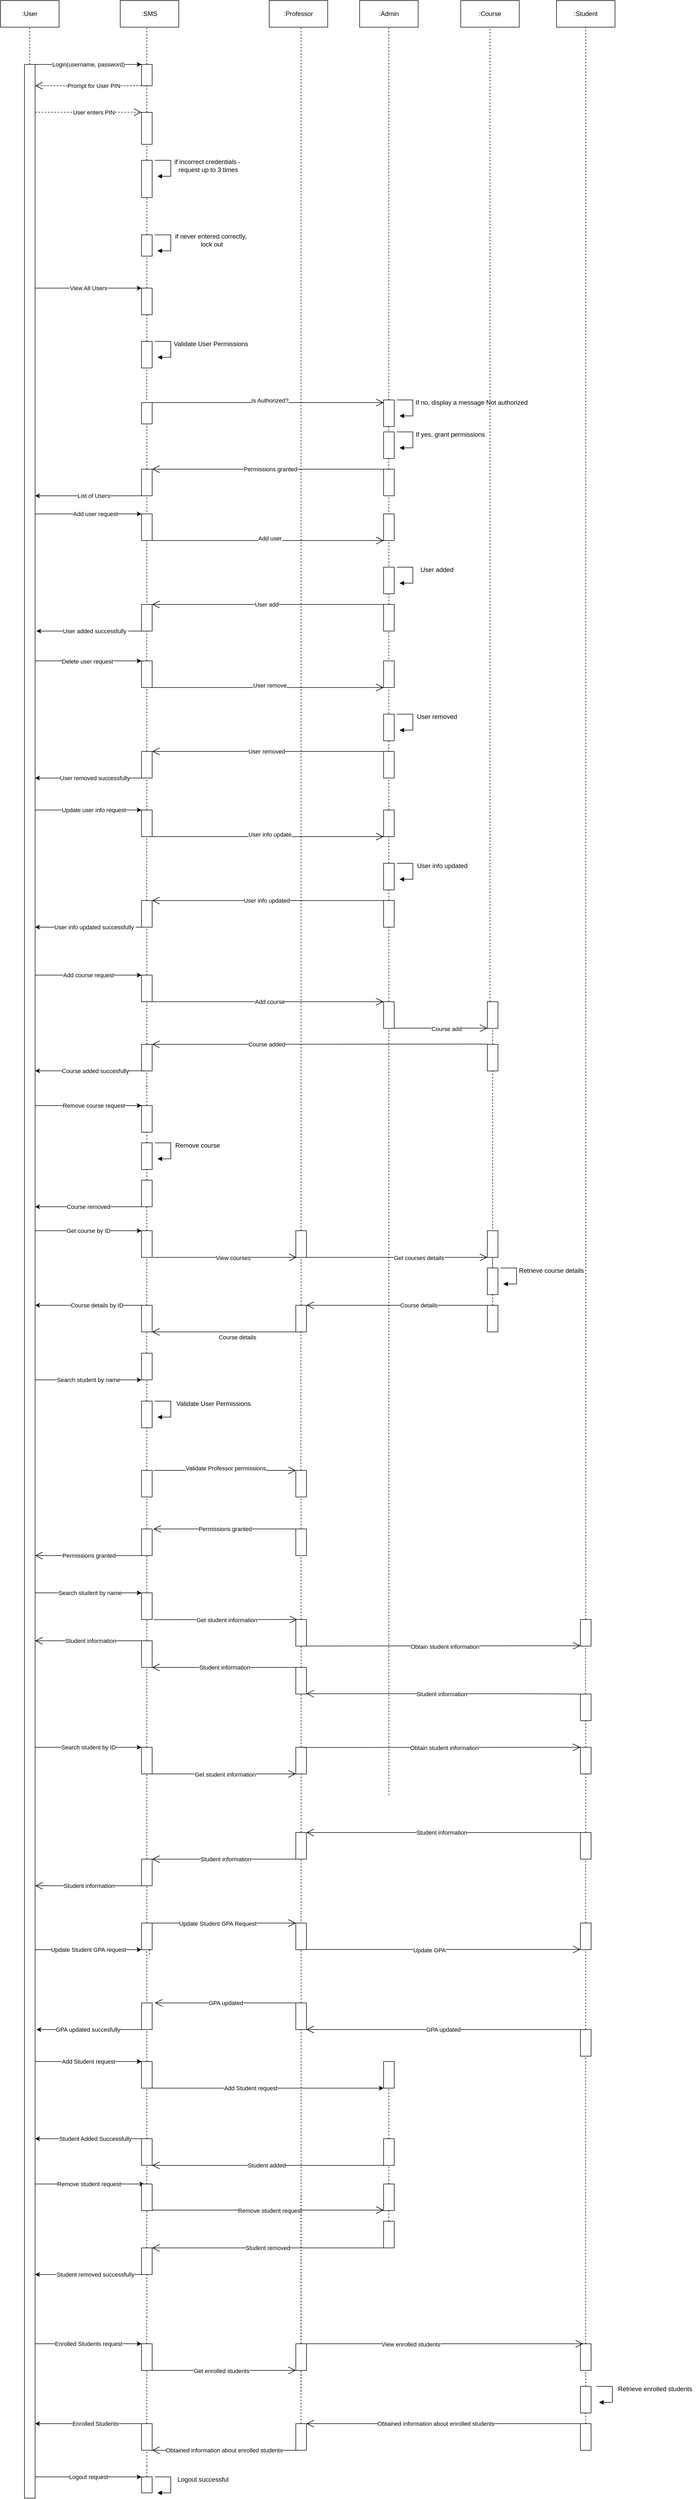 <mxfile version="24.7.17">
  <diagram name="Page-1" id="13e1069c-82ec-6db2-03f1-153e76fe0fe0">
    <mxGraphModel dx="1614" dy="1416" grid="1" gridSize="10" guides="1" tooltips="1" connect="1" arrows="1" fold="1" page="1" pageScale="1" pageWidth="1100" pageHeight="850" background="none" math="0" shadow="0">
      <root>
        <mxCell id="0" />
        <mxCell id="1" parent="0" />
        <mxCell id="-6PEmMJlGs1gWMdDE86d-1" value="" style="html=1;points=[[0,0,0,0,5],[0,1,0,0,-5],[1,0,0,0,5],[1,1,0,0,-5]];perimeter=orthogonalPerimeter;outlineConnect=0;targetShapes=umlLifeline;portConstraint=eastwest;newEdgeStyle={&quot;curved&quot;:0,&quot;rounded&quot;:0};" vertex="1" parent="1">
          <mxGeometry x="1250" y="210" width="20" height="4570" as="geometry" />
        </mxCell>
        <mxCell id="-6PEmMJlGs1gWMdDE86d-2" value=":User" style="html=1;whiteSpace=wrap;" vertex="1" parent="1">
          <mxGeometry x="1205" y="90" width="110" height="50" as="geometry" />
        </mxCell>
        <mxCell id="-6PEmMJlGs1gWMdDE86d-3" value="" style="endArrow=none;dashed=1;html=1;rounded=0;entryX=0.5;entryY=1;entryDx=0;entryDy=0;" edge="1" parent="1" source="-6PEmMJlGs1gWMdDE86d-1">
          <mxGeometry width="50" height="50" relative="1" as="geometry">
            <mxPoint x="1259.93" y="170" as="sourcePoint" />
            <mxPoint x="1259.93" y="140" as="targetPoint" />
          </mxGeometry>
        </mxCell>
        <mxCell id="-6PEmMJlGs1gWMdDE86d-4" value=":SMS" style="html=1;whiteSpace=wrap;" vertex="1" parent="1">
          <mxGeometry x="1430" y="90" width="110" height="50" as="geometry" />
        </mxCell>
        <mxCell id="-6PEmMJlGs1gWMdDE86d-5" value=":Course" style="html=1;whiteSpace=wrap;" vertex="1" parent="1">
          <mxGeometry x="2070" y="90" width="110" height="50" as="geometry" />
        </mxCell>
        <mxCell id="-6PEmMJlGs1gWMdDE86d-6" value=":Student" style="html=1;whiteSpace=wrap;" vertex="1" parent="1">
          <mxGeometry x="2250" y="90" width="110" height="50" as="geometry" />
        </mxCell>
        <mxCell id="-6PEmMJlGs1gWMdDE86d-7" value="" style="endArrow=classic;html=1;rounded=0;" edge="1" parent="1">
          <mxGeometry width="50" height="50" relative="1" as="geometry">
            <mxPoint x="1270" y="210" as="sourcePoint" />
            <mxPoint x="1470" y="210" as="targetPoint" />
          </mxGeometry>
        </mxCell>
        <mxCell id="-6PEmMJlGs1gWMdDE86d-11" value="Login(username, password)" style="edgeLabel;html=1;align=center;verticalAlign=middle;resizable=0;points=[];" vertex="1" connectable="0" parent="-6PEmMJlGs1gWMdDE86d-7">
          <mxGeometry x="-0.276" relative="1" as="geometry">
            <mxPoint x="27" as="offset" />
          </mxGeometry>
        </mxCell>
        <mxCell id="-6PEmMJlGs1gWMdDE86d-9" value="" style="html=1;points=[[0,0,0,0,5],[0,1,0,0,-5],[1,0,0,0,5],[1,1,0,0,-5]];perimeter=orthogonalPerimeter;outlineConnect=0;targetShapes=umlLifeline;portConstraint=eastwest;newEdgeStyle={&quot;curved&quot;:0,&quot;rounded&quot;:0};" vertex="1" parent="1">
          <mxGeometry x="1470" y="210" width="20" height="40" as="geometry" />
        </mxCell>
        <mxCell id="-6PEmMJlGs1gWMdDE86d-10" value="" style="endArrow=none;dashed=1;html=1;rounded=0;entryX=0.454;entryY=1.025;entryDx=0;entryDy=0;entryPerimeter=0;" edge="1" parent="1" target="-6PEmMJlGs1gWMdDE86d-4">
          <mxGeometry width="50" height="50" relative="1" as="geometry">
            <mxPoint x="1479.87" y="210" as="sourcePoint" />
            <mxPoint x="1479.87" y="180" as="targetPoint" />
          </mxGeometry>
        </mxCell>
        <mxCell id="-6PEmMJlGs1gWMdDE86d-17" value="" style="html=1;points=[[0,0,0,0,5],[0,1,0,0,-5],[1,0,0,0,5],[1,1,0,0,-5]];perimeter=orthogonalPerimeter;outlineConnect=0;targetShapes=umlLifeline;portConstraint=eastwest;newEdgeStyle={&quot;curved&quot;:0,&quot;rounded&quot;:0};" vertex="1" parent="1">
          <mxGeometry x="1470" y="300" width="20" height="60" as="geometry" />
        </mxCell>
        <mxCell id="-6PEmMJlGs1gWMdDE86d-18" value="" style="endArrow=none;dashed=1;html=1;rounded=0;" edge="1" parent="1">
          <mxGeometry width="50" height="50" relative="1" as="geometry">
            <mxPoint x="1479.87" y="300" as="sourcePoint" />
            <mxPoint x="1479.87" y="250" as="targetPoint" />
          </mxGeometry>
        </mxCell>
        <mxCell id="-6PEmMJlGs1gWMdDE86d-20" value="" style="html=1;align=left;spacingLeft=2;endArrow=block;rounded=0;edgeStyle=orthogonalEdgeStyle;curved=0;rounded=0;" edge="1" parent="1">
          <mxGeometry x="-0.059" y="80" relative="1" as="geometry">
            <mxPoint x="1494.99" y="390" as="sourcePoint" />
            <Array as="points">
              <mxPoint x="1524.99" y="420" />
            </Array>
            <mxPoint x="1499.99" y="420" as="targetPoint" />
            <mxPoint as="offset" />
          </mxGeometry>
        </mxCell>
        <mxCell id="-6PEmMJlGs1gWMdDE86d-22" value="if incorrect credentials -&amp;nbsp;&lt;div&gt;request up to 3 times&lt;/div&gt;" style="text;html=1;align=center;verticalAlign=middle;resizable=0;points=[];autosize=1;strokeColor=none;fillColor=none;" vertex="1" parent="1">
          <mxGeometry x="1520" y="380" width="150" height="40" as="geometry" />
        </mxCell>
        <mxCell id="-6PEmMJlGs1gWMdDE86d-23" value="" style="endArrow=open;endSize=12;dashed=1;html=1;rounded=0;" edge="1" parent="1">
          <mxGeometry width="160" relative="1" as="geometry">
            <mxPoint x="1275" y="250" as="sourcePoint" />
            <mxPoint x="1270" y="250" as="targetPoint" />
            <Array as="points">
              <mxPoint x="1480" y="250" />
            </Array>
          </mxGeometry>
        </mxCell>
        <mxCell id="-6PEmMJlGs1gWMdDE86d-25" value="Prompt for User PIN" style="edgeLabel;html=1;align=center;verticalAlign=middle;resizable=0;points=[];" vertex="1" connectable="0" parent="-6PEmMJlGs1gWMdDE86d-23">
          <mxGeometry x="-0.649" relative="1" as="geometry">
            <mxPoint x="32" as="offset" />
          </mxGeometry>
        </mxCell>
        <mxCell id="-6PEmMJlGs1gWMdDE86d-28" value="" style="endArrow=open;endSize=12;dashed=1;html=1;rounded=0;" edge="1" parent="1">
          <mxGeometry width="160" relative="1" as="geometry">
            <mxPoint x="1270" y="299.75" as="sourcePoint" />
            <mxPoint x="1470" y="299.75" as="targetPoint" />
          </mxGeometry>
        </mxCell>
        <mxCell id="-6PEmMJlGs1gWMdDE86d-31" value="User enters PIN" style="edgeLabel;html=1;align=center;verticalAlign=middle;resizable=0;points=[];" vertex="1" connectable="0" parent="-6PEmMJlGs1gWMdDE86d-28">
          <mxGeometry x="-0.092" relative="1" as="geometry">
            <mxPoint x="19" as="offset" />
          </mxGeometry>
        </mxCell>
        <mxCell id="-6PEmMJlGs1gWMdDE86d-32" value="" style="html=1;points=[[0,0,0,0,5],[0,1,0,0,-5],[1,0,0,0,5],[1,1,0,0,-5]];perimeter=orthogonalPerimeter;outlineConnect=0;targetShapes=umlLifeline;portConstraint=eastwest;newEdgeStyle={&quot;curved&quot;:0,&quot;rounded&quot;:0};" vertex="1" parent="1">
          <mxGeometry x="1470" y="390" width="20" height="70" as="geometry" />
        </mxCell>
        <mxCell id="-6PEmMJlGs1gWMdDE86d-33" value="" style="html=1;points=[[0,0,0,0,5],[0,1,0,0,-5],[1,0,0,0,5],[1,1,0,0,-5]];perimeter=orthogonalPerimeter;outlineConnect=0;targetShapes=umlLifeline;portConstraint=eastwest;newEdgeStyle={&quot;curved&quot;:0,&quot;rounded&quot;:0};" vertex="1" parent="1">
          <mxGeometry x="1470" y="530" width="20" height="40" as="geometry" />
        </mxCell>
        <mxCell id="-6PEmMJlGs1gWMdDE86d-35" value="" style="html=1;align=left;spacingLeft=2;endArrow=block;rounded=0;edgeStyle=orthogonalEdgeStyle;curved=0;rounded=0;" edge="1" parent="1">
          <mxGeometry x="-0.059" y="80" relative="1" as="geometry">
            <mxPoint x="1494.99" y="530" as="sourcePoint" />
            <Array as="points">
              <mxPoint x="1524.99" y="560" />
            </Array>
            <mxPoint x="1499.99" y="560" as="targetPoint" />
            <mxPoint as="offset" />
          </mxGeometry>
        </mxCell>
        <mxCell id="-6PEmMJlGs1gWMdDE86d-36" value="if never entered correctly,&lt;div&gt;&amp;nbsp;lock out&lt;/div&gt;" style="text;html=1;align=center;verticalAlign=middle;resizable=0;points=[];autosize=1;strokeColor=none;fillColor=none;" vertex="1" parent="1">
          <mxGeometry x="1520" y="520" width="160" height="40" as="geometry" />
        </mxCell>
        <mxCell id="-6PEmMJlGs1gWMdDE86d-47" value="" style="endArrow=none;dashed=1;html=1;rounded=0;" edge="1" parent="1" source="-6PEmMJlGs1gWMdDE86d-33" target="-6PEmMJlGs1gWMdDE86d-32">
          <mxGeometry width="50" height="50" relative="1" as="geometry">
            <mxPoint x="1479.87" y="480" as="sourcePoint" />
            <mxPoint x="1479.87" y="450" as="targetPoint" />
          </mxGeometry>
        </mxCell>
        <mxCell id="-6PEmMJlGs1gWMdDE86d-48" value="" style="endArrow=none;dashed=1;html=1;rounded=0;" edge="1" parent="1">
          <mxGeometry width="50" height="50" relative="1" as="geometry">
            <mxPoint x="1479.87" y="390" as="sourcePoint" />
            <mxPoint x="1479.87" y="360" as="targetPoint" />
          </mxGeometry>
        </mxCell>
        <mxCell id="-6PEmMJlGs1gWMdDE86d-83" value=":Admin" style="html=1;whiteSpace=wrap;" vertex="1" parent="1">
          <mxGeometry x="1880" y="90" width="110" height="50" as="geometry" />
        </mxCell>
        <mxCell id="-6PEmMJlGs1gWMdDE86d-84" value=":Professor" style="html=1;whiteSpace=wrap;" vertex="1" parent="1">
          <mxGeometry x="1710" y="90" width="110" height="50" as="geometry" />
        </mxCell>
        <mxCell id="-6PEmMJlGs1gWMdDE86d-150" value="" style="html=1;points=[[0,0,0,0,5],[0,1,0,0,-5],[1,0,0,0,5],[1,1,0,0,-5]];perimeter=orthogonalPerimeter;outlineConnect=0;targetShapes=umlLifeline;portConstraint=eastwest;newEdgeStyle={&quot;curved&quot;:0,&quot;rounded&quot;:0};" vertex="1" parent="1">
          <mxGeometry x="1470" y="630" width="20" height="50" as="geometry" />
        </mxCell>
        <mxCell id="-6PEmMJlGs1gWMdDE86d-151" value="" style="endArrow=classic;html=1;rounded=0;" edge="1" parent="1">
          <mxGeometry width="50" height="50" relative="1" as="geometry">
            <mxPoint x="1270" y="630" as="sourcePoint" />
            <mxPoint x="1470" y="630" as="targetPoint" />
          </mxGeometry>
        </mxCell>
        <mxCell id="-6PEmMJlGs1gWMdDE86d-152" value="View All Users" style="edgeLabel;html=1;align=center;verticalAlign=middle;resizable=0;points=[];" vertex="1" connectable="0" parent="-6PEmMJlGs1gWMdDE86d-151">
          <mxGeometry x="-0.276" relative="1" as="geometry">
            <mxPoint x="27" as="offset" />
          </mxGeometry>
        </mxCell>
        <mxCell id="-6PEmMJlGs1gWMdDE86d-153" value="" style="html=1;points=[[0,0,0,0,5],[0,1,0,0,-5],[1,0,0,0,5],[1,1,0,0,-5]];perimeter=orthogonalPerimeter;outlineConnect=0;targetShapes=umlLifeline;portConstraint=eastwest;newEdgeStyle={&quot;curved&quot;:0,&quot;rounded&quot;:0};" vertex="1" parent="1">
          <mxGeometry x="1470" y="730" width="20" height="50" as="geometry" />
        </mxCell>
        <mxCell id="-6PEmMJlGs1gWMdDE86d-154" value="" style="html=1;align=left;spacingLeft=2;endArrow=block;rounded=0;edgeStyle=orthogonalEdgeStyle;curved=0;rounded=0;" edge="1" parent="1">
          <mxGeometry x="-0.059" y="80" relative="1" as="geometry">
            <mxPoint x="1495.01" y="730" as="sourcePoint" />
            <Array as="points">
              <mxPoint x="1525.01" y="760" />
            </Array>
            <mxPoint x="1500.01" y="760" as="targetPoint" />
            <mxPoint as="offset" />
          </mxGeometry>
        </mxCell>
        <mxCell id="-6PEmMJlGs1gWMdDE86d-155" value="Validate User Permissions" style="text;html=1;align=center;verticalAlign=middle;resizable=0;points=[];autosize=1;strokeColor=none;fillColor=none;" vertex="1" parent="1">
          <mxGeometry x="1520" y="720" width="160" height="30" as="geometry" />
        </mxCell>
        <mxCell id="-6PEmMJlGs1gWMdDE86d-156" value="" style="html=1;points=[[0,0,0,0,5],[0,1,0,0,-5],[1,0,0,0,5],[1,1,0,0,-5]];perimeter=orthogonalPerimeter;outlineConnect=0;targetShapes=umlLifeline;portConstraint=eastwest;newEdgeStyle={&quot;curved&quot;:0,&quot;rounded&quot;:0};" vertex="1" parent="1">
          <mxGeometry x="1470" y="845" width="20" height="40" as="geometry" />
        </mxCell>
        <mxCell id="-6PEmMJlGs1gWMdDE86d-158" value="" style="html=1;points=[[0,0,0,0,5],[0,1,0,0,-5],[1,0,0,0,5],[1,1,0,0,-5]];perimeter=orthogonalPerimeter;outlineConnect=0;targetShapes=umlLifeline;portConstraint=eastwest;newEdgeStyle={&quot;curved&quot;:0,&quot;rounded&quot;:0};" vertex="1" parent="1">
          <mxGeometry x="1925" y="840" width="20" height="50" as="geometry" />
        </mxCell>
        <mxCell id="-6PEmMJlGs1gWMdDE86d-159" value="" style="endArrow=open;endFill=1;endSize=12;html=1;rounded=0;" edge="1" parent="1">
          <mxGeometry width="160" relative="1" as="geometry">
            <mxPoint x="1490" y="845" as="sourcePoint" />
            <mxPoint x="1925" y="845" as="targetPoint" />
          </mxGeometry>
        </mxCell>
        <mxCell id="-6PEmMJlGs1gWMdDE86d-160" value="&lt;span style=&quot;color: rgba(0, 0, 0, 0); font-family: monospace; font-size: 0px; text-align: start; background-color: rgb(251, 251, 251);&quot;&gt;%3CmxGraphModel%3E%3Croot%3E%3CmxCell%20id%3D%220%22%2F%3E%3CmxCell%20id%3D%221%22%20parent%3D%220%22%2F%3E%3CmxCell%20id%3D%222%22%20value%3D%22Administrator%20issues%20the%20command%20sudo%20apt%20update%26lt%3Bdiv%26gt%3B%26lt%3Bbr%2F%26gt%3B%26lt%3B%2Fdiv%26gt%3B%22%20style%3D%22edgeLabel%3Bhtml%3D1%3Balign%3Dcenter%3BverticalAlign%3Dmiddle%3Bresizable%3D0%3Bpoints%3D%5B%5D%3B%22%20vertex%3D%221%22%20connectable%3D%220%22%20parent%3D%221%22%3E%3CmxGeometry%20x%3D%22359.857%22%20y%3D%22280%22%20as%3D%22geometry%22%2F%3E%3C%2FmxCell%3E%3C%2Froot%3E%3C%2FmxGraphModel%3E&lt;/span&gt;" style="edgeLabel;html=1;align=center;verticalAlign=middle;resizable=0;points=[];" vertex="1" connectable="0" parent="-6PEmMJlGs1gWMdDE86d-159">
          <mxGeometry x="0.122" y="1" relative="1" as="geometry">
            <mxPoint as="offset" />
          </mxGeometry>
        </mxCell>
        <mxCell id="-6PEmMJlGs1gWMdDE86d-161" value="&lt;span style=&quot;color: rgba(0, 0, 0, 0); font-family: monospace; font-size: 0px; text-align: start; background-color: rgb(251, 251, 251);&quot;&gt;%3CmxGraphModel%3E%3Croot%3E%3CmxCell%20id%3D%220%22%2F%3E%3CmxCell%20id%3D%221%22%20parent%3D%220%22%2F%3E%3CmxCell%20id%3D%222%22%20value%3D%22Administrator%20logs%20in%20with%20username%20and%20password%22%20style%3D%22edgeLabel%3Bhtml%3D1%3Balign%3Dcenter%3BverticalAlign%3Dmiddle%3Bresizable%3D0%3Bpoints%3D%5B%5D%3B%22%20vertex%3D%221%22%20connectable%3D%220%22%20parent%3D%221%22%3E%3CmxGeometry%20x%3D%22359.857%22%20y%3D%22177%22%20as%3D%22geometry%22%2F%3E%3C%2FmxCell%3E%3C%2Froot%3E%3C%2FmxGraphModel%3E&lt;/span&gt;" style="edgeLabel;html=1;align=center;verticalAlign=middle;resizable=0;points=[];" vertex="1" connectable="0" parent="-6PEmMJlGs1gWMdDE86d-159">
          <mxGeometry x="-0.009" y="4" relative="1" as="geometry">
            <mxPoint as="offset" />
          </mxGeometry>
        </mxCell>
        <mxCell id="-6PEmMJlGs1gWMdDE86d-162" value="Is Authorized?" style="edgeLabel;html=1;align=center;verticalAlign=middle;resizable=0;points=[];" vertex="1" connectable="0" parent="-6PEmMJlGs1gWMdDE86d-159">
          <mxGeometry x="0.014" y="4" relative="1" as="geometry">
            <mxPoint as="offset" />
          </mxGeometry>
        </mxCell>
        <mxCell id="-6PEmMJlGs1gWMdDE86d-167" value="" style="html=1;points=[[0,0,0,0,5],[0,1,0,0,-5],[1,0,0,0,5],[1,1,0,0,-5]];perimeter=orthogonalPerimeter;outlineConnect=0;targetShapes=umlLifeline;portConstraint=eastwest;newEdgeStyle={&quot;curved&quot;:0,&quot;rounded&quot;:0};" vertex="1" parent="1">
          <mxGeometry x="1470" y="970" width="20" height="50" as="geometry" />
        </mxCell>
        <mxCell id="-6PEmMJlGs1gWMdDE86d-168" value="" style="html=1;points=[[0,0,0,0,5],[0,1,0,0,-5],[1,0,0,0,5],[1,1,0,0,-5]];perimeter=orthogonalPerimeter;outlineConnect=0;targetShapes=umlLifeline;portConstraint=eastwest;newEdgeStyle={&quot;curved&quot;:0,&quot;rounded&quot;:0};" vertex="1" parent="1">
          <mxGeometry x="1925" y="970" width="20" height="50" as="geometry" />
        </mxCell>
        <mxCell id="-6PEmMJlGs1gWMdDE86d-169" value="" style="endArrow=classic;html=1;rounded=0;" edge="1" parent="1" target="-6PEmMJlGs1gWMdDE86d-171">
          <mxGeometry width="50" height="50" relative="1" as="geometry">
            <mxPoint x="1270" y="1920" as="sourcePoint" />
            <mxPoint x="1475" y="1920" as="targetPoint" />
          </mxGeometry>
        </mxCell>
        <mxCell id="-6PEmMJlGs1gWMdDE86d-170" value="Add course request" style="edgeLabel;html=1;align=center;verticalAlign=middle;resizable=0;points=[];" vertex="1" connectable="0" parent="-6PEmMJlGs1gWMdDE86d-169">
          <mxGeometry x="-0.276" relative="1" as="geometry">
            <mxPoint x="27" as="offset" />
          </mxGeometry>
        </mxCell>
        <mxCell id="-6PEmMJlGs1gWMdDE86d-171" value="" style="html=1;points=[[0,0,0,0,5],[0,1,0,0,-5],[1,0,0,0,5],[1,1,0,0,-5]];perimeter=orthogonalPerimeter;outlineConnect=0;targetShapes=umlLifeline;portConstraint=eastwest;newEdgeStyle={&quot;curved&quot;:0,&quot;rounded&quot;:0};" vertex="1" parent="1">
          <mxGeometry x="1470" y="1920" width="20" height="50" as="geometry" />
        </mxCell>
        <mxCell id="-6PEmMJlGs1gWMdDE86d-172" value="" style="html=1;points=[[0,0,0,0,5],[0,1,0,0,-5],[1,0,0,0,5],[1,1,0,0,-5]];perimeter=orthogonalPerimeter;outlineConnect=0;targetShapes=umlLifeline;portConstraint=eastwest;newEdgeStyle={&quot;curved&quot;:0,&quot;rounded&quot;:0};" vertex="1" parent="1">
          <mxGeometry x="2120" y="1970" width="20" height="50" as="geometry" />
        </mxCell>
        <mxCell id="-6PEmMJlGs1gWMdDE86d-174" value="" style="endArrow=open;endFill=1;endSize=12;html=1;rounded=0;" edge="1" parent="1" source="-6PEmMJlGs1gWMdDE86d-480">
          <mxGeometry width="160" relative="1" as="geometry">
            <mxPoint x="1785" y="2020" as="sourcePoint" />
            <mxPoint x="2120" y="2019.6" as="targetPoint" />
          </mxGeometry>
        </mxCell>
        <mxCell id="-6PEmMJlGs1gWMdDE86d-175" value="&lt;span style=&quot;color: rgba(0, 0, 0, 0); font-family: monospace; font-size: 0px; text-align: start; background-color: rgb(251, 251, 251);&quot;&gt;%3CmxGraphModel%3E%3Croot%3E%3CmxCell%20id%3D%220%22%2F%3E%3CmxCell%20id%3D%221%22%20parent%3D%220%22%2F%3E%3CmxCell%20id%3D%222%22%20value%3D%22Administrator%20issues%20the%20command%20sudo%20apt%20update%26lt%3Bdiv%26gt%3B%26lt%3Bbr%2F%26gt%3B%26lt%3B%2Fdiv%26gt%3B%22%20style%3D%22edgeLabel%3Bhtml%3D1%3Balign%3Dcenter%3BverticalAlign%3Dmiddle%3Bresizable%3D0%3Bpoints%3D%5B%5D%3B%22%20vertex%3D%221%22%20connectable%3D%220%22%20parent%3D%221%22%3E%3CmxGeometry%20x%3D%22359.857%22%20y%3D%22280%22%20as%3D%22geometry%22%2F%3E%3C%2FmxCell%3E%3C%2Froot%3E%3C%2FmxGraphModel%3E&lt;/span&gt;" style="edgeLabel;html=1;align=center;verticalAlign=middle;resizable=0;points=[];" vertex="1" connectable="0" parent="-6PEmMJlGs1gWMdDE86d-174">
          <mxGeometry x="0.122" y="1" relative="1" as="geometry">
            <mxPoint as="offset" />
          </mxGeometry>
        </mxCell>
        <mxCell id="-6PEmMJlGs1gWMdDE86d-176" value="&lt;span style=&quot;color: rgba(0, 0, 0, 0); font-family: monospace; font-size: 0px; text-align: start; background-color: rgb(251, 251, 251);&quot;&gt;%3CmxGraphModel%3E%3Croot%3E%3CmxCell%20id%3D%220%22%2F%3E%3CmxCell%20id%3D%221%22%20parent%3D%220%22%2F%3E%3CmxCell%20id%3D%222%22%20value%3D%22Administrator%20logs%20in%20with%20username%20and%20password%22%20style%3D%22edgeLabel%3Bhtml%3D1%3Balign%3Dcenter%3BverticalAlign%3Dmiddle%3Bresizable%3D0%3Bpoints%3D%5B%5D%3B%22%20vertex%3D%221%22%20connectable%3D%220%22%20parent%3D%221%22%3E%3CmxGeometry%20x%3D%22359.857%22%20y%3D%22177%22%20as%3D%22geometry%22%2F%3E%3C%2FmxCell%3E%3C%2Froot%3E%3C%2FmxGraphModel%3E&lt;/span&gt;" style="edgeLabel;html=1;align=center;verticalAlign=middle;resizable=0;points=[];" vertex="1" connectable="0" parent="-6PEmMJlGs1gWMdDE86d-174">
          <mxGeometry x="-0.009" y="4" relative="1" as="geometry">
            <mxPoint as="offset" />
          </mxGeometry>
        </mxCell>
        <mxCell id="-6PEmMJlGs1gWMdDE86d-485" value="Course add" style="edgeLabel;html=1;align=center;verticalAlign=middle;resizable=0;points=[];" vertex="1" connectable="0" parent="-6PEmMJlGs1gWMdDE86d-174">
          <mxGeometry x="0.031" y="-1" relative="1" as="geometry">
            <mxPoint x="8" as="offset" />
          </mxGeometry>
        </mxCell>
        <mxCell id="-6PEmMJlGs1gWMdDE86d-179" value="" style="html=1;points=[[0,0,0,0,5],[0,1,0,0,-5],[1,0,0,0,5],[1,1,0,0,-5]];perimeter=orthogonalPerimeter;outlineConnect=0;targetShapes=umlLifeline;portConstraint=eastwest;newEdgeStyle={&quot;curved&quot;:0,&quot;rounded&quot;:0};" vertex="1" parent="1">
          <mxGeometry x="2120" y="2050" width="20" height="50" as="geometry" />
        </mxCell>
        <mxCell id="-6PEmMJlGs1gWMdDE86d-180" value="" style="endArrow=open;endFill=1;endSize=12;html=1;rounded=0;" edge="1" parent="1" target="-6PEmMJlGs1gWMdDE86d-184">
          <mxGeometry width="160" relative="1" as="geometry">
            <mxPoint x="2120" y="2049.52" as="sourcePoint" />
            <mxPoint x="1500" y="2049.52" as="targetPoint" />
          </mxGeometry>
        </mxCell>
        <mxCell id="-6PEmMJlGs1gWMdDE86d-181" value="&lt;span style=&quot;color: rgba(0, 0, 0, 0); font-family: monospace; font-size: 0px; text-align: start; background-color: rgb(251, 251, 251);&quot;&gt;%3CmxGraphModel%3E%3Croot%3E%3CmxCell%20id%3D%220%22%2F%3E%3CmxCell%20id%3D%221%22%20parent%3D%220%22%2F%3E%3CmxCell%20id%3D%222%22%20value%3D%22Administrator%20issues%20the%20command%20sudo%20apt%20update%26lt%3Bdiv%26gt%3B%26lt%3Bbr%2F%26gt%3B%26lt%3B%2Fdiv%26gt%3B%22%20style%3D%22edgeLabel%3Bhtml%3D1%3Balign%3Dcenter%3BverticalAlign%3Dmiddle%3Bresizable%3D0%3Bpoints%3D%5B%5D%3B%22%20vertex%3D%221%22%20connectable%3D%220%22%20parent%3D%221%22%3E%3CmxGeometry%20x%3D%22359.857%22%20y%3D%22280%22%20as%3D%22geometry%22%2F%3E%3C%2FmxCell%3E%3C%2Froot%3E%3C%2FmxGraphModel%3E&lt;/span&gt;" style="edgeLabel;html=1;align=center;verticalAlign=middle;resizable=0;points=[];" vertex="1" connectable="0" parent="-6PEmMJlGs1gWMdDE86d-180">
          <mxGeometry x="0.122" y="1" relative="1" as="geometry">
            <mxPoint as="offset" />
          </mxGeometry>
        </mxCell>
        <mxCell id="-6PEmMJlGs1gWMdDE86d-182" value="&lt;span style=&quot;color: rgba(0, 0, 0, 0); font-family: monospace; font-size: 0px; text-align: start; background-color: rgb(251, 251, 251);&quot;&gt;%3CmxGraphModel%3E%3Croot%3E%3CmxCell%20id%3D%220%22%2F%3E%3CmxCell%20id%3D%221%22%20parent%3D%220%22%2F%3E%3CmxCell%20id%3D%222%22%20value%3D%22Administrator%20logs%20in%20with%20username%20and%20password%22%20style%3D%22edgeLabel%3Bhtml%3D1%3Balign%3Dcenter%3BverticalAlign%3Dmiddle%3Bresizable%3D0%3Bpoints%3D%5B%5D%3B%22%20vertex%3D%221%22%20connectable%3D%220%22%20parent%3D%221%22%3E%3CmxGeometry%20x%3D%22359.857%22%20y%3D%22177%22%20as%3D%22geometry%22%2F%3E%3C%2FmxCell%3E%3C%2Froot%3E%3C%2FmxGraphModel%3E&lt;/span&gt;" style="edgeLabel;html=1;align=center;verticalAlign=middle;resizable=0;points=[];" vertex="1" connectable="0" parent="-6PEmMJlGs1gWMdDE86d-180">
          <mxGeometry x="-0.009" y="4" relative="1" as="geometry">
            <mxPoint as="offset" />
          </mxGeometry>
        </mxCell>
        <mxCell id="-6PEmMJlGs1gWMdDE86d-183" value="Course added" style="edgeLabel;html=1;align=center;verticalAlign=middle;resizable=0;points=[];" vertex="1" connectable="0" parent="-6PEmMJlGs1gWMdDE86d-180">
          <mxGeometry x="0.014" y="4" relative="1" as="geometry">
            <mxPoint x="-96" y="-4" as="offset" />
          </mxGeometry>
        </mxCell>
        <mxCell id="-6PEmMJlGs1gWMdDE86d-184" value="" style="html=1;points=[[0,0,0,0,5],[0,1,0,0,-5],[1,0,0,0,5],[1,1,0,0,-5]];perimeter=orthogonalPerimeter;outlineConnect=0;targetShapes=umlLifeline;portConstraint=eastwest;newEdgeStyle={&quot;curved&quot;:0,&quot;rounded&quot;:0};" vertex="1" parent="1">
          <mxGeometry x="1470" y="2050" width="20" height="50" as="geometry" />
        </mxCell>
        <mxCell id="-6PEmMJlGs1gWMdDE86d-185" value="" style="endArrow=classic;html=1;rounded=0;" edge="1" parent="1" target="-6PEmMJlGs1gWMdDE86d-187">
          <mxGeometry width="50" height="50" relative="1" as="geometry">
            <mxPoint x="1270.0" y="2680" as="sourcePoint" />
            <mxPoint x="1480" y="2630" as="targetPoint" />
          </mxGeometry>
        </mxCell>
        <mxCell id="-6PEmMJlGs1gWMdDE86d-186" value="Search student by name" style="edgeLabel;html=1;align=center;verticalAlign=middle;resizable=0;points=[];" vertex="1" connectable="0" parent="-6PEmMJlGs1gWMdDE86d-185">
          <mxGeometry x="-0.276" relative="1" as="geometry">
            <mxPoint x="27" as="offset" />
          </mxGeometry>
        </mxCell>
        <mxCell id="-6PEmMJlGs1gWMdDE86d-187" value="" style="html=1;points=[[0,0,0,0,5],[0,1,0,0,-5],[1,0,0,0,5],[1,1,0,0,-5]];perimeter=orthogonalPerimeter;outlineConnect=0;targetShapes=umlLifeline;portConstraint=eastwest;newEdgeStyle={&quot;curved&quot;:0,&quot;rounded&quot;:0};" vertex="1" parent="1">
          <mxGeometry x="1470" y="2630" width="20" height="50" as="geometry" />
        </mxCell>
        <mxCell id="-6PEmMJlGs1gWMdDE86d-201" value="" style="html=1;points=[[0,0,0,0,5],[0,1,0,0,-5],[1,0,0,0,5],[1,1,0,0,-5]];perimeter=orthogonalPerimeter;outlineConnect=0;targetShapes=umlLifeline;portConstraint=eastwest;newEdgeStyle={&quot;curved&quot;:0,&quot;rounded&quot;:0};" vertex="1" parent="1">
          <mxGeometry x="1760" y="3220" width="20" height="50" as="geometry" />
        </mxCell>
        <mxCell id="-6PEmMJlGs1gWMdDE86d-203" value="" style="endArrow=open;endFill=1;endSize=12;html=1;rounded=0;" edge="1" parent="1" source="-6PEmMJlGs1gWMdDE86d-200">
          <mxGeometry width="160" relative="1" as="geometry">
            <mxPoint x="2305" y="3269" as="sourcePoint" />
            <mxPoint x="1780" y="3269.43" as="targetPoint" />
            <Array as="points">
              <mxPoint x="2170" y="3269.43" />
            </Array>
          </mxGeometry>
        </mxCell>
        <mxCell id="-6PEmMJlGs1gWMdDE86d-204" value="&lt;span style=&quot;color: rgba(0, 0, 0, 0); font-family: monospace; font-size: 0px; text-align: start; background-color: rgb(251, 251, 251);&quot;&gt;%3CmxGraphModel%3E%3Croot%3E%3CmxCell%20id%3D%220%22%2F%3E%3CmxCell%20id%3D%221%22%20parent%3D%220%22%2F%3E%3CmxCell%20id%3D%222%22%20value%3D%22Administrator%20issues%20the%20command%20sudo%20apt%20update%26lt%3Bdiv%26gt%3B%26lt%3Bbr%2F%26gt%3B%26lt%3B%2Fdiv%26gt%3B%22%20style%3D%22edgeLabel%3Bhtml%3D1%3Balign%3Dcenter%3BverticalAlign%3Dmiddle%3Bresizable%3D0%3Bpoints%3D%5B%5D%3B%22%20vertex%3D%221%22%20connectable%3D%220%22%20parent%3D%221%22%3E%3CmxGeometry%20x%3D%22359.857%22%20y%3D%22280%22%20as%3D%22geometry%22%2F%3E%3C%2FmxCell%3E%3C%2Froot%3E%3C%2FmxGraphModel%3E&lt;/span&gt;" style="edgeLabel;html=1;align=center;verticalAlign=middle;resizable=0;points=[];" vertex="1" connectable="0" parent="-6PEmMJlGs1gWMdDE86d-203">
          <mxGeometry x="0.122" y="1" relative="1" as="geometry">
            <mxPoint as="offset" />
          </mxGeometry>
        </mxCell>
        <mxCell id="-6PEmMJlGs1gWMdDE86d-205" value="&lt;span style=&quot;color: rgba(0, 0, 0, 0); font-family: monospace; font-size: 0px; text-align: start; background-color: rgb(251, 251, 251);&quot;&gt;%3CmxGraphModel%3E%3Croot%3E%3CmxCell%20id%3D%220%22%2F%3E%3CmxCell%20id%3D%221%22%20parent%3D%220%22%2F%3E%3CmxCell%20id%3D%222%22%20value%3D%22Administrator%20logs%20in%20with%20username%20and%20password%22%20style%3D%22edgeLabel%3Bhtml%3D1%3Balign%3Dcenter%3BverticalAlign%3Dmiddle%3Bresizable%3D0%3Bpoints%3D%5B%5D%3B%22%20vertex%3D%221%22%20connectable%3D%220%22%20parent%3D%221%22%3E%3CmxGeometry%20x%3D%22359.857%22%20y%3D%22177%22%20as%3D%22geometry%22%2F%3E%3C%2FmxCell%3E%3C%2Froot%3E%3C%2FmxGraphModel%3E&lt;/span&gt;" style="edgeLabel;html=1;align=center;verticalAlign=middle;resizable=0;points=[];" vertex="1" connectable="0" parent="-6PEmMJlGs1gWMdDE86d-203">
          <mxGeometry x="-0.009" y="4" relative="1" as="geometry">
            <mxPoint as="offset" />
          </mxGeometry>
        </mxCell>
        <mxCell id="-6PEmMJlGs1gWMdDE86d-206" value="Student information" style="edgeLabel;html=1;align=center;verticalAlign=middle;resizable=0;points=[];" vertex="1" connectable="0" parent="-6PEmMJlGs1gWMdDE86d-203">
          <mxGeometry x="0.014" y="4" relative="1" as="geometry">
            <mxPoint y="-4" as="offset" />
          </mxGeometry>
        </mxCell>
        <mxCell id="-6PEmMJlGs1gWMdDE86d-207" value="" style="html=1;points=[[0,0,0,0,5],[0,1,0,0,-5],[1,0,0,0,5],[1,1,0,0,-5]];perimeter=orthogonalPerimeter;outlineConnect=0;targetShapes=umlLifeline;portConstraint=eastwest;newEdgeStyle={&quot;curved&quot;:0,&quot;rounded&quot;:0};" vertex="1" parent="1">
          <mxGeometry x="1470" y="3170" width="20" height="50" as="geometry" />
        </mxCell>
        <mxCell id="-6PEmMJlGs1gWMdDE86d-209" value="" style="endArrow=open;endFill=1;endSize=12;html=1;rounded=0;" edge="1" parent="1" target="-6PEmMJlGs1gWMdDE86d-207">
          <mxGeometry width="160" relative="1" as="geometry">
            <mxPoint x="1765" y="3220" as="sourcePoint" />
            <mxPoint x="1495" y="3220" as="targetPoint" />
          </mxGeometry>
        </mxCell>
        <mxCell id="-6PEmMJlGs1gWMdDE86d-210" value="&lt;span style=&quot;color: rgba(0, 0, 0, 0); font-family: monospace; font-size: 0px; text-align: start; background-color: rgb(251, 251, 251);&quot;&gt;%3CmxGraphModel%3E%3Croot%3E%3CmxCell%20id%3D%220%22%2F%3E%3CmxCell%20id%3D%221%22%20parent%3D%220%22%2F%3E%3CmxCell%20id%3D%222%22%20value%3D%22Administrator%20issues%20the%20command%20sudo%20apt%20update%26lt%3Bdiv%26gt%3B%26lt%3Bbr%2F%26gt%3B%26lt%3B%2Fdiv%26gt%3B%22%20style%3D%22edgeLabel%3Bhtml%3D1%3Balign%3Dcenter%3BverticalAlign%3Dmiddle%3Bresizable%3D0%3Bpoints%3D%5B%5D%3B%22%20vertex%3D%221%22%20connectable%3D%220%22%20parent%3D%221%22%3E%3CmxGeometry%20x%3D%22359.857%22%20y%3D%22280%22%20as%3D%22geometry%22%2F%3E%3C%2FmxCell%3E%3C%2Froot%3E%3C%2FmxGraphModel%3E&lt;/span&gt;" style="edgeLabel;html=1;align=center;verticalAlign=middle;resizable=0;points=[];" vertex="1" connectable="0" parent="-6PEmMJlGs1gWMdDE86d-209">
          <mxGeometry x="0.122" y="1" relative="1" as="geometry">
            <mxPoint as="offset" />
          </mxGeometry>
        </mxCell>
        <mxCell id="-6PEmMJlGs1gWMdDE86d-211" value="&lt;span style=&quot;color: rgba(0, 0, 0, 0); font-family: monospace; font-size: 0px; text-align: start; background-color: rgb(251, 251, 251);&quot;&gt;%3CmxGraphModel%3E%3Croot%3E%3CmxCell%20id%3D%220%22%2F%3E%3CmxCell%20id%3D%221%22%20parent%3D%220%22%2F%3E%3CmxCell%20id%3D%222%22%20value%3D%22Administrator%20logs%20in%20with%20username%20and%20password%22%20style%3D%22edgeLabel%3Bhtml%3D1%3Balign%3Dcenter%3BverticalAlign%3Dmiddle%3Bresizable%3D0%3Bpoints%3D%5B%5D%3B%22%20vertex%3D%221%22%20connectable%3D%220%22%20parent%3D%221%22%3E%3CmxGeometry%20x%3D%22359.857%22%20y%3D%22177%22%20as%3D%22geometry%22%2F%3E%3C%2FmxCell%3E%3C%2Froot%3E%3C%2FmxGraphModel%3E&lt;/span&gt;" style="edgeLabel;html=1;align=center;verticalAlign=middle;resizable=0;points=[];" vertex="1" connectable="0" parent="-6PEmMJlGs1gWMdDE86d-209">
          <mxGeometry x="-0.009" y="4" relative="1" as="geometry">
            <mxPoint as="offset" />
          </mxGeometry>
        </mxCell>
        <mxCell id="-6PEmMJlGs1gWMdDE86d-212" value="Student information" style="edgeLabel;html=1;align=center;verticalAlign=middle;resizable=0;points=[];" vertex="1" connectable="0" parent="-6PEmMJlGs1gWMdDE86d-209">
          <mxGeometry x="0.014" y="4" relative="1" as="geometry">
            <mxPoint y="-4" as="offset" />
          </mxGeometry>
        </mxCell>
        <mxCell id="-6PEmMJlGs1gWMdDE86d-214" value="" style="endArrow=open;endFill=1;endSize=12;html=1;rounded=0;" edge="1" parent="1">
          <mxGeometry width="160" relative="1" as="geometry">
            <mxPoint x="1480" y="3170" as="sourcePoint" />
            <mxPoint x="1270" y="3170" as="targetPoint" />
          </mxGeometry>
        </mxCell>
        <mxCell id="-6PEmMJlGs1gWMdDE86d-215" value="&lt;span style=&quot;color: rgba(0, 0, 0, 0); font-family: monospace; font-size: 0px; text-align: start; background-color: rgb(251, 251, 251);&quot;&gt;%3CmxGraphModel%3E%3Croot%3E%3CmxCell%20id%3D%220%22%2F%3E%3CmxCell%20id%3D%221%22%20parent%3D%220%22%2F%3E%3CmxCell%20id%3D%222%22%20value%3D%22Administrator%20issues%20the%20command%20sudo%20apt%20update%26lt%3Bdiv%26gt%3B%26lt%3Bbr%2F%26gt%3B%26lt%3B%2Fdiv%26gt%3B%22%20style%3D%22edgeLabel%3Bhtml%3D1%3Balign%3Dcenter%3BverticalAlign%3Dmiddle%3Bresizable%3D0%3Bpoints%3D%5B%5D%3B%22%20vertex%3D%221%22%20connectable%3D%220%22%20parent%3D%221%22%3E%3CmxGeometry%20x%3D%22359.857%22%20y%3D%22280%22%20as%3D%22geometry%22%2F%3E%3C%2FmxCell%3E%3C%2Froot%3E%3C%2FmxGraphModel%3E&lt;/span&gt;" style="edgeLabel;html=1;align=center;verticalAlign=middle;resizable=0;points=[];" vertex="1" connectable="0" parent="-6PEmMJlGs1gWMdDE86d-214">
          <mxGeometry x="0.122" y="1" relative="1" as="geometry">
            <mxPoint as="offset" />
          </mxGeometry>
        </mxCell>
        <mxCell id="-6PEmMJlGs1gWMdDE86d-216" value="&lt;span style=&quot;color: rgba(0, 0, 0, 0); font-family: monospace; font-size: 0px; text-align: start; background-color: rgb(251, 251, 251);&quot;&gt;%3CmxGraphModel%3E%3Croot%3E%3CmxCell%20id%3D%220%22%2F%3E%3CmxCell%20id%3D%221%22%20parent%3D%220%22%2F%3E%3CmxCell%20id%3D%222%22%20value%3D%22Administrator%20logs%20in%20with%20username%20and%20password%22%20style%3D%22edgeLabel%3Bhtml%3D1%3Balign%3Dcenter%3BverticalAlign%3Dmiddle%3Bresizable%3D0%3Bpoints%3D%5B%5D%3B%22%20vertex%3D%221%22%20connectable%3D%220%22%20parent%3D%221%22%3E%3CmxGeometry%20x%3D%22359.857%22%20y%3D%22177%22%20as%3D%22geometry%22%2F%3E%3C%2FmxCell%3E%3C%2Froot%3E%3C%2FmxGraphModel%3E&lt;/span&gt;" style="edgeLabel;html=1;align=center;verticalAlign=middle;resizable=0;points=[];" vertex="1" connectable="0" parent="-6PEmMJlGs1gWMdDE86d-214">
          <mxGeometry x="-0.009" y="4" relative="1" as="geometry">
            <mxPoint as="offset" />
          </mxGeometry>
        </mxCell>
        <mxCell id="-6PEmMJlGs1gWMdDE86d-217" value="Student information" style="edgeLabel;html=1;align=center;verticalAlign=middle;resizable=0;points=[];" vertex="1" connectable="0" parent="-6PEmMJlGs1gWMdDE86d-214">
          <mxGeometry x="0.014" y="4" relative="1" as="geometry">
            <mxPoint y="-4" as="offset" />
          </mxGeometry>
        </mxCell>
        <mxCell id="-6PEmMJlGs1gWMdDE86d-218" value="" style="endArrow=none;dashed=1;html=1;rounded=0;" edge="1" parent="1" source="-6PEmMJlGs1gWMdDE86d-201">
          <mxGeometry width="50" height="50" relative="1" as="geometry">
            <mxPoint x="1769.66" y="3260" as="sourcePoint" />
            <mxPoint x="1770" y="3170" as="targetPoint" />
          </mxGeometry>
        </mxCell>
        <mxCell id="-6PEmMJlGs1gWMdDE86d-220" value="" style="endArrow=none;dashed=1;html=1;rounded=0;" edge="1" parent="1">
          <mxGeometry width="50" height="50" relative="1" as="geometry">
            <mxPoint x="1770" y="3680" as="sourcePoint" />
            <mxPoint x="1769.83" y="3580" as="targetPoint" />
          </mxGeometry>
        </mxCell>
        <mxCell id="-6PEmMJlGs1gWMdDE86d-221" value="" style="endArrow=none;dashed=1;html=1;rounded=0;" edge="1" parent="1" source="-6PEmMJlGs1gWMdDE86d-555">
          <mxGeometry width="50" height="50" relative="1" as="geometry">
            <mxPoint x="2304.83" y="2770" as="sourcePoint" />
            <mxPoint x="2305.07" y="1360" as="targetPoint" />
          </mxGeometry>
        </mxCell>
        <mxCell id="-6PEmMJlGs1gWMdDE86d-222" value="" style="endArrow=none;dashed=1;html=1;rounded=0;entryX=0.5;entryY=1;entryDx=0;entryDy=0;" edge="1" parent="1" source="-6PEmMJlGs1gWMdDE86d-692">
          <mxGeometry width="50" height="50" relative="1" as="geometry">
            <mxPoint x="1769.86" y="2350.0" as="sourcePoint" />
            <mxPoint x="1769.86" y="140" as="targetPoint" />
          </mxGeometry>
        </mxCell>
        <mxCell id="-6PEmMJlGs1gWMdDE86d-223" value="" style="endArrow=none;dashed=1;html=1;rounded=0;entryX=0.5;entryY=1;entryDx=0;entryDy=0;" edge="1" parent="1" source="-6PEmMJlGs1gWMdDE86d-158">
          <mxGeometry width="50" height="50" relative="1" as="geometry">
            <mxPoint x="1934.86" y="1370" as="sourcePoint" />
            <mxPoint x="1934.76" y="140" as="targetPoint" />
          </mxGeometry>
        </mxCell>
        <mxCell id="-6PEmMJlGs1gWMdDE86d-224" value="" style="endArrow=none;dashed=1;html=1;rounded=0;" edge="1" parent="1" source="-6PEmMJlGs1gWMdDE86d-168">
          <mxGeometry width="50" height="50" relative="1" as="geometry">
            <mxPoint x="1935" y="1070" as="sourcePoint" />
            <mxPoint x="1934.76" y="890" as="targetPoint" />
          </mxGeometry>
        </mxCell>
        <mxCell id="-6PEmMJlGs1gWMdDE86d-225" value="" style="endArrow=none;dashed=1;html=1;rounded=0;" edge="1" parent="1" source="-6PEmMJlGs1gWMdDE86d-179" target="-6PEmMJlGs1gWMdDE86d-172">
          <mxGeometry width="50" height="50" relative="1" as="geometry">
            <mxPoint x="2130" y="2040" as="sourcePoint" />
            <mxPoint x="2129.76" y="1980" as="targetPoint" />
          </mxGeometry>
        </mxCell>
        <mxCell id="-6PEmMJlGs1gWMdDE86d-227" value="" style="endArrow=classic;html=1;rounded=0;" edge="1" parent="1">
          <mxGeometry width="50" height="50" relative="1" as="geometry">
            <mxPoint x="1270" y="4190" as="sourcePoint" />
            <mxPoint x="1475" y="4190" as="targetPoint" />
          </mxGeometry>
        </mxCell>
        <mxCell id="-6PEmMJlGs1gWMdDE86d-228" value="Remove student request" style="edgeLabel;html=1;align=center;verticalAlign=middle;resizable=0;points=[];" vertex="1" connectable="0" parent="-6PEmMJlGs1gWMdDE86d-227">
          <mxGeometry x="-0.276" relative="1" as="geometry">
            <mxPoint x="27" as="offset" />
          </mxGeometry>
        </mxCell>
        <mxCell id="-6PEmMJlGs1gWMdDE86d-229" value="" style="html=1;points=[[0,0,0,0,5],[0,1,0,0,-5],[1,0,0,0,5],[1,1,0,0,-5]];perimeter=orthogonalPerimeter;outlineConnect=0;targetShapes=umlLifeline;portConstraint=eastwest;newEdgeStyle={&quot;curved&quot;:0,&quot;rounded&quot;:0};" vertex="1" parent="1">
          <mxGeometry x="1470" y="4190" width="20" height="50" as="geometry" />
        </mxCell>
        <mxCell id="-6PEmMJlGs1gWMdDE86d-230" value="" style="html=1;points=[[0,0,0,0,5],[0,1,0,0,-5],[1,0,0,0,5],[1,1,0,0,-5]];perimeter=orthogonalPerimeter;outlineConnect=0;targetShapes=umlLifeline;portConstraint=eastwest;newEdgeStyle={&quot;curved&quot;:0,&quot;rounded&quot;:0};" vertex="1" parent="1">
          <mxGeometry x="1925" y="4190" width="20" height="50" as="geometry" />
        </mxCell>
        <mxCell id="-6PEmMJlGs1gWMdDE86d-231" value="" style="endArrow=open;endFill=1;endSize=12;html=1;rounded=0;" edge="1" parent="1" target="-6PEmMJlGs1gWMdDE86d-230">
          <mxGeometry width="160" relative="1" as="geometry">
            <mxPoint x="1490" y="4239" as="sourcePoint" />
            <mxPoint x="1920" y="4240" as="targetPoint" />
          </mxGeometry>
        </mxCell>
        <mxCell id="-6PEmMJlGs1gWMdDE86d-232" value="&lt;span style=&quot;color: rgba(0, 0, 0, 0); font-family: monospace; font-size: 0px; text-align: start; background-color: rgb(251, 251, 251);&quot;&gt;%3CmxGraphModel%3E%3Croot%3E%3CmxCell%20id%3D%220%22%2F%3E%3CmxCell%20id%3D%221%22%20parent%3D%220%22%2F%3E%3CmxCell%20id%3D%222%22%20value%3D%22Administrator%20issues%20the%20command%20sudo%20apt%20update%26lt%3Bdiv%26gt%3B%26lt%3Bbr%2F%26gt%3B%26lt%3B%2Fdiv%26gt%3B%22%20style%3D%22edgeLabel%3Bhtml%3D1%3Balign%3Dcenter%3BverticalAlign%3Dmiddle%3Bresizable%3D0%3Bpoints%3D%5B%5D%3B%22%20vertex%3D%221%22%20connectable%3D%220%22%20parent%3D%221%22%3E%3CmxGeometry%20x%3D%22359.857%22%20y%3D%22280%22%20as%3D%22geometry%22%2F%3E%3C%2FmxCell%3E%3C%2Froot%3E%3C%2FmxGraphModel%3E&lt;/span&gt;" style="edgeLabel;html=1;align=center;verticalAlign=middle;resizable=0;points=[];" vertex="1" connectable="0" parent="-6PEmMJlGs1gWMdDE86d-231">
          <mxGeometry x="0.122" y="1" relative="1" as="geometry">
            <mxPoint as="offset" />
          </mxGeometry>
        </mxCell>
        <mxCell id="-6PEmMJlGs1gWMdDE86d-233" value="&lt;span style=&quot;color: rgba(0, 0, 0, 0); font-family: monospace; font-size: 0px; text-align: start; background-color: rgb(251, 251, 251);&quot;&gt;%3CmxGraphModel%3E%3Croot%3E%3CmxCell%20id%3D%220%22%2F%3E%3CmxCell%20id%3D%221%22%20parent%3D%220%22%2F%3E%3CmxCell%20id%3D%222%22%20value%3D%22Administrator%20logs%20in%20with%20username%20and%20password%22%20style%3D%22edgeLabel%3Bhtml%3D1%3Balign%3Dcenter%3BverticalAlign%3Dmiddle%3Bresizable%3D0%3Bpoints%3D%5B%5D%3B%22%20vertex%3D%221%22%20connectable%3D%220%22%20parent%3D%221%22%3E%3CmxGeometry%20x%3D%22359.857%22%20y%3D%22177%22%20as%3D%22geometry%22%2F%3E%3C%2FmxCell%3E%3C%2Froot%3E%3C%2FmxGraphModel%3E&lt;/span&gt;" style="edgeLabel;html=1;align=center;verticalAlign=middle;resizable=0;points=[];" vertex="1" connectable="0" parent="-6PEmMJlGs1gWMdDE86d-231">
          <mxGeometry x="-0.009" y="4" relative="1" as="geometry">
            <mxPoint as="offset" />
          </mxGeometry>
        </mxCell>
        <mxCell id="-6PEmMJlGs1gWMdDE86d-234" value="Remove student request" style="edgeLabel;html=1;align=center;verticalAlign=middle;resizable=0;points=[];" vertex="1" connectable="0" parent="-6PEmMJlGs1gWMdDE86d-231">
          <mxGeometry x="0.014" y="4" relative="1" as="geometry">
            <mxPoint y="5" as="offset" />
          </mxGeometry>
        </mxCell>
        <mxCell id="-6PEmMJlGs1gWMdDE86d-236" value="" style="html=1;points=[[0,0,0,0,5],[0,1,0,0,-5],[1,0,0,0,5],[1,1,0,0,-5]];perimeter=orthogonalPerimeter;outlineConnect=0;targetShapes=umlLifeline;portConstraint=eastwest;newEdgeStyle={&quot;curved&quot;:0,&quot;rounded&quot;:0};" vertex="1" parent="1">
          <mxGeometry x="1925" y="4260" width="20" height="50" as="geometry" />
        </mxCell>
        <mxCell id="-6PEmMJlGs1gWMdDE86d-237" value="" style="endArrow=open;endFill=1;endSize=12;html=1;rounded=0;" edge="1" parent="1" target="-6PEmMJlGs1gWMdDE86d-241">
          <mxGeometry width="160" relative="1" as="geometry">
            <mxPoint x="1930" y="4310" as="sourcePoint" />
            <mxPoint x="1505" y="4310" as="targetPoint" />
          </mxGeometry>
        </mxCell>
        <mxCell id="-6PEmMJlGs1gWMdDE86d-238" value="&lt;span style=&quot;color: rgba(0, 0, 0, 0); font-family: monospace; font-size: 0px; text-align: start; background-color: rgb(251, 251, 251);&quot;&gt;%3CmxGraphModel%3E%3Croot%3E%3CmxCell%20id%3D%220%22%2F%3E%3CmxCell%20id%3D%221%22%20parent%3D%220%22%2F%3E%3CmxCell%20id%3D%222%22%20value%3D%22Administrator%20issues%20the%20command%20sudo%20apt%20update%26lt%3Bdiv%26gt%3B%26lt%3Bbr%2F%26gt%3B%26lt%3B%2Fdiv%26gt%3B%22%20style%3D%22edgeLabel%3Bhtml%3D1%3Balign%3Dcenter%3BverticalAlign%3Dmiddle%3Bresizable%3D0%3Bpoints%3D%5B%5D%3B%22%20vertex%3D%221%22%20connectable%3D%220%22%20parent%3D%221%22%3E%3CmxGeometry%20x%3D%22359.857%22%20y%3D%22280%22%20as%3D%22geometry%22%2F%3E%3C%2FmxCell%3E%3C%2Froot%3E%3C%2FmxGraphModel%3E&lt;/span&gt;" style="edgeLabel;html=1;align=center;verticalAlign=middle;resizable=0;points=[];" vertex="1" connectable="0" parent="-6PEmMJlGs1gWMdDE86d-237">
          <mxGeometry x="0.122" y="1" relative="1" as="geometry">
            <mxPoint as="offset" />
          </mxGeometry>
        </mxCell>
        <mxCell id="-6PEmMJlGs1gWMdDE86d-239" value="&lt;span style=&quot;color: rgba(0, 0, 0, 0); font-family: monospace; font-size: 0px; text-align: start; background-color: rgb(251, 251, 251);&quot;&gt;%3CmxGraphModel%3E%3Croot%3E%3CmxCell%20id%3D%220%22%2F%3E%3CmxCell%20id%3D%221%22%20parent%3D%220%22%2F%3E%3CmxCell%20id%3D%222%22%20value%3D%22Administrator%20logs%20in%20with%20username%20and%20password%22%20style%3D%22edgeLabel%3Bhtml%3D1%3Balign%3Dcenter%3BverticalAlign%3Dmiddle%3Bresizable%3D0%3Bpoints%3D%5B%5D%3B%22%20vertex%3D%221%22%20connectable%3D%220%22%20parent%3D%221%22%3E%3CmxGeometry%20x%3D%22359.857%22%20y%3D%22177%22%20as%3D%22geometry%22%2F%3E%3C%2FmxCell%3E%3C%2Froot%3E%3C%2FmxGraphModel%3E&lt;/span&gt;" style="edgeLabel;html=1;align=center;verticalAlign=middle;resizable=0;points=[];" vertex="1" connectable="0" parent="-6PEmMJlGs1gWMdDE86d-237">
          <mxGeometry x="-0.009" y="4" relative="1" as="geometry">
            <mxPoint as="offset" />
          </mxGeometry>
        </mxCell>
        <mxCell id="-6PEmMJlGs1gWMdDE86d-240" value="Student removed" style="edgeLabel;html=1;align=center;verticalAlign=middle;resizable=0;points=[];" vertex="1" connectable="0" parent="-6PEmMJlGs1gWMdDE86d-237">
          <mxGeometry x="0.014" y="4" relative="1" as="geometry">
            <mxPoint y="-4" as="offset" />
          </mxGeometry>
        </mxCell>
        <mxCell id="-6PEmMJlGs1gWMdDE86d-241" value="" style="html=1;points=[[0,0,0,0,5],[0,1,0,0,-5],[1,0,0,0,5],[1,1,0,0,-5]];perimeter=orthogonalPerimeter;outlineConnect=0;targetShapes=umlLifeline;portConstraint=eastwest;newEdgeStyle={&quot;curved&quot;:0,&quot;rounded&quot;:0};" vertex="1" parent="1">
          <mxGeometry x="1470" y="4310" width="20" height="50" as="geometry" />
        </mxCell>
        <mxCell id="-6PEmMJlGs1gWMdDE86d-242" value="" style="endArrow=classic;html=1;rounded=0;" edge="1" parent="1">
          <mxGeometry width="50" height="50" relative="1" as="geometry">
            <mxPoint x="1475" y="4360" as="sourcePoint" />
            <mxPoint x="1270" y="4360" as="targetPoint" />
          </mxGeometry>
        </mxCell>
        <mxCell id="-6PEmMJlGs1gWMdDE86d-243" value="Student removed successfully" style="edgeLabel;html=1;align=center;verticalAlign=middle;resizable=0;points=[];" vertex="1" connectable="0" parent="-6PEmMJlGs1gWMdDE86d-242">
          <mxGeometry x="-0.276" relative="1" as="geometry">
            <mxPoint x="-18" as="offset" />
          </mxGeometry>
        </mxCell>
        <mxCell id="-6PEmMJlGs1gWMdDE86d-264" value="" style="html=1;points=[[0,0,0,0,5],[0,1,0,0,-5],[1,0,0,0,5],[1,1,0,0,-5]];perimeter=orthogonalPerimeter;outlineConnect=0;targetShapes=umlLifeline;portConstraint=eastwest;newEdgeStyle={&quot;curved&quot;:0,&quot;rounded&quot;:0};" vertex="1" parent="1">
          <mxGeometry x="1470" y="4490" width="20" height="50" as="geometry" />
        </mxCell>
        <mxCell id="-6PEmMJlGs1gWMdDE86d-265" value="" style="endArrow=classic;html=1;rounded=0;" edge="1" parent="1">
          <mxGeometry width="50" height="50" relative="1" as="geometry">
            <mxPoint x="1270" y="4490" as="sourcePoint" />
            <mxPoint x="1470" y="4490" as="targetPoint" />
          </mxGeometry>
        </mxCell>
        <mxCell id="-6PEmMJlGs1gWMdDE86d-266" value="Enrolled Students request" style="edgeLabel;html=1;align=center;verticalAlign=middle;resizable=0;points=[];" vertex="1" connectable="0" parent="-6PEmMJlGs1gWMdDE86d-265">
          <mxGeometry x="-0.276" relative="1" as="geometry">
            <mxPoint x="27" as="offset" />
          </mxGeometry>
        </mxCell>
        <mxCell id="-6PEmMJlGs1gWMdDE86d-267" value="" style="html=1;points=[[0,0,0,0,5],[0,1,0,0,-5],[1,0,0,0,5],[1,1,0,0,-5]];perimeter=orthogonalPerimeter;outlineConnect=0;targetShapes=umlLifeline;portConstraint=eastwest;newEdgeStyle={&quot;curved&quot;:0,&quot;rounded&quot;:0};" vertex="1" parent="1">
          <mxGeometry x="2295" y="4490" width="20" height="50" as="geometry" />
        </mxCell>
        <mxCell id="-6PEmMJlGs1gWMdDE86d-268" value="" style="endArrow=open;endFill=1;endSize=12;html=1;rounded=0;" edge="1" parent="1" source="-6PEmMJlGs1gWMdDE86d-564">
          <mxGeometry width="160" relative="1" as="geometry">
            <mxPoint x="1785" y="4490" as="sourcePoint" />
            <mxPoint x="2300" y="4490" as="targetPoint" />
          </mxGeometry>
        </mxCell>
        <mxCell id="-6PEmMJlGs1gWMdDE86d-269" value="&lt;span style=&quot;color: rgba(0, 0, 0, 0); font-family: monospace; font-size: 0px; text-align: start; background-color: rgb(251, 251, 251);&quot;&gt;%3CmxGraphModel%3E%3Croot%3E%3CmxCell%20id%3D%220%22%2F%3E%3CmxCell%20id%3D%221%22%20parent%3D%220%22%2F%3E%3CmxCell%20id%3D%222%22%20value%3D%22Administrator%20issues%20the%20command%20sudo%20apt%20update%26lt%3Bdiv%26gt%3B%26lt%3Bbr%2F%26gt%3B%26lt%3B%2Fdiv%26gt%3B%22%20style%3D%22edgeLabel%3Bhtml%3D1%3Balign%3Dcenter%3BverticalAlign%3Dmiddle%3Bresizable%3D0%3Bpoints%3D%5B%5D%3B%22%20vertex%3D%221%22%20connectable%3D%220%22%20parent%3D%221%22%3E%3CmxGeometry%20x%3D%22359.857%22%20y%3D%22280%22%20as%3D%22geometry%22%2F%3E%3C%2FmxCell%3E%3C%2Froot%3E%3C%2FmxGraphModel%3E&lt;/span&gt;" style="edgeLabel;html=1;align=center;verticalAlign=middle;resizable=0;points=[];" vertex="1" connectable="0" parent="-6PEmMJlGs1gWMdDE86d-268">
          <mxGeometry x="0.122" y="1" relative="1" as="geometry">
            <mxPoint as="offset" />
          </mxGeometry>
        </mxCell>
        <mxCell id="-6PEmMJlGs1gWMdDE86d-270" value="&lt;span style=&quot;color: rgba(0, 0, 0, 0); font-family: monospace; font-size: 0px; text-align: start; background-color: rgb(251, 251, 251);&quot;&gt;%3CmxGraphModel%3E%3Croot%3E%3CmxCell%20id%3D%220%22%2F%3E%3CmxCell%20id%3D%221%22%20parent%3D%220%22%2F%3E%3CmxCell%20id%3D%222%22%20value%3D%22Administrator%20logs%20in%20with%20username%20and%20password%22%20style%3D%22edgeLabel%3Bhtml%3D1%3Balign%3Dcenter%3BverticalAlign%3Dmiddle%3Bresizable%3D0%3Bpoints%3D%5B%5D%3B%22%20vertex%3D%221%22%20connectable%3D%220%22%20parent%3D%221%22%3E%3CmxGeometry%20x%3D%22359.857%22%20y%3D%22177%22%20as%3D%22geometry%22%2F%3E%3C%2FmxCell%3E%3C%2Froot%3E%3C%2FmxGraphModel%3E&lt;/span&gt;" style="edgeLabel;html=1;align=center;verticalAlign=middle;resizable=0;points=[];" vertex="1" connectable="0" parent="-6PEmMJlGs1gWMdDE86d-268">
          <mxGeometry x="-0.009" y="4" relative="1" as="geometry">
            <mxPoint as="offset" />
          </mxGeometry>
        </mxCell>
        <mxCell id="-6PEmMJlGs1gWMdDE86d-271" value="View enrolled students" style="edgeLabel;html=1;align=center;verticalAlign=middle;resizable=0;points=[];" vertex="1" connectable="0" parent="-6PEmMJlGs1gWMdDE86d-268">
          <mxGeometry x="0.014" y="4" relative="1" as="geometry">
            <mxPoint x="-68" y="5" as="offset" />
          </mxGeometry>
        </mxCell>
        <mxCell id="-6PEmMJlGs1gWMdDE86d-273" value="" style="html=1;points=[[0,0,0,0,5],[0,1,0,0,-5],[1,0,0,0,5],[1,1,0,0,-5]];perimeter=orthogonalPerimeter;outlineConnect=0;targetShapes=umlLifeline;portConstraint=eastwest;newEdgeStyle={&quot;curved&quot;:0,&quot;rounded&quot;:0};" vertex="1" parent="1">
          <mxGeometry x="2295" y="4570" width="20" height="50" as="geometry" />
        </mxCell>
        <mxCell id="-6PEmMJlGs1gWMdDE86d-274" value="" style="html=1;align=left;spacingLeft=2;endArrow=block;rounded=0;edgeStyle=orthogonalEdgeStyle;curved=0;rounded=0;" edge="1" parent="1">
          <mxGeometry x="-0.059" y="80" relative="1" as="geometry">
            <mxPoint x="2325" y="4570" as="sourcePoint" />
            <Array as="points">
              <mxPoint x="2355" y="4600" />
            </Array>
            <mxPoint x="2330" y="4600" as="targetPoint" />
            <mxPoint as="offset" />
          </mxGeometry>
        </mxCell>
        <mxCell id="-6PEmMJlGs1gWMdDE86d-275" value="Retrieve enrolled students" style="text;html=1;align=center;verticalAlign=middle;resizable=0;points=[];autosize=1;strokeColor=none;fillColor=none;" vertex="1" parent="1">
          <mxGeometry x="2355" y="4560" width="160" height="30" as="geometry" />
        </mxCell>
        <mxCell id="-6PEmMJlGs1gWMdDE86d-276" value="" style="html=1;points=[[0,0,0,0,5],[0,1,0,0,-5],[1,0,0,0,5],[1,1,0,0,-5]];perimeter=orthogonalPerimeter;outlineConnect=0;targetShapes=umlLifeline;portConstraint=eastwest;newEdgeStyle={&quot;curved&quot;:0,&quot;rounded&quot;:0};" vertex="1" parent="1">
          <mxGeometry x="2295" y="4640" width="20" height="50" as="geometry" />
        </mxCell>
        <mxCell id="-6PEmMJlGs1gWMdDE86d-277" value="" style="endArrow=open;endFill=1;endSize=12;html=1;rounded=0;" edge="1" parent="1" target="-6PEmMJlGs1gWMdDE86d-289">
          <mxGeometry width="160" relative="1" as="geometry">
            <mxPoint x="2300" y="4640" as="sourcePoint" />
            <mxPoint x="1785" y="4640" as="targetPoint" />
          </mxGeometry>
        </mxCell>
        <mxCell id="-6PEmMJlGs1gWMdDE86d-278" value="&lt;span style=&quot;color: rgba(0, 0, 0, 0); font-family: monospace; font-size: 0px; text-align: start; background-color: rgb(251, 251, 251);&quot;&gt;%3CmxGraphModel%3E%3Croot%3E%3CmxCell%20id%3D%220%22%2F%3E%3CmxCell%20id%3D%221%22%20parent%3D%220%22%2F%3E%3CmxCell%20id%3D%222%22%20value%3D%22Administrator%20issues%20the%20command%20sudo%20apt%20update%26lt%3Bdiv%26gt%3B%26lt%3Bbr%2F%26gt%3B%26lt%3B%2Fdiv%26gt%3B%22%20style%3D%22edgeLabel%3Bhtml%3D1%3Balign%3Dcenter%3BverticalAlign%3Dmiddle%3Bresizable%3D0%3Bpoints%3D%5B%5D%3B%22%20vertex%3D%221%22%20connectable%3D%220%22%20parent%3D%221%22%3E%3CmxGeometry%20x%3D%22359.857%22%20y%3D%22280%22%20as%3D%22geometry%22%2F%3E%3C%2FmxCell%3E%3C%2Froot%3E%3C%2FmxGraphModel%3E&lt;/span&gt;" style="edgeLabel;html=1;align=center;verticalAlign=middle;resizable=0;points=[];" vertex="1" connectable="0" parent="-6PEmMJlGs1gWMdDE86d-277">
          <mxGeometry x="0.122" y="1" relative="1" as="geometry">
            <mxPoint as="offset" />
          </mxGeometry>
        </mxCell>
        <mxCell id="-6PEmMJlGs1gWMdDE86d-279" value="&lt;span style=&quot;color: rgba(0, 0, 0, 0); font-family: monospace; font-size: 0px; text-align: start; background-color: rgb(251, 251, 251);&quot;&gt;%3CmxGraphModel%3E%3Croot%3E%3CmxCell%20id%3D%220%22%2F%3E%3CmxCell%20id%3D%221%22%20parent%3D%220%22%2F%3E%3CmxCell%20id%3D%222%22%20value%3D%22Administrator%20logs%20in%20with%20username%20and%20password%22%20style%3D%22edgeLabel%3Bhtml%3D1%3Balign%3Dcenter%3BverticalAlign%3Dmiddle%3Bresizable%3D0%3Bpoints%3D%5B%5D%3B%22%20vertex%3D%221%22%20connectable%3D%220%22%20parent%3D%221%22%3E%3CmxGeometry%20x%3D%22359.857%22%20y%3D%22177%22%20as%3D%22geometry%22%2F%3E%3C%2FmxCell%3E%3C%2Froot%3E%3C%2FmxGraphModel%3E&lt;/span&gt;" style="edgeLabel;html=1;align=center;verticalAlign=middle;resizable=0;points=[];" vertex="1" connectable="0" parent="-6PEmMJlGs1gWMdDE86d-277">
          <mxGeometry x="-0.009" y="4" relative="1" as="geometry">
            <mxPoint as="offset" />
          </mxGeometry>
        </mxCell>
        <mxCell id="-6PEmMJlGs1gWMdDE86d-280" value="Obtained information about enrolled students" style="edgeLabel;html=1;align=center;verticalAlign=middle;resizable=0;points=[];" vertex="1" connectable="0" parent="-6PEmMJlGs1gWMdDE86d-277">
          <mxGeometry x="0.014" y="4" relative="1" as="geometry">
            <mxPoint x="-14" y="-4" as="offset" />
          </mxGeometry>
        </mxCell>
        <mxCell id="-6PEmMJlGs1gWMdDE86d-281" value="" style="html=1;points=[[0,0,0,0,5],[0,1,0,0,-5],[1,0,0,0,5],[1,1,0,0,-5]];perimeter=orthogonalPerimeter;outlineConnect=0;targetShapes=umlLifeline;portConstraint=eastwest;newEdgeStyle={&quot;curved&quot;:0,&quot;rounded&quot;:0};" vertex="1" parent="1">
          <mxGeometry x="1470" y="4640" width="20" height="50" as="geometry" />
        </mxCell>
        <mxCell id="-6PEmMJlGs1gWMdDE86d-282" value="" style="endArrow=classic;html=1;rounded=0;" edge="1" parent="1">
          <mxGeometry width="50" height="50" relative="1" as="geometry">
            <mxPoint x="1475" y="4640" as="sourcePoint" />
            <mxPoint x="1270" y="4640" as="targetPoint" />
          </mxGeometry>
        </mxCell>
        <mxCell id="-6PEmMJlGs1gWMdDE86d-283" value="Enrolled Students" style="edgeLabel;html=1;align=center;verticalAlign=middle;resizable=0;points=[];" vertex="1" connectable="0" parent="-6PEmMJlGs1gWMdDE86d-282">
          <mxGeometry x="-0.276" relative="1" as="geometry">
            <mxPoint x="-18" as="offset" />
          </mxGeometry>
        </mxCell>
        <mxCell id="-6PEmMJlGs1gWMdDE86d-289" value="" style="html=1;points=[[0,0,0,0,5],[0,1,0,0,-5],[1,0,0,0,5],[1,1,0,0,-5]];perimeter=orthogonalPerimeter;outlineConnect=0;targetShapes=umlLifeline;portConstraint=eastwest;newEdgeStyle={&quot;curved&quot;:0,&quot;rounded&quot;:0};" vertex="1" parent="1">
          <mxGeometry x="1760" y="4640" width="20" height="50" as="geometry" />
        </mxCell>
        <mxCell id="-6PEmMJlGs1gWMdDE86d-290" value="" style="endArrow=open;endFill=1;endSize=12;html=1;rounded=0;" edge="1" parent="1" source="-6PEmMJlGs1gWMdDE86d-289">
          <mxGeometry width="160" relative="1" as="geometry">
            <mxPoint x="1755" y="4690" as="sourcePoint" />
            <mxPoint x="1490" y="4690" as="targetPoint" />
          </mxGeometry>
        </mxCell>
        <mxCell id="-6PEmMJlGs1gWMdDE86d-291" value="&lt;span style=&quot;color: rgba(0, 0, 0, 0); font-family: monospace; font-size: 0px; text-align: start; background-color: rgb(251, 251, 251);&quot;&gt;%3CmxGraphModel%3E%3Croot%3E%3CmxCell%20id%3D%220%22%2F%3E%3CmxCell%20id%3D%221%22%20parent%3D%220%22%2F%3E%3CmxCell%20id%3D%222%22%20value%3D%22Administrator%20issues%20the%20command%20sudo%20apt%20update%26lt%3Bdiv%26gt%3B%26lt%3Bbr%2F%26gt%3B%26lt%3B%2Fdiv%26gt%3B%22%20style%3D%22edgeLabel%3Bhtml%3D1%3Balign%3Dcenter%3BverticalAlign%3Dmiddle%3Bresizable%3D0%3Bpoints%3D%5B%5D%3B%22%20vertex%3D%221%22%20connectable%3D%220%22%20parent%3D%221%22%3E%3CmxGeometry%20x%3D%22359.857%22%20y%3D%22280%22%20as%3D%22geometry%22%2F%3E%3C%2FmxCell%3E%3C%2Froot%3E%3C%2FmxGraphModel%3E&lt;/span&gt;" style="edgeLabel;html=1;align=center;verticalAlign=middle;resizable=0;points=[];" vertex="1" connectable="0" parent="-6PEmMJlGs1gWMdDE86d-290">
          <mxGeometry x="0.122" y="1" relative="1" as="geometry">
            <mxPoint as="offset" />
          </mxGeometry>
        </mxCell>
        <mxCell id="-6PEmMJlGs1gWMdDE86d-292" value="&lt;span style=&quot;color: rgba(0, 0, 0, 0); font-family: monospace; font-size: 0px; text-align: start; background-color: rgb(251, 251, 251);&quot;&gt;%3CmxGraphModel%3E%3Croot%3E%3CmxCell%20id%3D%220%22%2F%3E%3CmxCell%20id%3D%221%22%20parent%3D%220%22%2F%3E%3CmxCell%20id%3D%222%22%20value%3D%22Administrator%20logs%20in%20with%20username%20and%20password%22%20style%3D%22edgeLabel%3Bhtml%3D1%3Balign%3Dcenter%3BverticalAlign%3Dmiddle%3Bresizable%3D0%3Bpoints%3D%5B%5D%3B%22%20vertex%3D%221%22%20connectable%3D%220%22%20parent%3D%221%22%3E%3CmxGeometry%20x%3D%22359.857%22%20y%3D%22177%22%20as%3D%22geometry%22%2F%3E%3C%2FmxCell%3E%3C%2Froot%3E%3C%2FmxGraphModel%3E&lt;/span&gt;" style="edgeLabel;html=1;align=center;verticalAlign=middle;resizable=0;points=[];" vertex="1" connectable="0" parent="-6PEmMJlGs1gWMdDE86d-290">
          <mxGeometry x="-0.009" y="4" relative="1" as="geometry">
            <mxPoint as="offset" />
          </mxGeometry>
        </mxCell>
        <mxCell id="-6PEmMJlGs1gWMdDE86d-293" value="Obtained information about enrolled students" style="edgeLabel;html=1;align=center;verticalAlign=middle;resizable=0;points=[];" vertex="1" connectable="0" parent="-6PEmMJlGs1gWMdDE86d-290">
          <mxGeometry x="0.014" y="4" relative="1" as="geometry">
            <mxPoint x="2" y="-4" as="offset" />
          </mxGeometry>
        </mxCell>
        <mxCell id="-6PEmMJlGs1gWMdDE86d-294" value="" style="endArrow=none;dashed=1;html=1;rounded=0;" edge="1" parent="1" source="-6PEmMJlGs1gWMdDE86d-273" target="-6PEmMJlGs1gWMdDE86d-267">
          <mxGeometry width="50" height="50" relative="1" as="geometry">
            <mxPoint x="2325.17" y="4610" as="sourcePoint" />
            <mxPoint x="2325" y="4560" as="targetPoint" />
          </mxGeometry>
        </mxCell>
        <mxCell id="-6PEmMJlGs1gWMdDE86d-295" value="" style="endArrow=none;dashed=1;html=1;rounded=0;" edge="1" parent="1">
          <mxGeometry width="50" height="50" relative="1" as="geometry">
            <mxPoint x="2305" y="4640" as="sourcePoint" />
            <mxPoint x="2304.89" y="4620" as="targetPoint" />
          </mxGeometry>
        </mxCell>
        <mxCell id="-6PEmMJlGs1gWMdDE86d-296" value="" style="endArrow=none;dashed=1;html=1;rounded=0;" edge="1" parent="1" source="-6PEmMJlGs1gWMdDE86d-289">
          <mxGeometry width="50" height="50" relative="1" as="geometry">
            <mxPoint x="1769.71" y="4240" as="sourcePoint" />
            <mxPoint x="1769.71" y="4210" as="targetPoint" />
          </mxGeometry>
        </mxCell>
        <mxCell id="-6PEmMJlGs1gWMdDE86d-297" value="" style="endArrow=none;dashed=1;html=1;rounded=0;" edge="1" parent="1">
          <mxGeometry width="50" height="50" relative="1" as="geometry">
            <mxPoint x="1934.83" y="4260" as="sourcePoint" />
            <mxPoint x="1934.83" y="4240" as="targetPoint" />
          </mxGeometry>
        </mxCell>
        <mxCell id="-6PEmMJlGs1gWMdDE86d-300" value="" style="endArrow=none;dashed=1;html=1;rounded=0;" edge="1" parent="1" source="-6PEmMJlGs1gWMdDE86d-671" target="-6PEmMJlGs1gWMdDE86d-179">
          <mxGeometry width="50" height="50" relative="1" as="geometry">
            <mxPoint x="2130" y="4440" as="sourcePoint" />
            <mxPoint x="2129.85" y="3000" as="targetPoint" />
          </mxGeometry>
        </mxCell>
        <mxCell id="-6PEmMJlGs1gWMdDE86d-301" value="" style="endArrow=none;dashed=1;html=1;rounded=0;" edge="1" parent="1" source="-6PEmMJlGs1gWMdDE86d-324">
          <mxGeometry width="50" height="50" relative="1" as="geometry">
            <mxPoint x="1769.88" y="3730" as="sourcePoint" />
            <mxPoint x="1769.71" y="3680" as="targetPoint" />
            <Array as="points">
              <mxPoint x="1770" y="3740" />
            </Array>
          </mxGeometry>
        </mxCell>
        <mxCell id="-6PEmMJlGs1gWMdDE86d-302" value="" style="endArrow=none;dashed=1;html=1;rounded=0;" edge="1" parent="1" source="-6PEmMJlGs1gWMdDE86d-316">
          <mxGeometry width="50" height="50" relative="1" as="geometry">
            <mxPoint x="1485.05" y="3790" as="sourcePoint" />
            <mxPoint x="1484.71" y="3760" as="targetPoint" />
          </mxGeometry>
        </mxCell>
        <mxCell id="-6PEmMJlGs1gWMdDE86d-304" value="" style="endArrow=none;dashed=1;html=1;rounded=0;" edge="1" parent="1">
          <mxGeometry width="50" height="50" relative="1" as="geometry">
            <mxPoint x="1480.1" y="4440" as="sourcePoint" />
            <mxPoint x="1479.86" y="4360" as="targetPoint" />
          </mxGeometry>
        </mxCell>
        <mxCell id="-6PEmMJlGs1gWMdDE86d-307" value="" style="endArrow=none;dashed=1;html=1;rounded=0;" edge="1" parent="1">
          <mxGeometry width="50" height="50" relative="1" as="geometry">
            <mxPoint x="1479.86" y="4640" as="sourcePoint" />
            <mxPoint x="1479.86" y="4540" as="targetPoint" />
          </mxGeometry>
        </mxCell>
        <mxCell id="-6PEmMJlGs1gWMdDE86d-308" value="" style="endArrow=none;dashed=1;html=1;rounded=0;" edge="1" parent="1">
          <mxGeometry width="50" height="50" relative="1" as="geometry">
            <mxPoint x="1479.88" y="2720" as="sourcePoint" />
            <mxPoint x="1479.88" y="2680" as="targetPoint" />
          </mxGeometry>
        </mxCell>
        <mxCell id="-6PEmMJlGs1gWMdDE86d-309" value="" style="endArrow=none;dashed=1;html=1;rounded=0;" edge="1" parent="1">
          <mxGeometry width="50" height="50" relative="1" as="geometry">
            <mxPoint x="1479.88" y="2130" as="sourcePoint" />
            <mxPoint x="1479.88" y="2100" as="targetPoint" />
          </mxGeometry>
        </mxCell>
        <mxCell id="-6PEmMJlGs1gWMdDE86d-310" value="" style="endArrow=none;dashed=1;html=1;rounded=0;" edge="1" parent="1">
          <mxGeometry width="50" height="50" relative="1" as="geometry">
            <mxPoint x="1479.88" y="2050" as="sourcePoint" />
            <mxPoint x="1479.88" y="1970" as="targetPoint" />
          </mxGeometry>
        </mxCell>
        <mxCell id="-6PEmMJlGs1gWMdDE86d-311" value="" style="endArrow=none;dashed=1;html=1;rounded=0;" edge="1" parent="1">
          <mxGeometry width="50" height="50" relative="1" as="geometry">
            <mxPoint x="1480" y="1050" as="sourcePoint" />
            <mxPoint x="1480" y="1020" as="targetPoint" />
          </mxGeometry>
        </mxCell>
        <mxCell id="-6PEmMJlGs1gWMdDE86d-312" value="" style="endArrow=none;dashed=1;html=1;rounded=0;" edge="1" parent="1" source="-6PEmMJlGs1gWMdDE86d-167" target="-6PEmMJlGs1gWMdDE86d-156">
          <mxGeometry width="50" height="50" relative="1" as="geometry">
            <mxPoint x="1479.88" y="950" as="sourcePoint" />
            <mxPoint x="1479.88" y="920" as="targetPoint" />
          </mxGeometry>
        </mxCell>
        <mxCell id="-6PEmMJlGs1gWMdDE86d-313" value="" style="endArrow=none;dashed=1;html=1;rounded=0;" edge="1" parent="1" target="-6PEmMJlGs1gWMdDE86d-153">
          <mxGeometry width="50" height="50" relative="1" as="geometry">
            <mxPoint x="1479.8" y="840" as="sourcePoint" />
            <mxPoint x="1479.8" y="810" as="targetPoint" />
          </mxGeometry>
        </mxCell>
        <mxCell id="-6PEmMJlGs1gWMdDE86d-314" value="" style="endArrow=none;dashed=1;html=1;rounded=0;" edge="1" parent="1" target="-6PEmMJlGs1gWMdDE86d-150">
          <mxGeometry width="50" height="50" relative="1" as="geometry">
            <mxPoint x="1480" y="730" as="sourcePoint" />
            <mxPoint x="1480.08" y="720" as="targetPoint" />
          </mxGeometry>
        </mxCell>
        <mxCell id="-6PEmMJlGs1gWMdDE86d-317" value="" style="endArrow=none;dashed=1;html=1;rounded=0;" edge="1" parent="1">
          <mxGeometry width="50" height="50" relative="1" as="geometry">
            <mxPoint x="1479.88" y="3960" as="sourcePoint" />
            <mxPoint x="1479.88" y="3750" as="targetPoint" />
          </mxGeometry>
        </mxCell>
        <mxCell id="-6PEmMJlGs1gWMdDE86d-316" value="" style="html=1;points=[[0,0,0,0,5],[0,1,0,0,-5],[1,0,0,0,5],[1,1,0,0,-5]];perimeter=orthogonalPerimeter;outlineConnect=0;targetShapes=umlLifeline;portConstraint=eastwest;newEdgeStyle={&quot;curved&quot;:0,&quot;rounded&quot;:0};" vertex="1" parent="1">
          <mxGeometry x="1470" y="3700" width="20" height="50" as="geometry" />
        </mxCell>
        <mxCell id="-6PEmMJlGs1gWMdDE86d-318" value="" style="endArrow=classic;html=1;rounded=0;" edge="1" parent="1">
          <mxGeometry width="50" height="50" relative="1" as="geometry">
            <mxPoint x="1270" y="3750" as="sourcePoint" />
            <mxPoint x="1470" y="3750" as="targetPoint" />
          </mxGeometry>
        </mxCell>
        <mxCell id="-6PEmMJlGs1gWMdDE86d-319" value="Update Student GPA request" style="edgeLabel;html=1;align=center;verticalAlign=middle;resizable=0;points=[];" vertex="1" connectable="0" parent="-6PEmMJlGs1gWMdDE86d-318">
          <mxGeometry x="-0.276" relative="1" as="geometry">
            <mxPoint x="27" as="offset" />
          </mxGeometry>
        </mxCell>
        <mxCell id="-6PEmMJlGs1gWMdDE86d-320" value="" style="endArrow=open;endFill=1;endSize=12;html=1;rounded=0;" edge="1" parent="1" source="-6PEmMJlGs1gWMdDE86d-316">
          <mxGeometry width="160" relative="1" as="geometry">
            <mxPoint x="1495" y="3700" as="sourcePoint" />
            <mxPoint x="1760" y="3700" as="targetPoint" />
            <Array as="points" />
          </mxGeometry>
        </mxCell>
        <mxCell id="-6PEmMJlGs1gWMdDE86d-321" value="&lt;span style=&quot;color: rgba(0, 0, 0, 0); font-family: monospace; font-size: 0px; text-align: start; background-color: rgb(251, 251, 251);&quot;&gt;%3CmxGraphModel%3E%3Croot%3E%3CmxCell%20id%3D%220%22%2F%3E%3CmxCell%20id%3D%221%22%20parent%3D%220%22%2F%3E%3CmxCell%20id%3D%222%22%20value%3D%22Administrator%20issues%20the%20command%20sudo%20apt%20update%26lt%3Bdiv%26gt%3B%26lt%3Bbr%2F%26gt%3B%26lt%3B%2Fdiv%26gt%3B%22%20style%3D%22edgeLabel%3Bhtml%3D1%3Balign%3Dcenter%3BverticalAlign%3Dmiddle%3Bresizable%3D0%3Bpoints%3D%5B%5D%3B%22%20vertex%3D%221%22%20connectable%3D%220%22%20parent%3D%221%22%3E%3CmxGeometry%20x%3D%22359.857%22%20y%3D%22280%22%20as%3D%22geometry%22%2F%3E%3C%2FmxCell%3E%3C%2Froot%3E%3C%2FmxGraphModel%3E&lt;/span&gt;" style="edgeLabel;html=1;align=center;verticalAlign=middle;resizable=0;points=[];" vertex="1" connectable="0" parent="-6PEmMJlGs1gWMdDE86d-320">
          <mxGeometry x="0.122" y="1" relative="1" as="geometry">
            <mxPoint as="offset" />
          </mxGeometry>
        </mxCell>
        <mxCell id="-6PEmMJlGs1gWMdDE86d-322" value="&lt;span style=&quot;color: rgba(0, 0, 0, 0); font-family: monospace; font-size: 0px; text-align: start; background-color: rgb(251, 251, 251);&quot;&gt;%3CmxGraphModel%3E%3Croot%3E%3CmxCell%20id%3D%220%22%2F%3E%3CmxCell%20id%3D%221%22%20parent%3D%220%22%2F%3E%3CmxCell%20id%3D%222%22%20value%3D%22Administrator%20logs%20in%20with%20username%20and%20password%22%20style%3D%22edgeLabel%3Bhtml%3D1%3Balign%3Dcenter%3BverticalAlign%3Dmiddle%3Bresizable%3D0%3Bpoints%3D%5B%5D%3B%22%20vertex%3D%221%22%20connectable%3D%220%22%20parent%3D%221%22%3E%3CmxGeometry%20x%3D%22359.857%22%20y%3D%22177%22%20as%3D%22geometry%22%2F%3E%3C%2FmxCell%3E%3C%2Froot%3E%3C%2FmxGraphModel%3E&lt;/span&gt;" style="edgeLabel;html=1;align=center;verticalAlign=middle;resizable=0;points=[];" vertex="1" connectable="0" parent="-6PEmMJlGs1gWMdDE86d-320">
          <mxGeometry x="-0.009" y="4" relative="1" as="geometry">
            <mxPoint as="offset" />
          </mxGeometry>
        </mxCell>
        <mxCell id="-6PEmMJlGs1gWMdDE86d-323" value="Update Student GPA Request" style="edgeLabel;html=1;align=center;verticalAlign=middle;resizable=0;points=[];" vertex="1" connectable="0" parent="-6PEmMJlGs1gWMdDE86d-320">
          <mxGeometry x="0.014" y="4" relative="1" as="geometry">
            <mxPoint x="-14" y="5" as="offset" />
          </mxGeometry>
        </mxCell>
        <mxCell id="-6PEmMJlGs1gWMdDE86d-326" value="" style="endArrow=none;dashed=1;html=1;rounded=0;" edge="1" parent="1" source="-6PEmMJlGs1gWMdDE86d-337" target="-6PEmMJlGs1gWMdDE86d-324">
          <mxGeometry width="50" height="50" relative="1" as="geometry">
            <mxPoint x="1770" y="4320" as="sourcePoint" />
            <mxPoint x="1769.71" y="3680" as="targetPoint" />
          </mxGeometry>
        </mxCell>
        <mxCell id="-6PEmMJlGs1gWMdDE86d-324" value="" style="html=1;points=[[0,0,0,0,5],[0,1,0,0,-5],[1,0,0,0,5],[1,1,0,0,-5]];perimeter=orthogonalPerimeter;outlineConnect=0;targetShapes=umlLifeline;portConstraint=eastwest;newEdgeStyle={&quot;curved&quot;:0,&quot;rounded&quot;:0};" vertex="1" parent="1">
          <mxGeometry x="1760" y="3700" width="20" height="50" as="geometry" />
        </mxCell>
        <mxCell id="-6PEmMJlGs1gWMdDE86d-327" value="" style="html=1;points=[[0,0,0,0,5],[0,1,0,0,-5],[1,0,0,0,5],[1,1,0,0,-5]];perimeter=orthogonalPerimeter;outlineConnect=0;targetShapes=umlLifeline;portConstraint=eastwest;newEdgeStyle={&quot;curved&quot;:0,&quot;rounded&quot;:0};" vertex="1" parent="1">
          <mxGeometry x="2295" y="3700" width="20" height="50" as="geometry" />
        </mxCell>
        <mxCell id="-6PEmMJlGs1gWMdDE86d-328" value="" style="endArrow=open;endFill=1;endSize=12;html=1;rounded=0;" edge="1" parent="1" target="-6PEmMJlGs1gWMdDE86d-327">
          <mxGeometry width="160" relative="1" as="geometry">
            <mxPoint x="1780" y="3749.52" as="sourcePoint" />
            <mxPoint x="2295" y="3750" as="targetPoint" />
            <Array as="points" />
          </mxGeometry>
        </mxCell>
        <mxCell id="-6PEmMJlGs1gWMdDE86d-329" value="&lt;span style=&quot;color: rgba(0, 0, 0, 0); font-family: monospace; font-size: 0px; text-align: start; background-color: rgb(251, 251, 251);&quot;&gt;%3CmxGraphModel%3E%3Croot%3E%3CmxCell%20id%3D%220%22%2F%3E%3CmxCell%20id%3D%221%22%20parent%3D%220%22%2F%3E%3CmxCell%20id%3D%222%22%20value%3D%22Administrator%20issues%20the%20command%20sudo%20apt%20update%26lt%3Bdiv%26gt%3B%26lt%3Bbr%2F%26gt%3B%26lt%3B%2Fdiv%26gt%3B%22%20style%3D%22edgeLabel%3Bhtml%3D1%3Balign%3Dcenter%3BverticalAlign%3Dmiddle%3Bresizable%3D0%3Bpoints%3D%5B%5D%3B%22%20vertex%3D%221%22%20connectable%3D%220%22%20parent%3D%221%22%3E%3CmxGeometry%20x%3D%22359.857%22%20y%3D%22280%22%20as%3D%22geometry%22%2F%3E%3C%2FmxCell%3E%3C%2Froot%3E%3C%2FmxGraphModel%3E&lt;/span&gt;" style="edgeLabel;html=1;align=center;verticalAlign=middle;resizable=0;points=[];" vertex="1" connectable="0" parent="-6PEmMJlGs1gWMdDE86d-328">
          <mxGeometry x="0.122" y="1" relative="1" as="geometry">
            <mxPoint as="offset" />
          </mxGeometry>
        </mxCell>
        <mxCell id="-6PEmMJlGs1gWMdDE86d-330" value="&lt;span style=&quot;color: rgba(0, 0, 0, 0); font-family: monospace; font-size: 0px; text-align: start; background-color: rgb(251, 251, 251);&quot;&gt;%3CmxGraphModel%3E%3Croot%3E%3CmxCell%20id%3D%220%22%2F%3E%3CmxCell%20id%3D%221%22%20parent%3D%220%22%2F%3E%3CmxCell%20id%3D%222%22%20value%3D%22Administrator%20logs%20in%20with%20username%20and%20password%22%20style%3D%22edgeLabel%3Bhtml%3D1%3Balign%3Dcenter%3BverticalAlign%3Dmiddle%3Bresizable%3D0%3Bpoints%3D%5B%5D%3B%22%20vertex%3D%221%22%20connectable%3D%220%22%20parent%3D%221%22%3E%3CmxGeometry%20x%3D%22359.857%22%20y%3D%22177%22%20as%3D%22geometry%22%2F%3E%3C%2FmxCell%3E%3C%2Froot%3E%3C%2FmxGraphModel%3E&lt;/span&gt;" style="edgeLabel;html=1;align=center;verticalAlign=middle;resizable=0;points=[];" vertex="1" connectable="0" parent="-6PEmMJlGs1gWMdDE86d-328">
          <mxGeometry x="-0.009" y="4" relative="1" as="geometry">
            <mxPoint as="offset" />
          </mxGeometry>
        </mxCell>
        <mxCell id="-6PEmMJlGs1gWMdDE86d-331" value="Update GPA" style="edgeLabel;html=1;align=center;verticalAlign=middle;resizable=0;points=[];" vertex="1" connectable="0" parent="-6PEmMJlGs1gWMdDE86d-328">
          <mxGeometry x="0.014" y="4" relative="1" as="geometry">
            <mxPoint x="-30" y="5" as="offset" />
          </mxGeometry>
        </mxCell>
        <mxCell id="-6PEmMJlGs1gWMdDE86d-332" value="" style="html=1;points=[[0,0,0,0,5],[0,1,0,0,-5],[1,0,0,0,5],[1,1,0,0,-5]];perimeter=orthogonalPerimeter;outlineConnect=0;targetShapes=umlLifeline;portConstraint=eastwest;newEdgeStyle={&quot;curved&quot;:0,&quot;rounded&quot;:0};" vertex="1" parent="1">
          <mxGeometry x="2295" y="3900" width="20" height="50" as="geometry" />
        </mxCell>
        <mxCell id="-6PEmMJlGs1gWMdDE86d-333" value="" style="endArrow=open;endFill=1;endSize=12;html=1;rounded=0;" edge="1" parent="1" target="-6PEmMJlGs1gWMdDE86d-337">
          <mxGeometry width="160" relative="1" as="geometry">
            <mxPoint x="2300" y="3900" as="sourcePoint" />
            <mxPoint x="1785" y="3900" as="targetPoint" />
          </mxGeometry>
        </mxCell>
        <mxCell id="-6PEmMJlGs1gWMdDE86d-334" value="&lt;span style=&quot;color: rgba(0, 0, 0, 0); font-family: monospace; font-size: 0px; text-align: start; background-color: rgb(251, 251, 251);&quot;&gt;%3CmxGraphModel%3E%3Croot%3E%3CmxCell%20id%3D%220%22%2F%3E%3CmxCell%20id%3D%221%22%20parent%3D%220%22%2F%3E%3CmxCell%20id%3D%222%22%20value%3D%22Administrator%20issues%20the%20command%20sudo%20apt%20update%26lt%3Bdiv%26gt%3B%26lt%3Bbr%2F%26gt%3B%26lt%3B%2Fdiv%26gt%3B%22%20style%3D%22edgeLabel%3Bhtml%3D1%3Balign%3Dcenter%3BverticalAlign%3Dmiddle%3Bresizable%3D0%3Bpoints%3D%5B%5D%3B%22%20vertex%3D%221%22%20connectable%3D%220%22%20parent%3D%221%22%3E%3CmxGeometry%20x%3D%22359.857%22%20y%3D%22280%22%20as%3D%22geometry%22%2F%3E%3C%2FmxCell%3E%3C%2Froot%3E%3C%2FmxGraphModel%3E&lt;/span&gt;" style="edgeLabel;html=1;align=center;verticalAlign=middle;resizable=0;points=[];" vertex="1" connectable="0" parent="-6PEmMJlGs1gWMdDE86d-333">
          <mxGeometry x="0.122" y="1" relative="1" as="geometry">
            <mxPoint as="offset" />
          </mxGeometry>
        </mxCell>
        <mxCell id="-6PEmMJlGs1gWMdDE86d-335" value="&lt;span style=&quot;color: rgba(0, 0, 0, 0); font-family: monospace; font-size: 0px; text-align: start; background-color: rgb(251, 251, 251);&quot;&gt;%3CmxGraphModel%3E%3Croot%3E%3CmxCell%20id%3D%220%22%2F%3E%3CmxCell%20id%3D%221%22%20parent%3D%220%22%2F%3E%3CmxCell%20id%3D%222%22%20value%3D%22Administrator%20logs%20in%20with%20username%20and%20password%22%20style%3D%22edgeLabel%3Bhtml%3D1%3Balign%3Dcenter%3BverticalAlign%3Dmiddle%3Bresizable%3D0%3Bpoints%3D%5B%5D%3B%22%20vertex%3D%221%22%20connectable%3D%220%22%20parent%3D%221%22%3E%3CmxGeometry%20x%3D%22359.857%22%20y%3D%22177%22%20as%3D%22geometry%22%2F%3E%3C%2FmxCell%3E%3C%2Froot%3E%3C%2FmxGraphModel%3E&lt;/span&gt;" style="edgeLabel;html=1;align=center;verticalAlign=middle;resizable=0;points=[];" vertex="1" connectable="0" parent="-6PEmMJlGs1gWMdDE86d-333">
          <mxGeometry x="-0.009" y="4" relative="1" as="geometry">
            <mxPoint as="offset" />
          </mxGeometry>
        </mxCell>
        <mxCell id="-6PEmMJlGs1gWMdDE86d-336" value="GPA updated" style="edgeLabel;html=1;align=center;verticalAlign=middle;resizable=0;points=[];" vertex="1" connectable="0" parent="-6PEmMJlGs1gWMdDE86d-333">
          <mxGeometry x="0.014" y="4" relative="1" as="geometry">
            <mxPoint y="-4" as="offset" />
          </mxGeometry>
        </mxCell>
        <mxCell id="-6PEmMJlGs1gWMdDE86d-338" value="" style="endArrow=none;dashed=1;html=1;rounded=0;" edge="1" parent="1" target="-6PEmMJlGs1gWMdDE86d-337">
          <mxGeometry width="50" height="50" relative="1" as="geometry">
            <mxPoint x="1770" y="4580" as="sourcePoint" />
            <mxPoint x="1770" y="3840" as="targetPoint" />
          </mxGeometry>
        </mxCell>
        <mxCell id="-6PEmMJlGs1gWMdDE86d-337" value="" style="html=1;points=[[0,0,0,0,5],[0,1,0,0,-5],[1,0,0,0,5],[1,1,0,0,-5]];perimeter=orthogonalPerimeter;outlineConnect=0;targetShapes=umlLifeline;portConstraint=eastwest;newEdgeStyle={&quot;curved&quot;:0,&quot;rounded&quot;:0};" vertex="1" parent="1">
          <mxGeometry x="1760" y="3850" width="20" height="50" as="geometry" />
        </mxCell>
        <mxCell id="-6PEmMJlGs1gWMdDE86d-339" value="" style="html=1;points=[[0,0,0,0,5],[0,1,0,0,-5],[1,0,0,0,5],[1,1,0,0,-5]];perimeter=orthogonalPerimeter;outlineConnect=0;targetShapes=umlLifeline;portConstraint=eastwest;newEdgeStyle={&quot;curved&quot;:0,&quot;rounded&quot;:0};" vertex="1" parent="1">
          <mxGeometry x="1470" y="3850" width="20" height="50" as="geometry" />
        </mxCell>
        <mxCell id="-6PEmMJlGs1gWMdDE86d-340" value="" style="endArrow=open;endFill=1;endSize=12;html=1;rounded=0;" edge="1" parent="1">
          <mxGeometry width="160" relative="1" as="geometry">
            <mxPoint x="1765" y="3850" as="sourcePoint" />
            <mxPoint x="1495" y="3850" as="targetPoint" />
          </mxGeometry>
        </mxCell>
        <mxCell id="-6PEmMJlGs1gWMdDE86d-341" value="&lt;span style=&quot;color: rgba(0, 0, 0, 0); font-family: monospace; font-size: 0px; text-align: start; background-color: rgb(251, 251, 251);&quot;&gt;%3CmxGraphModel%3E%3Croot%3E%3CmxCell%20id%3D%220%22%2F%3E%3CmxCell%20id%3D%221%22%20parent%3D%220%22%2F%3E%3CmxCell%20id%3D%222%22%20value%3D%22Administrator%20issues%20the%20command%20sudo%20apt%20update%26lt%3Bdiv%26gt%3B%26lt%3Bbr%2F%26gt%3B%26lt%3B%2Fdiv%26gt%3B%22%20style%3D%22edgeLabel%3Bhtml%3D1%3Balign%3Dcenter%3BverticalAlign%3Dmiddle%3Bresizable%3D0%3Bpoints%3D%5B%5D%3B%22%20vertex%3D%221%22%20connectable%3D%220%22%20parent%3D%221%22%3E%3CmxGeometry%20x%3D%22359.857%22%20y%3D%22280%22%20as%3D%22geometry%22%2F%3E%3C%2FmxCell%3E%3C%2Froot%3E%3C%2FmxGraphModel%3E&lt;/span&gt;" style="edgeLabel;html=1;align=center;verticalAlign=middle;resizable=0;points=[];" vertex="1" connectable="0" parent="-6PEmMJlGs1gWMdDE86d-340">
          <mxGeometry x="0.122" y="1" relative="1" as="geometry">
            <mxPoint as="offset" />
          </mxGeometry>
        </mxCell>
        <mxCell id="-6PEmMJlGs1gWMdDE86d-342" value="&lt;span style=&quot;color: rgba(0, 0, 0, 0); font-family: monospace; font-size: 0px; text-align: start; background-color: rgb(251, 251, 251);&quot;&gt;%3CmxGraphModel%3E%3Croot%3E%3CmxCell%20id%3D%220%22%2F%3E%3CmxCell%20id%3D%221%22%20parent%3D%220%22%2F%3E%3CmxCell%20id%3D%222%22%20value%3D%22Administrator%20logs%20in%20with%20username%20and%20password%22%20style%3D%22edgeLabel%3Bhtml%3D1%3Balign%3Dcenter%3BverticalAlign%3Dmiddle%3Bresizable%3D0%3Bpoints%3D%5B%5D%3B%22%20vertex%3D%221%22%20connectable%3D%220%22%20parent%3D%221%22%3E%3CmxGeometry%20x%3D%22359.857%22%20y%3D%22177%22%20as%3D%22geometry%22%2F%3E%3C%2FmxCell%3E%3C%2Froot%3E%3C%2FmxGraphModel%3E&lt;/span&gt;" style="edgeLabel;html=1;align=center;verticalAlign=middle;resizable=0;points=[];" vertex="1" connectable="0" parent="-6PEmMJlGs1gWMdDE86d-340">
          <mxGeometry x="-0.009" y="4" relative="1" as="geometry">
            <mxPoint as="offset" />
          </mxGeometry>
        </mxCell>
        <mxCell id="-6PEmMJlGs1gWMdDE86d-343" value="GPA updated" style="edgeLabel;html=1;align=center;verticalAlign=middle;resizable=0;points=[];" vertex="1" connectable="0" parent="-6PEmMJlGs1gWMdDE86d-340">
          <mxGeometry x="0.014" y="4" relative="1" as="geometry">
            <mxPoint y="-4" as="offset" />
          </mxGeometry>
        </mxCell>
        <mxCell id="-6PEmMJlGs1gWMdDE86d-344" value="" style="endArrow=classic;html=1;rounded=0;" edge="1" parent="1">
          <mxGeometry width="50" height="50" relative="1" as="geometry">
            <mxPoint x="1472.5" y="3900" as="sourcePoint" />
            <mxPoint x="1272.5" y="3900" as="targetPoint" />
          </mxGeometry>
        </mxCell>
        <mxCell id="-6PEmMJlGs1gWMdDE86d-345" value="GPA updated succesfully" style="edgeLabel;html=1;align=center;verticalAlign=middle;resizable=0;points=[];" vertex="1" connectable="0" parent="-6PEmMJlGs1gWMdDE86d-344">
          <mxGeometry x="-0.276" relative="1" as="geometry">
            <mxPoint x="-31" as="offset" />
          </mxGeometry>
        </mxCell>
        <mxCell id="-6PEmMJlGs1gWMdDE86d-346" value="" style="endArrow=none;dashed=1;html=1;rounded=0;" edge="1" parent="1">
          <mxGeometry width="50" height="50" relative="1" as="geometry">
            <mxPoint x="1479.86" y="4310" as="sourcePoint" />
            <mxPoint x="1479.86" y="4240" as="targetPoint" />
          </mxGeometry>
        </mxCell>
        <mxCell id="-6PEmMJlGs1gWMdDE86d-347" value="" style="endArrow=none;dashed=1;html=1;rounded=0;" edge="1" parent="1" source="-6PEmMJlGs1gWMdDE86d-267">
          <mxGeometry width="50" height="50" relative="1" as="geometry">
            <mxPoint x="2304.83" y="4910" as="sourcePoint" />
            <mxPoint x="2304.83" y="3950" as="targetPoint" />
          </mxGeometry>
        </mxCell>
        <mxCell id="-6PEmMJlGs1gWMdDE86d-348" value="" style="endArrow=none;dashed=1;html=1;rounded=0;" edge="1" parent="1">
          <mxGeometry width="50" height="50" relative="1" as="geometry">
            <mxPoint x="2304.83" y="3900" as="sourcePoint" />
            <mxPoint x="2304.83" y="3750" as="targetPoint" />
          </mxGeometry>
        </mxCell>
        <mxCell id="-6PEmMJlGs1gWMdDE86d-349" value="" style="endArrow=none;dashed=1;html=1;rounded=0;" edge="1" parent="1">
          <mxGeometry width="50" height="50" relative="1" as="geometry">
            <mxPoint x="2304.83" y="3700" as="sourcePoint" />
            <mxPoint x="2304.83" y="3580" as="targetPoint" />
          </mxGeometry>
        </mxCell>
        <mxCell id="-6PEmMJlGs1gWMdDE86d-355" value="" style="endArrow=classic;html=1;rounded=0;" edge="1" parent="1" target="-6PEmMJlGs1gWMdDE86d-354">
          <mxGeometry width="50" height="50" relative="1" as="geometry">
            <mxPoint x="1270" y="3960" as="sourcePoint" />
            <mxPoint x="1475" y="3960" as="targetPoint" />
          </mxGeometry>
        </mxCell>
        <mxCell id="-6PEmMJlGs1gWMdDE86d-356" value="Add Student request" style="edgeLabel;html=1;align=center;verticalAlign=middle;resizable=0;points=[];" vertex="1" connectable="0" parent="-6PEmMJlGs1gWMdDE86d-355">
          <mxGeometry x="-0.276" relative="1" as="geometry">
            <mxPoint x="27" as="offset" />
          </mxGeometry>
        </mxCell>
        <mxCell id="-6PEmMJlGs1gWMdDE86d-362" value="" style="endArrow=none;dashed=1;html=1;rounded=0;" edge="1" parent="1">
          <mxGeometry width="50" height="50" relative="1" as="geometry">
            <mxPoint x="1479.88" y="4190" as="sourcePoint" />
            <mxPoint x="1479.88" y="4105" as="targetPoint" />
          </mxGeometry>
        </mxCell>
        <mxCell id="-6PEmMJlGs1gWMdDE86d-366" value="" style="html=1;points=[[0,0,0,0,5],[0,1,0,0,-5],[1,0,0,0,5],[1,1,0,0,-5]];perimeter=orthogonalPerimeter;outlineConnect=0;targetShapes=umlLifeline;portConstraint=eastwest;newEdgeStyle={&quot;curved&quot;:0,&quot;rounded&quot;:0};" vertex="1" parent="1">
          <mxGeometry x="1470" y="4105" width="20" height="50" as="geometry" />
        </mxCell>
        <mxCell id="-6PEmMJlGs1gWMdDE86d-367" value="" style="endArrow=classic;html=1;rounded=0;" edge="1" parent="1">
          <mxGeometry width="50" height="50" relative="1" as="geometry">
            <mxPoint x="1475" y="4105" as="sourcePoint" />
            <mxPoint x="1270" y="4105" as="targetPoint" />
          </mxGeometry>
        </mxCell>
        <mxCell id="-6PEmMJlGs1gWMdDE86d-368" value="Student Added Successfully" style="edgeLabel;html=1;align=center;verticalAlign=middle;resizable=0;points=[];" vertex="1" connectable="0" parent="-6PEmMJlGs1gWMdDE86d-367">
          <mxGeometry x="-0.276" relative="1" as="geometry">
            <mxPoint x="-18" as="offset" />
          </mxGeometry>
        </mxCell>
        <mxCell id="-6PEmMJlGs1gWMdDE86d-369" value="" style="html=1;points=[[0,0,0,0,5],[0,1,0,0,-5],[1,0,0,0,5],[1,1,0,0,-5]];perimeter=orthogonalPerimeter;outlineConnect=0;targetShapes=umlLifeline;portConstraint=eastwest;newEdgeStyle={&quot;curved&quot;:0,&quot;rounded&quot;:0};" vertex="1" parent="1">
          <mxGeometry x="1925" y="3960" width="20" height="50" as="geometry" />
        </mxCell>
        <mxCell id="-6PEmMJlGs1gWMdDE86d-370" value="" style="endArrow=none;dashed=1;html=1;rounded=0;" edge="1" parent="1">
          <mxGeometry width="50" height="50" relative="1" as="geometry">
            <mxPoint x="1479.88" y="4105" as="sourcePoint" />
            <mxPoint x="1479.88" y="4010.0" as="targetPoint" />
          </mxGeometry>
        </mxCell>
        <mxCell id="-6PEmMJlGs1gWMdDE86d-354" value="" style="html=1;points=[[0,0,0,0,5],[0,1,0,0,-5],[1,0,0,0,5],[1,1,0,0,-5]];perimeter=orthogonalPerimeter;outlineConnect=0;targetShapes=umlLifeline;portConstraint=eastwest;newEdgeStyle={&quot;curved&quot;:0,&quot;rounded&quot;:0};" vertex="1" parent="1">
          <mxGeometry x="1470" y="3960" width="20" height="50" as="geometry" />
        </mxCell>
        <mxCell id="-6PEmMJlGs1gWMdDE86d-371" value="" style="endArrow=classic;html=1;rounded=0;" edge="1" parent="1">
          <mxGeometry width="50" height="50" relative="1" as="geometry">
            <mxPoint x="1490" y="4010" as="sourcePoint" />
            <mxPoint x="1925" y="4010" as="targetPoint" />
            <Array as="points">
              <mxPoint x="1920" y="4010" />
            </Array>
          </mxGeometry>
        </mxCell>
        <mxCell id="-6PEmMJlGs1gWMdDE86d-372" value="Add Student request" style="edgeLabel;html=1;align=center;verticalAlign=middle;resizable=0;points=[];" vertex="1" connectable="0" parent="-6PEmMJlGs1gWMdDE86d-371">
          <mxGeometry x="-0.276" relative="1" as="geometry">
            <mxPoint x="27" as="offset" />
          </mxGeometry>
        </mxCell>
        <mxCell id="-6PEmMJlGs1gWMdDE86d-373" value="" style="html=1;points=[[0,0,0,0,5],[0,1,0,0,-5],[1,0,0,0,5],[1,1,0,0,-5]];perimeter=orthogonalPerimeter;outlineConnect=0;targetShapes=umlLifeline;portConstraint=eastwest;newEdgeStyle={&quot;curved&quot;:0,&quot;rounded&quot;:0};" vertex="1" parent="1">
          <mxGeometry x="1925" y="4105" width="20" height="50" as="geometry" />
        </mxCell>
        <mxCell id="-6PEmMJlGs1gWMdDE86d-374" value="" style="endArrow=open;endFill=1;endSize=12;html=1;rounded=0;" edge="1" parent="1" source="-6PEmMJlGs1gWMdDE86d-373">
          <mxGeometry width="160" relative="1" as="geometry">
            <mxPoint x="1920" y="4155" as="sourcePoint" />
            <mxPoint x="1490" y="4155" as="targetPoint" />
          </mxGeometry>
        </mxCell>
        <mxCell id="-6PEmMJlGs1gWMdDE86d-375" value="&lt;span style=&quot;color: rgba(0, 0, 0, 0); font-family: monospace; font-size: 0px; text-align: start; background-color: rgb(251, 251, 251);&quot;&gt;%3CmxGraphModel%3E%3Croot%3E%3CmxCell%20id%3D%220%22%2F%3E%3CmxCell%20id%3D%221%22%20parent%3D%220%22%2F%3E%3CmxCell%20id%3D%222%22%20value%3D%22Administrator%20issues%20the%20command%20sudo%20apt%20update%26lt%3Bdiv%26gt%3B%26lt%3Bbr%2F%26gt%3B%26lt%3B%2Fdiv%26gt%3B%22%20style%3D%22edgeLabel%3Bhtml%3D1%3Balign%3Dcenter%3BverticalAlign%3Dmiddle%3Bresizable%3D0%3Bpoints%3D%5B%5D%3B%22%20vertex%3D%221%22%20connectable%3D%220%22%20parent%3D%221%22%3E%3CmxGeometry%20x%3D%22359.857%22%20y%3D%22280%22%20as%3D%22geometry%22%2F%3E%3C%2FmxCell%3E%3C%2Froot%3E%3C%2FmxGraphModel%3E&lt;/span&gt;" style="edgeLabel;html=1;align=center;verticalAlign=middle;resizable=0;points=[];" vertex="1" connectable="0" parent="-6PEmMJlGs1gWMdDE86d-374">
          <mxGeometry x="0.122" y="1" relative="1" as="geometry">
            <mxPoint as="offset" />
          </mxGeometry>
        </mxCell>
        <mxCell id="-6PEmMJlGs1gWMdDE86d-376" value="&lt;span style=&quot;color: rgba(0, 0, 0, 0); font-family: monospace; font-size: 0px; text-align: start; background-color: rgb(251, 251, 251);&quot;&gt;%3CmxGraphModel%3E%3Croot%3E%3CmxCell%20id%3D%220%22%2F%3E%3CmxCell%20id%3D%221%22%20parent%3D%220%22%2F%3E%3CmxCell%20id%3D%222%22%20value%3D%22Administrator%20logs%20in%20with%20username%20and%20password%22%20style%3D%22edgeLabel%3Bhtml%3D1%3Balign%3Dcenter%3BverticalAlign%3Dmiddle%3Bresizable%3D0%3Bpoints%3D%5B%5D%3B%22%20vertex%3D%221%22%20connectable%3D%220%22%20parent%3D%221%22%3E%3CmxGeometry%20x%3D%22359.857%22%20y%3D%22177%22%20as%3D%22geometry%22%2F%3E%3C%2FmxCell%3E%3C%2Froot%3E%3C%2FmxGraphModel%3E&lt;/span&gt;" style="edgeLabel;html=1;align=center;verticalAlign=middle;resizable=0;points=[];" vertex="1" connectable="0" parent="-6PEmMJlGs1gWMdDE86d-374">
          <mxGeometry x="-0.009" y="4" relative="1" as="geometry">
            <mxPoint as="offset" />
          </mxGeometry>
        </mxCell>
        <mxCell id="-6PEmMJlGs1gWMdDE86d-377" value="Student added" style="edgeLabel;html=1;align=center;verticalAlign=middle;resizable=0;points=[];" vertex="1" connectable="0" parent="-6PEmMJlGs1gWMdDE86d-374">
          <mxGeometry x="0.014" y="4" relative="1" as="geometry">
            <mxPoint y="-4" as="offset" />
          </mxGeometry>
        </mxCell>
        <mxCell id="-6PEmMJlGs1gWMdDE86d-382" value="" style="endArrow=none;dashed=1;html=1;rounded=0;" edge="1" parent="1">
          <mxGeometry width="50" height="50" relative="1" as="geometry">
            <mxPoint x="1934.83" y="4190" as="sourcePoint" />
            <mxPoint x="1934.83" y="4155" as="targetPoint" />
          </mxGeometry>
        </mxCell>
        <mxCell id="-6PEmMJlGs1gWMdDE86d-383" value="" style="endArrow=none;dashed=1;html=1;rounded=0;" edge="1" parent="1">
          <mxGeometry width="50" height="50" relative="1" as="geometry">
            <mxPoint x="1934.83" y="4105" as="sourcePoint" />
            <mxPoint x="1934.83" y="4010" as="targetPoint" />
          </mxGeometry>
        </mxCell>
        <mxCell id="-6PEmMJlGs1gWMdDE86d-384" value="" style="endArrow=none;dashed=1;html=1;rounded=0;" edge="1" parent="1" source="-6PEmMJlGs1gWMdDE86d-584" target="-6PEmMJlGs1gWMdDE86d-168">
          <mxGeometry width="50" height="50" relative="1" as="geometry">
            <mxPoint x="1935" y="1980" as="sourcePoint" />
            <mxPoint x="1934.83" y="1905" as="targetPoint" />
          </mxGeometry>
        </mxCell>
        <mxCell id="-6PEmMJlGs1gWMdDE86d-396" value="" style="endArrow=none;dashed=1;html=1;rounded=0;entryX=0.5;entryY=1;entryDx=0;entryDy=0;" edge="1" parent="1" target="-6PEmMJlGs1gWMdDE86d-6">
          <mxGeometry width="50" height="50" relative="1" as="geometry">
            <mxPoint x="2305" y="1360" as="sourcePoint" />
            <mxPoint x="2304.58" y="1420" as="targetPoint" />
          </mxGeometry>
        </mxCell>
        <mxCell id="-6PEmMJlGs1gWMdDE86d-397" value="" style="endArrow=none;dashed=1;html=1;rounded=0;entryX=0.5;entryY=1;entryDx=0;entryDy=0;" edge="1" parent="1" source="-6PEmMJlGs1gWMdDE86d-172" target="-6PEmMJlGs1gWMdDE86d-5">
          <mxGeometry width="50" height="50" relative="1" as="geometry">
            <mxPoint x="2124.58" y="1080" as="sourcePoint" />
            <mxPoint x="2124.58" y="1010" as="targetPoint" />
          </mxGeometry>
        </mxCell>
        <mxCell id="-6PEmMJlGs1gWMdDE86d-429" value="" style="endArrow=none;dashed=1;html=1;rounded=0;" edge="1" parent="1">
          <mxGeometry width="50" height="50" relative="1" as="geometry">
            <mxPoint x="1479.86" y="4490" as="sourcePoint" />
            <mxPoint x="1479.86" y="4440" as="targetPoint" />
          </mxGeometry>
        </mxCell>
        <mxCell id="-6PEmMJlGs1gWMdDE86d-438" value="" style="endArrow=classic;html=1;rounded=0;" edge="1" parent="1" target="-6PEmMJlGs1gWMdDE86d-440">
          <mxGeometry width="50" height="50" relative="1" as="geometry">
            <mxPoint x="1270" y="3370" as="sourcePoint" />
            <mxPoint x="1475" y="3370" as="targetPoint" />
          </mxGeometry>
        </mxCell>
        <mxCell id="-6PEmMJlGs1gWMdDE86d-439" value="Search student by ID" style="edgeLabel;html=1;align=center;verticalAlign=middle;resizable=0;points=[];" vertex="1" connectable="0" parent="-6PEmMJlGs1gWMdDE86d-438">
          <mxGeometry x="-0.276" relative="1" as="geometry">
            <mxPoint x="27" as="offset" />
          </mxGeometry>
        </mxCell>
        <mxCell id="-6PEmMJlGs1gWMdDE86d-440" value="" style="html=1;points=[[0,0,0,0,5],[0,1,0,0,-5],[1,0,0,0,5],[1,1,0,0,-5]];perimeter=orthogonalPerimeter;outlineConnect=0;targetShapes=umlLifeline;portConstraint=eastwest;newEdgeStyle={&quot;curved&quot;:0,&quot;rounded&quot;:0};" vertex="1" parent="1">
          <mxGeometry x="1470" y="3370" width="20" height="50" as="geometry" />
        </mxCell>
        <mxCell id="-6PEmMJlGs1gWMdDE86d-441" value="" style="html=1;points=[[0,0,0,0,5],[0,1,0,0,-5],[1,0,0,0,5],[1,1,0,0,-5]];perimeter=orthogonalPerimeter;outlineConnect=0;targetShapes=umlLifeline;portConstraint=eastwest;newEdgeStyle={&quot;curved&quot;:0,&quot;rounded&quot;:0};" vertex="1" parent="1">
          <mxGeometry x="1760" y="3370" width="20" height="50" as="geometry" />
        </mxCell>
        <mxCell id="-6PEmMJlGs1gWMdDE86d-442" value="" style="endArrow=open;endFill=1;endSize=12;html=1;rounded=0;" edge="1" parent="1" source="-6PEmMJlGs1gWMdDE86d-440">
          <mxGeometry width="160" relative="1" as="geometry">
            <mxPoint x="1495" y="3420.43" as="sourcePoint" />
            <mxPoint x="1760" y="3420" as="targetPoint" />
          </mxGeometry>
        </mxCell>
        <mxCell id="-6PEmMJlGs1gWMdDE86d-443" value="&lt;span style=&quot;color: rgba(0, 0, 0, 0); font-family: monospace; font-size: 0px; text-align: start; background-color: rgb(251, 251, 251);&quot;&gt;%3CmxGraphModel%3E%3Croot%3E%3CmxCell%20id%3D%220%22%2F%3E%3CmxCell%20id%3D%221%22%20parent%3D%220%22%2F%3E%3CmxCell%20id%3D%222%22%20value%3D%22Administrator%20issues%20the%20command%20sudo%20apt%20update%26lt%3Bdiv%26gt%3B%26lt%3Bbr%2F%26gt%3B%26lt%3B%2Fdiv%26gt%3B%22%20style%3D%22edgeLabel%3Bhtml%3D1%3Balign%3Dcenter%3BverticalAlign%3Dmiddle%3Bresizable%3D0%3Bpoints%3D%5B%5D%3B%22%20vertex%3D%221%22%20connectable%3D%220%22%20parent%3D%221%22%3E%3CmxGeometry%20x%3D%22359.857%22%20y%3D%22280%22%20as%3D%22geometry%22%2F%3E%3C%2FmxCell%3E%3C%2Froot%3E%3C%2FmxGraphModel%3E&lt;/span&gt;" style="edgeLabel;html=1;align=center;verticalAlign=middle;resizable=0;points=[];" vertex="1" connectable="0" parent="-6PEmMJlGs1gWMdDE86d-442">
          <mxGeometry x="0.122" y="1" relative="1" as="geometry">
            <mxPoint as="offset" />
          </mxGeometry>
        </mxCell>
        <mxCell id="-6PEmMJlGs1gWMdDE86d-444" value="&lt;span style=&quot;color: rgba(0, 0, 0, 0); font-family: monospace; font-size: 0px; text-align: start; background-color: rgb(251, 251, 251);&quot;&gt;%3CmxGraphModel%3E%3Croot%3E%3CmxCell%20id%3D%220%22%2F%3E%3CmxCell%20id%3D%221%22%20parent%3D%220%22%2F%3E%3CmxCell%20id%3D%222%22%20value%3D%22Administrator%20logs%20in%20with%20username%20and%20password%22%20style%3D%22edgeLabel%3Bhtml%3D1%3Balign%3Dcenter%3BverticalAlign%3Dmiddle%3Bresizable%3D0%3Bpoints%3D%5B%5D%3B%22%20vertex%3D%221%22%20connectable%3D%220%22%20parent%3D%221%22%3E%3CmxGeometry%20x%3D%22359.857%22%20y%3D%22177%22%20as%3D%22geometry%22%2F%3E%3C%2FmxCell%3E%3C%2Froot%3E%3C%2FmxGraphModel%3E&lt;/span&gt;" style="edgeLabel;html=1;align=center;verticalAlign=middle;resizable=0;points=[];" vertex="1" connectable="0" parent="-6PEmMJlGs1gWMdDE86d-442">
          <mxGeometry x="-0.009" y="4" relative="1" as="geometry">
            <mxPoint as="offset" />
          </mxGeometry>
        </mxCell>
        <mxCell id="-6PEmMJlGs1gWMdDE86d-445" value="Get student information" style="edgeLabel;html=1;align=center;verticalAlign=middle;resizable=0;points=[];" vertex="1" connectable="0" parent="-6PEmMJlGs1gWMdDE86d-442">
          <mxGeometry x="0.014" y="4" relative="1" as="geometry">
            <mxPoint y="5" as="offset" />
          </mxGeometry>
        </mxCell>
        <mxCell id="-6PEmMJlGs1gWMdDE86d-447" value="" style="endArrow=open;endFill=1;endSize=12;html=1;rounded=0;" edge="1" parent="1" target="-6PEmMJlGs1gWMdDE86d-451">
          <mxGeometry width="160" relative="1" as="geometry">
            <mxPoint x="1775" y="3370.43" as="sourcePoint" />
            <mxPoint x="2295" y="3370" as="targetPoint" />
            <Array as="points">
              <mxPoint x="2190" y="3370" />
            </Array>
          </mxGeometry>
        </mxCell>
        <mxCell id="-6PEmMJlGs1gWMdDE86d-448" value="&lt;span style=&quot;color: rgba(0, 0, 0, 0); font-family: monospace; font-size: 0px; text-align: start; background-color: rgb(251, 251, 251);&quot;&gt;%3CmxGraphModel%3E%3Croot%3E%3CmxCell%20id%3D%220%22%2F%3E%3CmxCell%20id%3D%221%22%20parent%3D%220%22%2F%3E%3CmxCell%20id%3D%222%22%20value%3D%22Administrator%20issues%20the%20command%20sudo%20apt%20update%26lt%3Bdiv%26gt%3B%26lt%3Bbr%2F%26gt%3B%26lt%3B%2Fdiv%26gt%3B%22%20style%3D%22edgeLabel%3Bhtml%3D1%3Balign%3Dcenter%3BverticalAlign%3Dmiddle%3Bresizable%3D0%3Bpoints%3D%5B%5D%3B%22%20vertex%3D%221%22%20connectable%3D%220%22%20parent%3D%221%22%3E%3CmxGeometry%20x%3D%22359.857%22%20y%3D%22280%22%20as%3D%22geometry%22%2F%3E%3C%2FmxCell%3E%3C%2Froot%3E%3C%2FmxGraphModel%3E&lt;/span&gt;" style="edgeLabel;html=1;align=center;verticalAlign=middle;resizable=0;points=[];" vertex="1" connectable="0" parent="-6PEmMJlGs1gWMdDE86d-447">
          <mxGeometry x="0.122" y="1" relative="1" as="geometry">
            <mxPoint as="offset" />
          </mxGeometry>
        </mxCell>
        <mxCell id="-6PEmMJlGs1gWMdDE86d-449" value="&lt;span style=&quot;color: rgba(0, 0, 0, 0); font-family: monospace; font-size: 0px; text-align: start; background-color: rgb(251, 251, 251);&quot;&gt;%3CmxGraphModel%3E%3Croot%3E%3CmxCell%20id%3D%220%22%2F%3E%3CmxCell%20id%3D%221%22%20parent%3D%220%22%2F%3E%3CmxCell%20id%3D%222%22%20value%3D%22Administrator%20logs%20in%20with%20username%20and%20password%22%20style%3D%22edgeLabel%3Bhtml%3D1%3Balign%3Dcenter%3BverticalAlign%3Dmiddle%3Bresizable%3D0%3Bpoints%3D%5B%5D%3B%22%20vertex%3D%221%22%20connectable%3D%220%22%20parent%3D%221%22%3E%3CmxGeometry%20x%3D%22359.857%22%20y%3D%22177%22%20as%3D%22geometry%22%2F%3E%3C%2FmxCell%3E%3C%2Froot%3E%3C%2FmxGraphModel%3E&lt;/span&gt;" style="edgeLabel;html=1;align=center;verticalAlign=middle;resizable=0;points=[];" vertex="1" connectable="0" parent="-6PEmMJlGs1gWMdDE86d-447">
          <mxGeometry x="-0.009" y="4" relative="1" as="geometry">
            <mxPoint as="offset" />
          </mxGeometry>
        </mxCell>
        <mxCell id="-6PEmMJlGs1gWMdDE86d-450" value="Obtain student information" style="edgeLabel;html=1;align=center;verticalAlign=middle;resizable=0;points=[];" vertex="1" connectable="0" parent="-6PEmMJlGs1gWMdDE86d-447">
          <mxGeometry x="0.014" y="4" relative="1" as="geometry">
            <mxPoint y="5" as="offset" />
          </mxGeometry>
        </mxCell>
        <mxCell id="-6PEmMJlGs1gWMdDE86d-451" value="" style="html=1;points=[[0,0,0,0,5],[0,1,0,0,-5],[1,0,0,0,5],[1,1,0,0,-5]];perimeter=orthogonalPerimeter;outlineConnect=0;targetShapes=umlLifeline;portConstraint=eastwest;newEdgeStyle={&quot;curved&quot;:0,&quot;rounded&quot;:0};" vertex="1" parent="1">
          <mxGeometry x="2295" y="3370" width="20" height="50" as="geometry" />
        </mxCell>
        <mxCell id="-6PEmMJlGs1gWMdDE86d-452" value="" style="html=1;points=[[0,0,0,0,5],[0,1,0,0,-5],[1,0,0,0,5],[1,1,0,0,-5]];perimeter=orthogonalPerimeter;outlineConnect=0;targetShapes=umlLifeline;portConstraint=eastwest;newEdgeStyle={&quot;curved&quot;:0,&quot;rounded&quot;:0};" vertex="1" parent="1">
          <mxGeometry x="2295" y="3530" width="20" height="50" as="geometry" />
        </mxCell>
        <mxCell id="-6PEmMJlGs1gWMdDE86d-453" value="" style="html=1;points=[[0,0,0,0,5],[0,1,0,0,-5],[1,0,0,0,5],[1,1,0,0,-5]];perimeter=orthogonalPerimeter;outlineConnect=0;targetShapes=umlLifeline;portConstraint=eastwest;newEdgeStyle={&quot;curved&quot;:0,&quot;rounded&quot;:0};" vertex="1" parent="1">
          <mxGeometry x="1760" y="3530" width="20" height="50" as="geometry" />
        </mxCell>
        <mxCell id="-6PEmMJlGs1gWMdDE86d-454" value="" style="endArrow=open;endFill=1;endSize=12;html=1;rounded=0;" edge="1" parent="1" source="-6PEmMJlGs1gWMdDE86d-452">
          <mxGeometry width="160" relative="1" as="geometry">
            <mxPoint x="2295" y="3530" as="sourcePoint" />
            <mxPoint x="1780" y="3530" as="targetPoint" />
          </mxGeometry>
        </mxCell>
        <mxCell id="-6PEmMJlGs1gWMdDE86d-455" value="&lt;span style=&quot;color: rgba(0, 0, 0, 0); font-family: monospace; font-size: 0px; text-align: start; background-color: rgb(251, 251, 251);&quot;&gt;%3CmxGraphModel%3E%3Croot%3E%3CmxCell%20id%3D%220%22%2F%3E%3CmxCell%20id%3D%221%22%20parent%3D%220%22%2F%3E%3CmxCell%20id%3D%222%22%20value%3D%22Administrator%20issues%20the%20command%20sudo%20apt%20update%26lt%3Bdiv%26gt%3B%26lt%3Bbr%2F%26gt%3B%26lt%3B%2Fdiv%26gt%3B%22%20style%3D%22edgeLabel%3Bhtml%3D1%3Balign%3Dcenter%3BverticalAlign%3Dmiddle%3Bresizable%3D0%3Bpoints%3D%5B%5D%3B%22%20vertex%3D%221%22%20connectable%3D%220%22%20parent%3D%221%22%3E%3CmxGeometry%20x%3D%22359.857%22%20y%3D%22280%22%20as%3D%22geometry%22%2F%3E%3C%2FmxCell%3E%3C%2Froot%3E%3C%2FmxGraphModel%3E&lt;/span&gt;" style="edgeLabel;html=1;align=center;verticalAlign=middle;resizable=0;points=[];" vertex="1" connectable="0" parent="-6PEmMJlGs1gWMdDE86d-454">
          <mxGeometry x="0.122" y="1" relative="1" as="geometry">
            <mxPoint as="offset" />
          </mxGeometry>
        </mxCell>
        <mxCell id="-6PEmMJlGs1gWMdDE86d-456" value="&lt;span style=&quot;color: rgba(0, 0, 0, 0); font-family: monospace; font-size: 0px; text-align: start; background-color: rgb(251, 251, 251);&quot;&gt;%3CmxGraphModel%3E%3Croot%3E%3CmxCell%20id%3D%220%22%2F%3E%3CmxCell%20id%3D%221%22%20parent%3D%220%22%2F%3E%3CmxCell%20id%3D%222%22%20value%3D%22Administrator%20logs%20in%20with%20username%20and%20password%22%20style%3D%22edgeLabel%3Bhtml%3D1%3Balign%3Dcenter%3BverticalAlign%3Dmiddle%3Bresizable%3D0%3Bpoints%3D%5B%5D%3B%22%20vertex%3D%221%22%20connectable%3D%220%22%20parent%3D%221%22%3E%3CmxGeometry%20x%3D%22359.857%22%20y%3D%22177%22%20as%3D%22geometry%22%2F%3E%3C%2FmxCell%3E%3C%2Froot%3E%3C%2FmxGraphModel%3E&lt;/span&gt;" style="edgeLabel;html=1;align=center;verticalAlign=middle;resizable=0;points=[];" vertex="1" connectable="0" parent="-6PEmMJlGs1gWMdDE86d-454">
          <mxGeometry x="-0.009" y="4" relative="1" as="geometry">
            <mxPoint as="offset" />
          </mxGeometry>
        </mxCell>
        <mxCell id="-6PEmMJlGs1gWMdDE86d-457" value="Student information" style="edgeLabel;html=1;align=center;verticalAlign=middle;resizable=0;points=[];" vertex="1" connectable="0" parent="-6PEmMJlGs1gWMdDE86d-454">
          <mxGeometry x="0.014" y="4" relative="1" as="geometry">
            <mxPoint y="-4" as="offset" />
          </mxGeometry>
        </mxCell>
        <mxCell id="-6PEmMJlGs1gWMdDE86d-459" value="" style="endArrow=open;endFill=1;endSize=12;html=1;rounded=0;" edge="1" parent="1" target="-6PEmMJlGs1gWMdDE86d-458">
          <mxGeometry width="160" relative="1" as="geometry">
            <mxPoint x="1770" y="3580" as="sourcePoint" />
            <mxPoint x="1495" y="3580" as="targetPoint" />
          </mxGeometry>
        </mxCell>
        <mxCell id="-6PEmMJlGs1gWMdDE86d-460" value="&lt;span style=&quot;color: rgba(0, 0, 0, 0); font-family: monospace; font-size: 0px; text-align: start; background-color: rgb(251, 251, 251);&quot;&gt;%3CmxGraphModel%3E%3Croot%3E%3CmxCell%20id%3D%220%22%2F%3E%3CmxCell%20id%3D%221%22%20parent%3D%220%22%2F%3E%3CmxCell%20id%3D%222%22%20value%3D%22Administrator%20issues%20the%20command%20sudo%20apt%20update%26lt%3Bdiv%26gt%3B%26lt%3Bbr%2F%26gt%3B%26lt%3B%2Fdiv%26gt%3B%22%20style%3D%22edgeLabel%3Bhtml%3D1%3Balign%3Dcenter%3BverticalAlign%3Dmiddle%3Bresizable%3D0%3Bpoints%3D%5B%5D%3B%22%20vertex%3D%221%22%20connectable%3D%220%22%20parent%3D%221%22%3E%3CmxGeometry%20x%3D%22359.857%22%20y%3D%22280%22%20as%3D%22geometry%22%2F%3E%3C%2FmxCell%3E%3C%2Froot%3E%3C%2FmxGraphModel%3E&lt;/span&gt;" style="edgeLabel;html=1;align=center;verticalAlign=middle;resizable=0;points=[];" vertex="1" connectable="0" parent="-6PEmMJlGs1gWMdDE86d-459">
          <mxGeometry x="0.122" y="1" relative="1" as="geometry">
            <mxPoint as="offset" />
          </mxGeometry>
        </mxCell>
        <mxCell id="-6PEmMJlGs1gWMdDE86d-461" value="&lt;span style=&quot;color: rgba(0, 0, 0, 0); font-family: monospace; font-size: 0px; text-align: start; background-color: rgb(251, 251, 251);&quot;&gt;%3CmxGraphModel%3E%3Croot%3E%3CmxCell%20id%3D%220%22%2F%3E%3CmxCell%20id%3D%221%22%20parent%3D%220%22%2F%3E%3CmxCell%20id%3D%222%22%20value%3D%22Administrator%20logs%20in%20with%20username%20and%20password%22%20style%3D%22edgeLabel%3Bhtml%3D1%3Balign%3Dcenter%3BverticalAlign%3Dmiddle%3Bresizable%3D0%3Bpoints%3D%5B%5D%3B%22%20vertex%3D%221%22%20connectable%3D%220%22%20parent%3D%221%22%3E%3CmxGeometry%20x%3D%22359.857%22%20y%3D%22177%22%20as%3D%22geometry%22%2F%3E%3C%2FmxCell%3E%3C%2Froot%3E%3C%2FmxGraphModel%3E&lt;/span&gt;" style="edgeLabel;html=1;align=center;verticalAlign=middle;resizable=0;points=[];" vertex="1" connectable="0" parent="-6PEmMJlGs1gWMdDE86d-459">
          <mxGeometry x="-0.009" y="4" relative="1" as="geometry">
            <mxPoint as="offset" />
          </mxGeometry>
        </mxCell>
        <mxCell id="-6PEmMJlGs1gWMdDE86d-462" value="Student information" style="edgeLabel;html=1;align=center;verticalAlign=middle;resizable=0;points=[];" vertex="1" connectable="0" parent="-6PEmMJlGs1gWMdDE86d-459">
          <mxGeometry x="0.014" y="4" relative="1" as="geometry">
            <mxPoint y="-4" as="offset" />
          </mxGeometry>
        </mxCell>
        <mxCell id="-6PEmMJlGs1gWMdDE86d-463" value="" style="endArrow=open;endFill=1;endSize=12;html=1;rounded=0;" edge="1" parent="1">
          <mxGeometry width="160" relative="1" as="geometry">
            <mxPoint x="1475" y="3630" as="sourcePoint" />
            <mxPoint x="1270" y="3630" as="targetPoint" />
          </mxGeometry>
        </mxCell>
        <mxCell id="-6PEmMJlGs1gWMdDE86d-464" value="&lt;span style=&quot;color: rgba(0, 0, 0, 0); font-family: monospace; font-size: 0px; text-align: start; background-color: rgb(251, 251, 251);&quot;&gt;%3CmxGraphModel%3E%3Croot%3E%3CmxCell%20id%3D%220%22%2F%3E%3CmxCell%20id%3D%221%22%20parent%3D%220%22%2F%3E%3CmxCell%20id%3D%222%22%20value%3D%22Administrator%20issues%20the%20command%20sudo%20apt%20update%26lt%3Bdiv%26gt%3B%26lt%3Bbr%2F%26gt%3B%26lt%3B%2Fdiv%26gt%3B%22%20style%3D%22edgeLabel%3Bhtml%3D1%3Balign%3Dcenter%3BverticalAlign%3Dmiddle%3Bresizable%3D0%3Bpoints%3D%5B%5D%3B%22%20vertex%3D%221%22%20connectable%3D%220%22%20parent%3D%221%22%3E%3CmxGeometry%20x%3D%22359.857%22%20y%3D%22280%22%20as%3D%22geometry%22%2F%3E%3C%2FmxCell%3E%3C%2Froot%3E%3C%2FmxGraphModel%3E&lt;/span&gt;" style="edgeLabel;html=1;align=center;verticalAlign=middle;resizable=0;points=[];" vertex="1" connectable="0" parent="-6PEmMJlGs1gWMdDE86d-463">
          <mxGeometry x="0.122" y="1" relative="1" as="geometry">
            <mxPoint as="offset" />
          </mxGeometry>
        </mxCell>
        <mxCell id="-6PEmMJlGs1gWMdDE86d-465" value="&lt;span style=&quot;color: rgba(0, 0, 0, 0); font-family: monospace; font-size: 0px; text-align: start; background-color: rgb(251, 251, 251);&quot;&gt;%3CmxGraphModel%3E%3Croot%3E%3CmxCell%20id%3D%220%22%2F%3E%3CmxCell%20id%3D%221%22%20parent%3D%220%22%2F%3E%3CmxCell%20id%3D%222%22%20value%3D%22Administrator%20logs%20in%20with%20username%20and%20password%22%20style%3D%22edgeLabel%3Bhtml%3D1%3Balign%3Dcenter%3BverticalAlign%3Dmiddle%3Bresizable%3D0%3Bpoints%3D%5B%5D%3B%22%20vertex%3D%221%22%20connectable%3D%220%22%20parent%3D%221%22%3E%3CmxGeometry%20x%3D%22359.857%22%20y%3D%22177%22%20as%3D%22geometry%22%2F%3E%3C%2FmxCell%3E%3C%2Froot%3E%3C%2FmxGraphModel%3E&lt;/span&gt;" style="edgeLabel;html=1;align=center;verticalAlign=middle;resizable=0;points=[];" vertex="1" connectable="0" parent="-6PEmMJlGs1gWMdDE86d-463">
          <mxGeometry x="-0.009" y="4" relative="1" as="geometry">
            <mxPoint as="offset" />
          </mxGeometry>
        </mxCell>
        <mxCell id="-6PEmMJlGs1gWMdDE86d-466" value="Student information" style="edgeLabel;html=1;align=center;verticalAlign=middle;resizable=0;points=[];" vertex="1" connectable="0" parent="-6PEmMJlGs1gWMdDE86d-463">
          <mxGeometry x="0.014" y="4" relative="1" as="geometry">
            <mxPoint y="-4" as="offset" />
          </mxGeometry>
        </mxCell>
        <mxCell id="-6PEmMJlGs1gWMdDE86d-467" value="" style="endArrow=none;dashed=1;html=1;rounded=0;" edge="1" parent="1" source="-6PEmMJlGs1gWMdDE86d-453">
          <mxGeometry width="50" height="50" relative="1" as="geometry">
            <mxPoint x="1769.66" y="3630" as="sourcePoint" />
            <mxPoint x="1770" y="3530" as="targetPoint" />
          </mxGeometry>
        </mxCell>
        <mxCell id="-6PEmMJlGs1gWMdDE86d-468" value="" style="endArrow=none;dashed=1;html=1;rounded=0;exitX=0.5;exitY=0;exitDx=0;exitDy=0;exitPerimeter=0;" edge="1" parent="1" target="-6PEmMJlGs1gWMdDE86d-441" source="-6PEmMJlGs1gWMdDE86d-453">
          <mxGeometry width="50" height="50" relative="1" as="geometry">
            <mxPoint x="1770" y="3480" as="sourcePoint" />
            <mxPoint x="1769.83" y="3490" as="targetPoint" />
          </mxGeometry>
        </mxCell>
        <mxCell id="-6PEmMJlGs1gWMdDE86d-469" value="" style="endArrow=none;dashed=1;html=1;rounded=0;" edge="1" parent="1" source="-6PEmMJlGs1gWMdDE86d-452" target="-6PEmMJlGs1gWMdDE86d-451">
          <mxGeometry width="50" height="50" relative="1" as="geometry">
            <mxPoint x="2309.93" y="3630" as="sourcePoint" />
            <mxPoint x="2309.76" y="3580" as="targetPoint" />
          </mxGeometry>
        </mxCell>
        <mxCell id="-6PEmMJlGs1gWMdDE86d-470" value="" style="endArrow=none;dashed=1;html=1;rounded=0;" edge="1" parent="1">
          <mxGeometry width="50" height="50" relative="1" as="geometry">
            <mxPoint x="1479.88" y="3580" as="sourcePoint" />
            <mxPoint x="1479.88" y="3420" as="targetPoint" />
          </mxGeometry>
        </mxCell>
        <mxCell id="-6PEmMJlGs1gWMdDE86d-472" value="" style="endArrow=none;dashed=1;html=1;rounded=0;" edge="1" parent="1" source="-6PEmMJlGs1gWMdDE86d-200">
          <mxGeometry width="50" height="50" relative="1" as="geometry">
            <mxPoint x="2309.82" y="3310" as="sourcePoint" />
            <mxPoint x="2310" y="3290" as="targetPoint" />
          </mxGeometry>
        </mxCell>
        <mxCell id="-6PEmMJlGs1gWMdDE86d-473" value="" style="endArrow=classic;html=1;rounded=0;" edge="1" parent="1">
          <mxGeometry width="50" height="50" relative="1" as="geometry">
            <mxPoint x="1470" y="1020" as="sourcePoint" />
            <mxPoint x="1270" y="1020" as="targetPoint" />
          </mxGeometry>
        </mxCell>
        <mxCell id="-6PEmMJlGs1gWMdDE86d-474" value="List of Users" style="edgeLabel;html=1;align=center;verticalAlign=middle;resizable=0;points=[];" vertex="1" connectable="0" parent="-6PEmMJlGs1gWMdDE86d-473">
          <mxGeometry x="0.029" relative="1" as="geometry">
            <mxPoint x="13" as="offset" />
          </mxGeometry>
        </mxCell>
        <mxCell id="-6PEmMJlGs1gWMdDE86d-475" value="" style="endArrow=classic;html=1;rounded=0;" edge="1" parent="1" target="-6PEmMJlGs1gWMdDE86d-1">
          <mxGeometry width="50" height="50" relative="1" as="geometry">
            <mxPoint x="1475" y="2099.77" as="sourcePoint" />
            <mxPoint x="1275" y="2099.77" as="targetPoint" />
          </mxGeometry>
        </mxCell>
        <mxCell id="-6PEmMJlGs1gWMdDE86d-476" value="Course added succesfully" style="edgeLabel;html=1;align=center;verticalAlign=middle;resizable=0;points=[];" vertex="1" connectable="0" parent="-6PEmMJlGs1gWMdDE86d-475">
          <mxGeometry x="0.029" relative="1" as="geometry">
            <mxPoint x="13" as="offset" />
          </mxGeometry>
        </mxCell>
        <mxCell id="-6PEmMJlGs1gWMdDE86d-477" value="" style="endArrow=none;dashed=1;html=1;rounded=0;" edge="1" parent="1">
          <mxGeometry width="50" height="50" relative="1" as="geometry">
            <mxPoint x="1770.17" y="3160" as="sourcePoint" />
            <mxPoint x="1770.17" y="3170" as="targetPoint" />
          </mxGeometry>
        </mxCell>
        <mxCell id="-6PEmMJlGs1gWMdDE86d-478" value="" style="endArrow=none;dashed=1;html=1;rounded=0;" edge="1" parent="1" source="-6PEmMJlGs1gWMdDE86d-441" target="-6PEmMJlGs1gWMdDE86d-201">
          <mxGeometry width="50" height="50" relative="1" as="geometry">
            <mxPoint x="1769.83" y="3360" as="sourcePoint" />
            <mxPoint x="1770" y="3340" as="targetPoint" />
          </mxGeometry>
        </mxCell>
        <mxCell id="-6PEmMJlGs1gWMdDE86d-479" value="" style="endArrow=none;dashed=1;html=1;rounded=0;" edge="1" parent="1" source="-6PEmMJlGs1gWMdDE86d-451" target="-6PEmMJlGs1gWMdDE86d-200">
          <mxGeometry width="50" height="50" relative="1" as="geometry">
            <mxPoint x="2310" y="3530" as="sourcePoint" />
            <mxPoint x="2310" y="3290" as="targetPoint" />
          </mxGeometry>
        </mxCell>
        <mxCell id="-6PEmMJlGs1gWMdDE86d-200" value="" style="html=1;points=[[0,0,0,0,5],[0,1,0,0,-5],[1,0,0,0,5],[1,1,0,0,-5]];perimeter=orthogonalPerimeter;outlineConnect=0;targetShapes=umlLifeline;portConstraint=eastwest;newEdgeStyle={&quot;curved&quot;:0,&quot;rounded&quot;:0};" vertex="1" parent="1">
          <mxGeometry x="2295" y="3270" width="20" height="50" as="geometry" />
        </mxCell>
        <mxCell id="-6PEmMJlGs1gWMdDE86d-481" value="" style="endArrow=open;endFill=1;endSize=12;html=1;rounded=0;" edge="1" parent="1" source="-6PEmMJlGs1gWMdDE86d-171" target="-6PEmMJlGs1gWMdDE86d-480">
          <mxGeometry width="160" relative="1" as="geometry">
            <mxPoint x="1500" y="1969.67" as="sourcePoint" />
            <mxPoint x="1760" y="1969.67" as="targetPoint" />
          </mxGeometry>
        </mxCell>
        <mxCell id="-6PEmMJlGs1gWMdDE86d-482" value="&lt;span style=&quot;color: rgba(0, 0, 0, 0); font-family: monospace; font-size: 0px; text-align: start; background-color: rgb(251, 251, 251);&quot;&gt;%3CmxGraphModel%3E%3Croot%3E%3CmxCell%20id%3D%220%22%2F%3E%3CmxCell%20id%3D%221%22%20parent%3D%220%22%2F%3E%3CmxCell%20id%3D%222%22%20value%3D%22Administrator%20issues%20the%20command%20sudo%20apt%20update%26lt%3Bdiv%26gt%3B%26lt%3Bbr%2F%26gt%3B%26lt%3B%2Fdiv%26gt%3B%22%20style%3D%22edgeLabel%3Bhtml%3D1%3Balign%3Dcenter%3BverticalAlign%3Dmiddle%3Bresizable%3D0%3Bpoints%3D%5B%5D%3B%22%20vertex%3D%221%22%20connectable%3D%220%22%20parent%3D%221%22%3E%3CmxGeometry%20x%3D%22359.857%22%20y%3D%22280%22%20as%3D%22geometry%22%2F%3E%3C%2FmxCell%3E%3C%2Froot%3E%3C%2FmxGraphModel%3E&lt;/span&gt;" style="edgeLabel;html=1;align=center;verticalAlign=middle;resizable=0;points=[];" vertex="1" connectable="0" parent="-6PEmMJlGs1gWMdDE86d-481">
          <mxGeometry x="0.122" y="1" relative="1" as="geometry">
            <mxPoint as="offset" />
          </mxGeometry>
        </mxCell>
        <mxCell id="-6PEmMJlGs1gWMdDE86d-483" value="&lt;span style=&quot;color: rgba(0, 0, 0, 0); font-family: monospace; font-size: 0px; text-align: start; background-color: rgb(251, 251, 251);&quot;&gt;%3CmxGraphModel%3E%3Croot%3E%3CmxCell%20id%3D%220%22%2F%3E%3CmxCell%20id%3D%221%22%20parent%3D%220%22%2F%3E%3CmxCell%20id%3D%222%22%20value%3D%22Administrator%20logs%20in%20with%20username%20and%20password%22%20style%3D%22edgeLabel%3Bhtml%3D1%3Balign%3Dcenter%3BverticalAlign%3Dmiddle%3Bresizable%3D0%3Bpoints%3D%5B%5D%3B%22%20vertex%3D%221%22%20connectable%3D%220%22%20parent%3D%221%22%3E%3CmxGeometry%20x%3D%22359.857%22%20y%3D%22177%22%20as%3D%22geometry%22%2F%3E%3C%2FmxCell%3E%3C%2Froot%3E%3C%2FmxGraphModel%3E&lt;/span&gt;" style="edgeLabel;html=1;align=center;verticalAlign=middle;resizable=0;points=[];" vertex="1" connectable="0" parent="-6PEmMJlGs1gWMdDE86d-481">
          <mxGeometry x="-0.009" y="4" relative="1" as="geometry">
            <mxPoint as="offset" />
          </mxGeometry>
        </mxCell>
        <mxCell id="-6PEmMJlGs1gWMdDE86d-484" value="Add course" style="edgeLabel;html=1;align=center;verticalAlign=middle;resizable=0;points=[];" vertex="1" connectable="0" parent="-6PEmMJlGs1gWMdDE86d-481">
          <mxGeometry x="0.014" y="4" relative="1" as="geometry">
            <mxPoint y="4" as="offset" />
          </mxGeometry>
        </mxCell>
        <mxCell id="-6PEmMJlGs1gWMdDE86d-487" value="" style="endArrow=none;dashed=1;html=1;rounded=0;" edge="1" parent="1">
          <mxGeometry width="50" height="50" relative="1" as="geometry">
            <mxPoint x="1934.92" y="3460.0" as="sourcePoint" />
            <mxPoint x="1934.92" y="2020" as="targetPoint" />
          </mxGeometry>
        </mxCell>
        <mxCell id="-6PEmMJlGs1gWMdDE86d-480" value="" style="html=1;points=[[0,0,0,0,5],[0,1,0,0,-5],[1,0,0,0,5],[1,1,0,0,-5]];perimeter=orthogonalPerimeter;outlineConnect=0;targetShapes=umlLifeline;portConstraint=eastwest;newEdgeStyle={&quot;curved&quot;:0,&quot;rounded&quot;:0};" vertex="1" parent="1">
          <mxGeometry x="1925" y="1970" width="20" height="50" as="geometry" />
        </mxCell>
        <mxCell id="-6PEmMJlGs1gWMdDE86d-488" value="" style="endArrow=none;dashed=1;html=1;rounded=0;" edge="1" parent="1">
          <mxGeometry width="50" height="50" relative="1" as="geometry">
            <mxPoint x="1479.88" y="3700" as="sourcePoint" />
            <mxPoint x="1479.88" y="3630" as="targetPoint" />
          </mxGeometry>
        </mxCell>
        <mxCell id="-6PEmMJlGs1gWMdDE86d-458" value="" style="html=1;points=[[0,0,0,0,5],[0,1,0,0,-5],[1,0,0,0,5],[1,1,0,0,-5]];perimeter=orthogonalPerimeter;outlineConnect=0;targetShapes=umlLifeline;portConstraint=eastwest;newEdgeStyle={&quot;curved&quot;:0,&quot;rounded&quot;:0};" vertex="1" parent="1">
          <mxGeometry x="1470" y="3580" width="20" height="50" as="geometry" />
        </mxCell>
        <mxCell id="-6PEmMJlGs1gWMdDE86d-498" value="" style="endArrow=open;endFill=1;endSize=12;html=1;rounded=0;" edge="1" parent="1">
          <mxGeometry width="160" relative="1" as="geometry">
            <mxPoint x="1940" y="970" as="sourcePoint" />
            <mxPoint x="1490" y="970" as="targetPoint" />
          </mxGeometry>
        </mxCell>
        <mxCell id="-6PEmMJlGs1gWMdDE86d-499" value="&lt;span style=&quot;color: rgba(0, 0, 0, 0); font-family: monospace; font-size: 0px; text-align: start; background-color: rgb(251, 251, 251);&quot;&gt;%3CmxGraphModel%3E%3Croot%3E%3CmxCell%20id%3D%220%22%2F%3E%3CmxCell%20id%3D%221%22%20parent%3D%220%22%2F%3E%3CmxCell%20id%3D%222%22%20value%3D%22Administrator%20issues%20the%20command%20sudo%20apt%20update%26lt%3Bdiv%26gt%3B%26lt%3Bbr%2F%26gt%3B%26lt%3B%2Fdiv%26gt%3B%22%20style%3D%22edgeLabel%3Bhtml%3D1%3Balign%3Dcenter%3BverticalAlign%3Dmiddle%3Bresizable%3D0%3Bpoints%3D%5B%5D%3B%22%20vertex%3D%221%22%20connectable%3D%220%22%20parent%3D%221%22%3E%3CmxGeometry%20x%3D%22359.857%22%20y%3D%22280%22%20as%3D%22geometry%22%2F%3E%3C%2FmxCell%3E%3C%2Froot%3E%3C%2FmxGraphModel%3E&lt;/span&gt;" style="edgeLabel;html=1;align=center;verticalAlign=middle;resizable=0;points=[];" vertex="1" connectable="0" parent="-6PEmMJlGs1gWMdDE86d-498">
          <mxGeometry x="0.122" y="1" relative="1" as="geometry">
            <mxPoint as="offset" />
          </mxGeometry>
        </mxCell>
        <mxCell id="-6PEmMJlGs1gWMdDE86d-500" value="&lt;span style=&quot;color: rgba(0, 0, 0, 0); font-family: monospace; font-size: 0px; text-align: start; background-color: rgb(251, 251, 251);&quot;&gt;%3CmxGraphModel%3E%3Croot%3E%3CmxCell%20id%3D%220%22%2F%3E%3CmxCell%20id%3D%221%22%20parent%3D%220%22%2F%3E%3CmxCell%20id%3D%222%22%20value%3D%22Administrator%20logs%20in%20with%20username%20and%20password%22%20style%3D%22edgeLabel%3Bhtml%3D1%3Balign%3Dcenter%3BverticalAlign%3Dmiddle%3Bresizable%3D0%3Bpoints%3D%5B%5D%3B%22%20vertex%3D%221%22%20connectable%3D%220%22%20parent%3D%221%22%3E%3CmxGeometry%20x%3D%22359.857%22%20y%3D%22177%22%20as%3D%22geometry%22%2F%3E%3C%2FmxCell%3E%3C%2Froot%3E%3C%2FmxGraphModel%3E&lt;/span&gt;" style="edgeLabel;html=1;align=center;verticalAlign=middle;resizable=0;points=[];" vertex="1" connectable="0" parent="-6PEmMJlGs1gWMdDE86d-498">
          <mxGeometry x="-0.009" y="4" relative="1" as="geometry">
            <mxPoint as="offset" />
          </mxGeometry>
        </mxCell>
        <mxCell id="-6PEmMJlGs1gWMdDE86d-501" value="Permissions granted" style="edgeLabel;html=1;align=center;verticalAlign=middle;resizable=0;points=[];" vertex="1" connectable="0" parent="-6PEmMJlGs1gWMdDE86d-498">
          <mxGeometry x="0.014" y="4" relative="1" as="geometry">
            <mxPoint y="-4" as="offset" />
          </mxGeometry>
        </mxCell>
        <mxCell id="-6PEmMJlGs1gWMdDE86d-510" value="" style="html=1;align=left;spacingLeft=2;endArrow=block;rounded=0;edgeStyle=orthogonalEdgeStyle;curved=0;rounded=0;" edge="1" parent="1">
          <mxGeometry x="-0.059" y="80" relative="1" as="geometry">
            <mxPoint x="1495.01" y="2720" as="sourcePoint" />
            <Array as="points">
              <mxPoint x="1525.01" y="2750" />
            </Array>
            <mxPoint x="1500.01" y="2750" as="targetPoint" />
            <mxPoint as="offset" />
          </mxGeometry>
        </mxCell>
        <mxCell id="-6PEmMJlGs1gWMdDE86d-511" value="Validate User Permissions" style="text;html=1;align=center;verticalAlign=middle;resizable=0;points=[];autosize=1;strokeColor=none;fillColor=none;" vertex="1" parent="1">
          <mxGeometry x="1525" y="2710" width="160" height="30" as="geometry" />
        </mxCell>
        <mxCell id="-6PEmMJlGs1gWMdDE86d-512" value="" style="html=1;points=[[0,0,0,0,5],[0,1,0,0,-5],[1,0,0,0,5],[1,1,0,0,-5]];perimeter=orthogonalPerimeter;outlineConnect=0;targetShapes=umlLifeline;portConstraint=eastwest;newEdgeStyle={&quot;curved&quot;:0,&quot;rounded&quot;:0};" vertex="1" parent="1">
          <mxGeometry x="1470" y="2850" width="20" height="50" as="geometry" />
        </mxCell>
        <mxCell id="-6PEmMJlGs1gWMdDE86d-513" value="" style="html=1;points=[[0,0,0,0,5],[0,1,0,0,-5],[1,0,0,0,5],[1,1,0,0,-5]];perimeter=orthogonalPerimeter;outlineConnect=0;targetShapes=umlLifeline;portConstraint=eastwest;newEdgeStyle={&quot;curved&quot;:0,&quot;rounded&quot;:0};" vertex="1" parent="1">
          <mxGeometry x="1760" y="2850" width="20" height="50" as="geometry" />
        </mxCell>
        <mxCell id="-6PEmMJlGs1gWMdDE86d-514" value="" style="endArrow=open;endFill=1;endSize=12;html=1;rounded=0;" edge="1" parent="1" target="-6PEmMJlGs1gWMdDE86d-513">
          <mxGeometry width="160" relative="1" as="geometry">
            <mxPoint x="1492.5" y="2850" as="sourcePoint" />
            <mxPoint x="1922.5" y="2840" as="targetPoint" />
          </mxGeometry>
        </mxCell>
        <mxCell id="-6PEmMJlGs1gWMdDE86d-515" value="&lt;span style=&quot;color: rgba(0, 0, 0, 0); font-family: monospace; font-size: 0px; text-align: start; background-color: rgb(251, 251, 251);&quot;&gt;%3CmxGraphModel%3E%3Croot%3E%3CmxCell%20id%3D%220%22%2F%3E%3CmxCell%20id%3D%221%22%20parent%3D%220%22%2F%3E%3CmxCell%20id%3D%222%22%20value%3D%22Administrator%20issues%20the%20command%20sudo%20apt%20update%26lt%3Bdiv%26gt%3B%26lt%3Bbr%2F%26gt%3B%26lt%3B%2Fdiv%26gt%3B%22%20style%3D%22edgeLabel%3Bhtml%3D1%3Balign%3Dcenter%3BverticalAlign%3Dmiddle%3Bresizable%3D0%3Bpoints%3D%5B%5D%3B%22%20vertex%3D%221%22%20connectable%3D%220%22%20parent%3D%221%22%3E%3CmxGeometry%20x%3D%22359.857%22%20y%3D%22280%22%20as%3D%22geometry%22%2F%3E%3C%2FmxCell%3E%3C%2Froot%3E%3C%2FmxGraphModel%3E&lt;/span&gt;" style="edgeLabel;html=1;align=center;verticalAlign=middle;resizable=0;points=[];" vertex="1" connectable="0" parent="-6PEmMJlGs1gWMdDE86d-514">
          <mxGeometry x="0.122" y="1" relative="1" as="geometry">
            <mxPoint as="offset" />
          </mxGeometry>
        </mxCell>
        <mxCell id="-6PEmMJlGs1gWMdDE86d-516" value="&lt;span style=&quot;color: rgba(0, 0, 0, 0); font-family: monospace; font-size: 0px; text-align: start; background-color: rgb(251, 251, 251);&quot;&gt;%3CmxGraphModel%3E%3Croot%3E%3CmxCell%20id%3D%220%22%2F%3E%3CmxCell%20id%3D%221%22%20parent%3D%220%22%2F%3E%3CmxCell%20id%3D%222%22%20value%3D%22Administrator%20logs%20in%20with%20username%20and%20password%22%20style%3D%22edgeLabel%3Bhtml%3D1%3Balign%3Dcenter%3BverticalAlign%3Dmiddle%3Bresizable%3D0%3Bpoints%3D%5B%5D%3B%22%20vertex%3D%221%22%20connectable%3D%220%22%20parent%3D%221%22%3E%3CmxGeometry%20x%3D%22359.857%22%20y%3D%22177%22%20as%3D%22geometry%22%2F%3E%3C%2FmxCell%3E%3C%2Froot%3E%3C%2FmxGraphModel%3E&lt;/span&gt;" style="edgeLabel;html=1;align=center;verticalAlign=middle;resizable=0;points=[];" vertex="1" connectable="0" parent="-6PEmMJlGs1gWMdDE86d-514">
          <mxGeometry x="-0.009" y="4" relative="1" as="geometry">
            <mxPoint as="offset" />
          </mxGeometry>
        </mxCell>
        <mxCell id="-6PEmMJlGs1gWMdDE86d-517" value="Validate Professor permissions" style="edgeLabel;html=1;align=center;verticalAlign=middle;resizable=0;points=[];" vertex="1" connectable="0" parent="-6PEmMJlGs1gWMdDE86d-514">
          <mxGeometry x="0.014" y="4" relative="1" as="geometry">
            <mxPoint as="offset" />
          </mxGeometry>
        </mxCell>
        <mxCell id="-6PEmMJlGs1gWMdDE86d-518" value="" style="html=1;points=[[0,0,0,0,5],[0,1,0,0,-5],[1,0,0,0,5],[1,1,0,0,-5]];perimeter=orthogonalPerimeter;outlineConnect=0;targetShapes=umlLifeline;portConstraint=eastwest;newEdgeStyle={&quot;curved&quot;:0,&quot;rounded&quot;:0};" vertex="1" parent="1">
          <mxGeometry x="1470" y="2960" width="20" height="50" as="geometry" />
        </mxCell>
        <mxCell id="-6PEmMJlGs1gWMdDE86d-519" value="" style="html=1;points=[[0,0,0,0,5],[0,1,0,0,-5],[1,0,0,0,5],[1,1,0,0,-5]];perimeter=orthogonalPerimeter;outlineConnect=0;targetShapes=umlLifeline;portConstraint=eastwest;newEdgeStyle={&quot;curved&quot;:0,&quot;rounded&quot;:0};" vertex="1" parent="1">
          <mxGeometry x="1760" y="2960" width="20" height="50" as="geometry" />
        </mxCell>
        <mxCell id="-6PEmMJlGs1gWMdDE86d-521" value="" style="endArrow=none;dashed=1;html=1;rounded=0;" edge="1" parent="1">
          <mxGeometry width="50" height="50" relative="1" as="geometry">
            <mxPoint x="1479.88" y="2960" as="sourcePoint" />
            <mxPoint x="1479.88" y="2900" as="targetPoint" />
          </mxGeometry>
        </mxCell>
        <mxCell id="-6PEmMJlGs1gWMdDE86d-522" value="" style="endArrow=none;dashed=1;html=1;rounded=0;" edge="1" parent="1">
          <mxGeometry width="50" height="50" relative="1" as="geometry">
            <mxPoint x="1479.88" y="2850" as="sourcePoint" />
            <mxPoint x="1479.88" y="2770" as="targetPoint" />
          </mxGeometry>
        </mxCell>
        <mxCell id="-6PEmMJlGs1gWMdDE86d-523" value="" style="endArrow=none;dashed=1;html=1;rounded=0;" edge="1" parent="1">
          <mxGeometry width="50" height="50" relative="1" as="geometry">
            <mxPoint x="1482.5" y="2760" as="sourcePoint" />
            <mxPoint x="1482.58" y="2730" as="targetPoint" />
          </mxGeometry>
        </mxCell>
        <mxCell id="-6PEmMJlGs1gWMdDE86d-524" value="" style="endArrow=classic;html=1;rounded=0;" edge="1" parent="1" target="-6PEmMJlGs1gWMdDE86d-541">
          <mxGeometry width="50" height="50" relative="1" as="geometry">
            <mxPoint x="1270" y="3080" as="sourcePoint" />
            <mxPoint x="1470" y="3080" as="targetPoint" />
          </mxGeometry>
        </mxCell>
        <mxCell id="-6PEmMJlGs1gWMdDE86d-525" value="Search student by name" style="edgeLabel;html=1;align=center;verticalAlign=middle;resizable=0;points=[];" vertex="1" connectable="0" parent="-6PEmMJlGs1gWMdDE86d-524">
          <mxGeometry x="0.029" relative="1" as="geometry">
            <mxPoint as="offset" />
          </mxGeometry>
        </mxCell>
        <mxCell id="-6PEmMJlGs1gWMdDE86d-526" value="" style="endArrow=open;endFill=1;endSize=12;html=1;rounded=0;" edge="1" parent="1">
          <mxGeometry width="160" relative="1" as="geometry">
            <mxPoint x="1765" y="2960" as="sourcePoint" />
            <mxPoint x="1492.5" y="2960" as="targetPoint" />
          </mxGeometry>
        </mxCell>
        <mxCell id="-6PEmMJlGs1gWMdDE86d-527" value="&lt;span style=&quot;color: rgba(0, 0, 0, 0); font-family: monospace; font-size: 0px; text-align: start; background-color: rgb(251, 251, 251);&quot;&gt;%3CmxGraphModel%3E%3Croot%3E%3CmxCell%20id%3D%220%22%2F%3E%3CmxCell%20id%3D%221%22%20parent%3D%220%22%2F%3E%3CmxCell%20id%3D%222%22%20value%3D%22Administrator%20issues%20the%20command%20sudo%20apt%20update%26lt%3Bdiv%26gt%3B%26lt%3Bbr%2F%26gt%3B%26lt%3B%2Fdiv%26gt%3B%22%20style%3D%22edgeLabel%3Bhtml%3D1%3Balign%3Dcenter%3BverticalAlign%3Dmiddle%3Bresizable%3D0%3Bpoints%3D%5B%5D%3B%22%20vertex%3D%221%22%20connectable%3D%220%22%20parent%3D%221%22%3E%3CmxGeometry%20x%3D%22359.857%22%20y%3D%22280%22%20as%3D%22geometry%22%2F%3E%3C%2FmxCell%3E%3C%2Froot%3E%3C%2FmxGraphModel%3E&lt;/span&gt;" style="edgeLabel;html=1;align=center;verticalAlign=middle;resizable=0;points=[];" vertex="1" connectable="0" parent="-6PEmMJlGs1gWMdDE86d-526">
          <mxGeometry x="0.122" y="1" relative="1" as="geometry">
            <mxPoint as="offset" />
          </mxGeometry>
        </mxCell>
        <mxCell id="-6PEmMJlGs1gWMdDE86d-528" value="&lt;span style=&quot;color: rgba(0, 0, 0, 0); font-family: monospace; font-size: 0px; text-align: start; background-color: rgb(251, 251, 251);&quot;&gt;%3CmxGraphModel%3E%3Croot%3E%3CmxCell%20id%3D%220%22%2F%3E%3CmxCell%20id%3D%221%22%20parent%3D%220%22%2F%3E%3CmxCell%20id%3D%222%22%20value%3D%22Administrator%20logs%20in%20with%20username%20and%20password%22%20style%3D%22edgeLabel%3Bhtml%3D1%3Balign%3Dcenter%3BverticalAlign%3Dmiddle%3Bresizable%3D0%3Bpoints%3D%5B%5D%3B%22%20vertex%3D%221%22%20connectable%3D%220%22%20parent%3D%221%22%3E%3CmxGeometry%20x%3D%22359.857%22%20y%3D%22177%22%20as%3D%22geometry%22%2F%3E%3C%2FmxCell%3E%3C%2Froot%3E%3C%2FmxGraphModel%3E&lt;/span&gt;" style="edgeLabel;html=1;align=center;verticalAlign=middle;resizable=0;points=[];" vertex="1" connectable="0" parent="-6PEmMJlGs1gWMdDE86d-526">
          <mxGeometry x="-0.009" y="4" relative="1" as="geometry">
            <mxPoint as="offset" />
          </mxGeometry>
        </mxCell>
        <mxCell id="-6PEmMJlGs1gWMdDE86d-529" value="Permissions granted" style="edgeLabel;html=1;align=center;verticalAlign=middle;resizable=0;points=[];" vertex="1" connectable="0" parent="-6PEmMJlGs1gWMdDE86d-526">
          <mxGeometry x="0.014" y="4" relative="1" as="geometry">
            <mxPoint y="-4" as="offset" />
          </mxGeometry>
        </mxCell>
        <mxCell id="-6PEmMJlGs1gWMdDE86d-509" value="" style="html=1;points=[[0,0,0,0,5],[0,1,0,0,-5],[1,0,0,0,5],[1,1,0,0,-5]];perimeter=orthogonalPerimeter;outlineConnect=0;targetShapes=umlLifeline;portConstraint=eastwest;newEdgeStyle={&quot;curved&quot;:0,&quot;rounded&quot;:0};" vertex="1" parent="1">
          <mxGeometry x="1470" y="2720" width="20" height="50" as="geometry" />
        </mxCell>
        <mxCell id="-6PEmMJlGs1gWMdDE86d-541" value="" style="html=1;points=[[0,0,0,0,5],[0,1,0,0,-5],[1,0,0,0,5],[1,1,0,0,-5]];perimeter=orthogonalPerimeter;outlineConnect=0;targetShapes=umlLifeline;portConstraint=eastwest;newEdgeStyle={&quot;curved&quot;:0,&quot;rounded&quot;:0};" vertex="1" parent="1">
          <mxGeometry x="1470" y="3080" width="20" height="50" as="geometry" />
        </mxCell>
        <mxCell id="-6PEmMJlGs1gWMdDE86d-546" value="" style="html=1;points=[[0,0,0,0,5],[0,1,0,0,-5],[1,0,0,0,5],[1,1,0,0,-5]];perimeter=orthogonalPerimeter;outlineConnect=0;targetShapes=umlLifeline;portConstraint=eastwest;newEdgeStyle={&quot;curved&quot;:0,&quot;rounded&quot;:0};" vertex="1" parent="1">
          <mxGeometry x="1760" y="3130" width="20" height="50" as="geometry" />
        </mxCell>
        <mxCell id="-6PEmMJlGs1gWMdDE86d-547" value="" style="endArrow=open;endFill=1;endSize=12;html=1;rounded=0;" edge="1" parent="1">
          <mxGeometry width="160" relative="1" as="geometry">
            <mxPoint x="1492.5" y="3130.43" as="sourcePoint" />
            <mxPoint x="1762.5" y="3130" as="targetPoint" />
          </mxGeometry>
        </mxCell>
        <mxCell id="-6PEmMJlGs1gWMdDE86d-548" value="&lt;span style=&quot;color: rgba(0, 0, 0, 0); font-family: monospace; font-size: 0px; text-align: start; background-color: rgb(251, 251, 251);&quot;&gt;%3CmxGraphModel%3E%3Croot%3E%3CmxCell%20id%3D%220%22%2F%3E%3CmxCell%20id%3D%221%22%20parent%3D%220%22%2F%3E%3CmxCell%20id%3D%222%22%20value%3D%22Administrator%20issues%20the%20command%20sudo%20apt%20update%26lt%3Bdiv%26gt%3B%26lt%3Bbr%2F%26gt%3B%26lt%3B%2Fdiv%26gt%3B%22%20style%3D%22edgeLabel%3Bhtml%3D1%3Balign%3Dcenter%3BverticalAlign%3Dmiddle%3Bresizable%3D0%3Bpoints%3D%5B%5D%3B%22%20vertex%3D%221%22%20connectable%3D%220%22%20parent%3D%221%22%3E%3CmxGeometry%20x%3D%22359.857%22%20y%3D%22280%22%20as%3D%22geometry%22%2F%3E%3C%2FmxCell%3E%3C%2Froot%3E%3C%2FmxGraphModel%3E&lt;/span&gt;" style="edgeLabel;html=1;align=center;verticalAlign=middle;resizable=0;points=[];" vertex="1" connectable="0" parent="-6PEmMJlGs1gWMdDE86d-547">
          <mxGeometry x="0.122" y="1" relative="1" as="geometry">
            <mxPoint as="offset" />
          </mxGeometry>
        </mxCell>
        <mxCell id="-6PEmMJlGs1gWMdDE86d-549" value="&lt;span style=&quot;color: rgba(0, 0, 0, 0); font-family: monospace; font-size: 0px; text-align: start; background-color: rgb(251, 251, 251);&quot;&gt;%3CmxGraphModel%3E%3Croot%3E%3CmxCell%20id%3D%220%22%2F%3E%3CmxCell%20id%3D%221%22%20parent%3D%220%22%2F%3E%3CmxCell%20id%3D%222%22%20value%3D%22Administrator%20logs%20in%20with%20username%20and%20password%22%20style%3D%22edgeLabel%3Bhtml%3D1%3Balign%3Dcenter%3BverticalAlign%3Dmiddle%3Bresizable%3D0%3Bpoints%3D%5B%5D%3B%22%20vertex%3D%221%22%20connectable%3D%220%22%20parent%3D%221%22%3E%3CmxGeometry%20x%3D%22359.857%22%20y%3D%22177%22%20as%3D%22geometry%22%2F%3E%3C%2FmxCell%3E%3C%2Froot%3E%3C%2FmxGraphModel%3E&lt;/span&gt;" style="edgeLabel;html=1;align=center;verticalAlign=middle;resizable=0;points=[];" vertex="1" connectable="0" parent="-6PEmMJlGs1gWMdDE86d-547">
          <mxGeometry x="-0.009" y="4" relative="1" as="geometry">
            <mxPoint as="offset" />
          </mxGeometry>
        </mxCell>
        <mxCell id="-6PEmMJlGs1gWMdDE86d-550" value="Get student information" style="edgeLabel;html=1;align=center;verticalAlign=middle;resizable=0;points=[];" vertex="1" connectable="0" parent="-6PEmMJlGs1gWMdDE86d-547">
          <mxGeometry x="0.014" y="4" relative="1" as="geometry">
            <mxPoint y="5" as="offset" />
          </mxGeometry>
        </mxCell>
        <mxCell id="-6PEmMJlGs1gWMdDE86d-551" value="" style="endArrow=open;endFill=1;endSize=12;html=1;rounded=0;" edge="1" parent="1" target="-6PEmMJlGs1gWMdDE86d-555">
          <mxGeometry width="160" relative="1" as="geometry">
            <mxPoint x="1777.5" y="3179.86" as="sourcePoint" />
            <mxPoint x="2295" y="3180" as="targetPoint" />
            <Array as="points">
              <mxPoint x="2192.5" y="3179.43" />
            </Array>
          </mxGeometry>
        </mxCell>
        <mxCell id="-6PEmMJlGs1gWMdDE86d-552" value="&lt;span style=&quot;color: rgba(0, 0, 0, 0); font-family: monospace; font-size: 0px; text-align: start; background-color: rgb(251, 251, 251);&quot;&gt;%3CmxGraphModel%3E%3Croot%3E%3CmxCell%20id%3D%220%22%2F%3E%3CmxCell%20id%3D%221%22%20parent%3D%220%22%2F%3E%3CmxCell%20id%3D%222%22%20value%3D%22Administrator%20issues%20the%20command%20sudo%20apt%20update%26lt%3Bdiv%26gt%3B%26lt%3Bbr%2F%26gt%3B%26lt%3B%2Fdiv%26gt%3B%22%20style%3D%22edgeLabel%3Bhtml%3D1%3Balign%3Dcenter%3BverticalAlign%3Dmiddle%3Bresizable%3D0%3Bpoints%3D%5B%5D%3B%22%20vertex%3D%221%22%20connectable%3D%220%22%20parent%3D%221%22%3E%3CmxGeometry%20x%3D%22359.857%22%20y%3D%22280%22%20as%3D%22geometry%22%2F%3E%3C%2FmxCell%3E%3C%2Froot%3E%3C%2FmxGraphModel%3E&lt;/span&gt;" style="edgeLabel;html=1;align=center;verticalAlign=middle;resizable=0;points=[];" vertex="1" connectable="0" parent="-6PEmMJlGs1gWMdDE86d-551">
          <mxGeometry x="0.122" y="1" relative="1" as="geometry">
            <mxPoint as="offset" />
          </mxGeometry>
        </mxCell>
        <mxCell id="-6PEmMJlGs1gWMdDE86d-553" value="&lt;span style=&quot;color: rgba(0, 0, 0, 0); font-family: monospace; font-size: 0px; text-align: start; background-color: rgb(251, 251, 251);&quot;&gt;%3CmxGraphModel%3E%3Croot%3E%3CmxCell%20id%3D%220%22%2F%3E%3CmxCell%20id%3D%221%22%20parent%3D%220%22%2F%3E%3CmxCell%20id%3D%222%22%20value%3D%22Administrator%20logs%20in%20with%20username%20and%20password%22%20style%3D%22edgeLabel%3Bhtml%3D1%3Balign%3Dcenter%3BverticalAlign%3Dmiddle%3Bresizable%3D0%3Bpoints%3D%5B%5D%3B%22%20vertex%3D%221%22%20connectable%3D%220%22%20parent%3D%221%22%3E%3CmxGeometry%20x%3D%22359.857%22%20y%3D%22177%22%20as%3D%22geometry%22%2F%3E%3C%2FmxCell%3E%3C%2Froot%3E%3C%2FmxGraphModel%3E&lt;/span&gt;" style="edgeLabel;html=1;align=center;verticalAlign=middle;resizable=0;points=[];" vertex="1" connectable="0" parent="-6PEmMJlGs1gWMdDE86d-551">
          <mxGeometry x="-0.009" y="4" relative="1" as="geometry">
            <mxPoint as="offset" />
          </mxGeometry>
        </mxCell>
        <mxCell id="-6PEmMJlGs1gWMdDE86d-554" value="Obtain student information" style="edgeLabel;html=1;align=center;verticalAlign=middle;resizable=0;points=[];" vertex="1" connectable="0" parent="-6PEmMJlGs1gWMdDE86d-551">
          <mxGeometry x="0.014" y="4" relative="1" as="geometry">
            <mxPoint y="5" as="offset" />
          </mxGeometry>
        </mxCell>
        <mxCell id="-6PEmMJlGs1gWMdDE86d-555" value="" style="html=1;points=[[0,0,0,0,5],[0,1,0,0,-5],[1,0,0,0,5],[1,1,0,0,-5]];perimeter=orthogonalPerimeter;outlineConnect=0;targetShapes=umlLifeline;portConstraint=eastwest;newEdgeStyle={&quot;curved&quot;:0,&quot;rounded&quot;:0};" vertex="1" parent="1">
          <mxGeometry x="2295" y="3130" width="20" height="50" as="geometry" />
        </mxCell>
        <mxCell id="-6PEmMJlGs1gWMdDE86d-556" value="" style="endArrow=open;endFill=1;endSize=12;html=1;rounded=0;" edge="1" parent="1">
          <mxGeometry width="160" relative="1" as="geometry">
            <mxPoint x="1475" y="3010" as="sourcePoint" />
            <mxPoint x="1270" y="3010" as="targetPoint" />
          </mxGeometry>
        </mxCell>
        <mxCell id="-6PEmMJlGs1gWMdDE86d-557" value="&lt;span style=&quot;color: rgba(0, 0, 0, 0); font-family: monospace; font-size: 0px; text-align: start; background-color: rgb(251, 251, 251);&quot;&gt;%3CmxGraphModel%3E%3Croot%3E%3CmxCell%20id%3D%220%22%2F%3E%3CmxCell%20id%3D%221%22%20parent%3D%220%22%2F%3E%3CmxCell%20id%3D%222%22%20value%3D%22Administrator%20issues%20the%20command%20sudo%20apt%20update%26lt%3Bdiv%26gt%3B%26lt%3Bbr%2F%26gt%3B%26lt%3B%2Fdiv%26gt%3B%22%20style%3D%22edgeLabel%3Bhtml%3D1%3Balign%3Dcenter%3BverticalAlign%3Dmiddle%3Bresizable%3D0%3Bpoints%3D%5B%5D%3B%22%20vertex%3D%221%22%20connectable%3D%220%22%20parent%3D%221%22%3E%3CmxGeometry%20x%3D%22359.857%22%20y%3D%22280%22%20as%3D%22geometry%22%2F%3E%3C%2FmxCell%3E%3C%2Froot%3E%3C%2FmxGraphModel%3E&lt;/span&gt;" style="edgeLabel;html=1;align=center;verticalAlign=middle;resizable=0;points=[];" vertex="1" connectable="0" parent="-6PEmMJlGs1gWMdDE86d-556">
          <mxGeometry x="0.122" y="1" relative="1" as="geometry">
            <mxPoint as="offset" />
          </mxGeometry>
        </mxCell>
        <mxCell id="-6PEmMJlGs1gWMdDE86d-558" value="&lt;span style=&quot;color: rgba(0, 0, 0, 0); font-family: monospace; font-size: 0px; text-align: start; background-color: rgb(251, 251, 251);&quot;&gt;%3CmxGraphModel%3E%3Croot%3E%3CmxCell%20id%3D%220%22%2F%3E%3CmxCell%20id%3D%221%22%20parent%3D%220%22%2F%3E%3CmxCell%20id%3D%222%22%20value%3D%22Administrator%20logs%20in%20with%20username%20and%20password%22%20style%3D%22edgeLabel%3Bhtml%3D1%3Balign%3Dcenter%3BverticalAlign%3Dmiddle%3Bresizable%3D0%3Bpoints%3D%5B%5D%3B%22%20vertex%3D%221%22%20connectable%3D%220%22%20parent%3D%221%22%3E%3CmxGeometry%20x%3D%22359.857%22%20y%3D%22177%22%20as%3D%22geometry%22%2F%3E%3C%2FmxCell%3E%3C%2Froot%3E%3C%2FmxGraphModel%3E&lt;/span&gt;" style="edgeLabel;html=1;align=center;verticalAlign=middle;resizable=0;points=[];" vertex="1" connectable="0" parent="-6PEmMJlGs1gWMdDE86d-556">
          <mxGeometry x="-0.009" y="4" relative="1" as="geometry">
            <mxPoint as="offset" />
          </mxGeometry>
        </mxCell>
        <mxCell id="-6PEmMJlGs1gWMdDE86d-559" value="Permissions granted" style="edgeLabel;html=1;align=center;verticalAlign=middle;resizable=0;points=[];" vertex="1" connectable="0" parent="-6PEmMJlGs1gWMdDE86d-556">
          <mxGeometry x="0.014" y="4" relative="1" as="geometry">
            <mxPoint y="-4" as="offset" />
          </mxGeometry>
        </mxCell>
        <mxCell id="-6PEmMJlGs1gWMdDE86d-560" value="" style="endArrow=none;dashed=1;html=1;rounded=0;" edge="1" parent="1">
          <mxGeometry width="50" height="50" relative="1" as="geometry">
            <mxPoint x="1479.88" y="3080" as="sourcePoint" />
            <mxPoint x="1479.88" y="3010" as="targetPoint" />
          </mxGeometry>
        </mxCell>
        <mxCell id="-6PEmMJlGs1gWMdDE86d-561" value="" style="endArrow=none;dashed=1;html=1;rounded=0;" edge="1" parent="1">
          <mxGeometry width="50" height="50" relative="1" as="geometry">
            <mxPoint x="1479.88" y="3170" as="sourcePoint" />
            <mxPoint x="1479.98" y="3130" as="targetPoint" />
          </mxGeometry>
        </mxCell>
        <mxCell id="-6PEmMJlGs1gWMdDE86d-562" value="" style="endArrow=none;dashed=1;html=1;rounded=0;" edge="1" parent="1">
          <mxGeometry width="50" height="50" relative="1" as="geometry">
            <mxPoint x="1769.83" y="3130" as="sourcePoint" />
            <mxPoint x="1769.83" y="3010" as="targetPoint" />
          </mxGeometry>
        </mxCell>
        <mxCell id="-6PEmMJlGs1gWMdDE86d-563" value="" style="endArrow=none;dashed=1;html=1;rounded=0;" edge="1" parent="1">
          <mxGeometry width="50" height="50" relative="1" as="geometry">
            <mxPoint x="1769.88" y="2960" as="sourcePoint" />
            <mxPoint x="1769.88" y="2900" as="targetPoint" />
          </mxGeometry>
        </mxCell>
        <mxCell id="-6PEmMJlGs1gWMdDE86d-564" value="" style="html=1;points=[[0,0,0,0,5],[0,1,0,0,-5],[1,0,0,0,5],[1,1,0,0,-5]];perimeter=orthogonalPerimeter;outlineConnect=0;targetShapes=umlLifeline;portConstraint=eastwest;newEdgeStyle={&quot;curved&quot;:0,&quot;rounded&quot;:0};" vertex="1" parent="1">
          <mxGeometry x="1760" y="4490" width="20" height="50" as="geometry" />
        </mxCell>
        <mxCell id="-6PEmMJlGs1gWMdDE86d-565" value="" style="endArrow=open;endFill=1;endSize=12;html=1;rounded=0;" edge="1" parent="1" source="-6PEmMJlGs1gWMdDE86d-264">
          <mxGeometry width="160" relative="1" as="geometry">
            <mxPoint x="1495" y="4539.6" as="sourcePoint" />
            <mxPoint x="1760" y="4540" as="targetPoint" />
          </mxGeometry>
        </mxCell>
        <mxCell id="-6PEmMJlGs1gWMdDE86d-566" value="&lt;span style=&quot;color: rgba(0, 0, 0, 0); font-family: monospace; font-size: 0px; text-align: start; background-color: rgb(251, 251, 251);&quot;&gt;%3CmxGraphModel%3E%3Croot%3E%3CmxCell%20id%3D%220%22%2F%3E%3CmxCell%20id%3D%221%22%20parent%3D%220%22%2F%3E%3CmxCell%20id%3D%222%22%20value%3D%22Administrator%20issues%20the%20command%20sudo%20apt%20update%26lt%3Bdiv%26gt%3B%26lt%3Bbr%2F%26gt%3B%26lt%3B%2Fdiv%26gt%3B%22%20style%3D%22edgeLabel%3Bhtml%3D1%3Balign%3Dcenter%3BverticalAlign%3Dmiddle%3Bresizable%3D0%3Bpoints%3D%5B%5D%3B%22%20vertex%3D%221%22%20connectable%3D%220%22%20parent%3D%221%22%3E%3CmxGeometry%20x%3D%22359.857%22%20y%3D%22280%22%20as%3D%22geometry%22%2F%3E%3C%2FmxCell%3E%3C%2Froot%3E%3C%2FmxGraphModel%3E&lt;/span&gt;" style="edgeLabel;html=1;align=center;verticalAlign=middle;resizable=0;points=[];" vertex="1" connectable="0" parent="-6PEmMJlGs1gWMdDE86d-565">
          <mxGeometry x="0.122" y="1" relative="1" as="geometry">
            <mxPoint as="offset" />
          </mxGeometry>
        </mxCell>
        <mxCell id="-6PEmMJlGs1gWMdDE86d-567" value="&lt;span style=&quot;color: rgba(0, 0, 0, 0); font-family: monospace; font-size: 0px; text-align: start; background-color: rgb(251, 251, 251);&quot;&gt;%3CmxGraphModel%3E%3Croot%3E%3CmxCell%20id%3D%220%22%2F%3E%3CmxCell%20id%3D%221%22%20parent%3D%220%22%2F%3E%3CmxCell%20id%3D%222%22%20value%3D%22Administrator%20logs%20in%20with%20username%20and%20password%22%20style%3D%22edgeLabel%3Bhtml%3D1%3Balign%3Dcenter%3BverticalAlign%3Dmiddle%3Bresizable%3D0%3Bpoints%3D%5B%5D%3B%22%20vertex%3D%221%22%20connectable%3D%220%22%20parent%3D%221%22%3E%3CmxGeometry%20x%3D%22359.857%22%20y%3D%22177%22%20as%3D%22geometry%22%2F%3E%3C%2FmxCell%3E%3C%2Froot%3E%3C%2FmxGraphModel%3E&lt;/span&gt;" style="edgeLabel;html=1;align=center;verticalAlign=middle;resizable=0;points=[];" vertex="1" connectable="0" parent="-6PEmMJlGs1gWMdDE86d-565">
          <mxGeometry x="-0.009" y="4" relative="1" as="geometry">
            <mxPoint as="offset" />
          </mxGeometry>
        </mxCell>
        <mxCell id="-6PEmMJlGs1gWMdDE86d-568" value="Get enrolled students" style="edgeLabel;html=1;align=center;verticalAlign=middle;resizable=0;points=[];" vertex="1" connectable="0" parent="-6PEmMJlGs1gWMdDE86d-565">
          <mxGeometry x="0.014" y="4" relative="1" as="geometry">
            <mxPoint x="-7" y="5" as="offset" />
          </mxGeometry>
        </mxCell>
        <mxCell id="-6PEmMJlGs1gWMdDE86d-573" value="" style="html=1;points=[[0,0,0,0,5],[0,1,0,0,-5],[1,0,0,0,5],[1,1,0,0,-5]];perimeter=orthogonalPerimeter;outlineConnect=0;targetShapes=umlLifeline;portConstraint=eastwest;newEdgeStyle={&quot;curved&quot;:0,&quot;rounded&quot;:0};" vertex="1" parent="1">
          <mxGeometry x="1470" y="1054" width="20" height="50" as="geometry" />
        </mxCell>
        <mxCell id="-6PEmMJlGs1gWMdDE86d-574" value="" style="endArrow=classic;html=1;rounded=0;" edge="1" parent="1">
          <mxGeometry width="50" height="50" relative="1" as="geometry">
            <mxPoint x="1270" y="1054" as="sourcePoint" />
            <mxPoint x="1470" y="1054" as="targetPoint" />
          </mxGeometry>
        </mxCell>
        <mxCell id="-6PEmMJlGs1gWMdDE86d-575" value="Add user request" style="edgeLabel;html=1;align=center;verticalAlign=middle;resizable=0;points=[];" vertex="1" connectable="0" parent="-6PEmMJlGs1gWMdDE86d-574">
          <mxGeometry x="-0.276" relative="1" as="geometry">
            <mxPoint x="40" as="offset" />
          </mxGeometry>
        </mxCell>
        <mxCell id="-6PEmMJlGs1gWMdDE86d-576" value="" style="endArrow=open;endFill=1;endSize=12;html=1;rounded=0;" edge="1" parent="1">
          <mxGeometry width="160" relative="1" as="geometry">
            <mxPoint x="1490" y="1104" as="sourcePoint" />
            <mxPoint x="1925" y="1104" as="targetPoint" />
          </mxGeometry>
        </mxCell>
        <mxCell id="-6PEmMJlGs1gWMdDE86d-577" value="&lt;span style=&quot;color: rgba(0, 0, 0, 0); font-family: monospace; font-size: 0px; text-align: start; background-color: rgb(251, 251, 251);&quot;&gt;%3CmxGraphModel%3E%3Croot%3E%3CmxCell%20id%3D%220%22%2F%3E%3CmxCell%20id%3D%221%22%20parent%3D%220%22%2F%3E%3CmxCell%20id%3D%222%22%20value%3D%22Administrator%20issues%20the%20command%20sudo%20apt%20update%26lt%3Bdiv%26gt%3B%26lt%3Bbr%2F%26gt%3B%26lt%3B%2Fdiv%26gt%3B%22%20style%3D%22edgeLabel%3Bhtml%3D1%3Balign%3Dcenter%3BverticalAlign%3Dmiddle%3Bresizable%3D0%3Bpoints%3D%5B%5D%3B%22%20vertex%3D%221%22%20connectable%3D%220%22%20parent%3D%221%22%3E%3CmxGeometry%20x%3D%22359.857%22%20y%3D%22280%22%20as%3D%22geometry%22%2F%3E%3C%2FmxCell%3E%3C%2Froot%3E%3C%2FmxGraphModel%3E&lt;/span&gt;" style="edgeLabel;html=1;align=center;verticalAlign=middle;resizable=0;points=[];" vertex="1" connectable="0" parent="-6PEmMJlGs1gWMdDE86d-576">
          <mxGeometry x="0.122" y="1" relative="1" as="geometry">
            <mxPoint as="offset" />
          </mxGeometry>
        </mxCell>
        <mxCell id="-6PEmMJlGs1gWMdDE86d-578" value="&lt;span style=&quot;color: rgba(0, 0, 0, 0); font-family: monospace; font-size: 0px; text-align: start; background-color: rgb(251, 251, 251);&quot;&gt;%3CmxGraphModel%3E%3Croot%3E%3CmxCell%20id%3D%220%22%2F%3E%3CmxCell%20id%3D%221%22%20parent%3D%220%22%2F%3E%3CmxCell%20id%3D%222%22%20value%3D%22Administrator%20logs%20in%20with%20username%20and%20password%22%20style%3D%22edgeLabel%3Bhtml%3D1%3Balign%3Dcenter%3BverticalAlign%3Dmiddle%3Bresizable%3D0%3Bpoints%3D%5B%5D%3B%22%20vertex%3D%221%22%20connectable%3D%220%22%20parent%3D%221%22%3E%3CmxGeometry%20x%3D%22359.857%22%20y%3D%22177%22%20as%3D%22geometry%22%2F%3E%3C%2FmxCell%3E%3C%2Froot%3E%3C%2FmxGraphModel%3E&lt;/span&gt;" style="edgeLabel;html=1;align=center;verticalAlign=middle;resizable=0;points=[];" vertex="1" connectable="0" parent="-6PEmMJlGs1gWMdDE86d-576">
          <mxGeometry x="-0.009" y="4" relative="1" as="geometry">
            <mxPoint as="offset" />
          </mxGeometry>
        </mxCell>
        <mxCell id="-6PEmMJlGs1gWMdDE86d-579" value="Add user" style="edgeLabel;html=1;align=center;verticalAlign=middle;resizable=0;points=[];" vertex="1" connectable="0" parent="-6PEmMJlGs1gWMdDE86d-576">
          <mxGeometry x="0.014" y="4" relative="1" as="geometry">
            <mxPoint as="offset" />
          </mxGeometry>
        </mxCell>
        <mxCell id="-6PEmMJlGs1gWMdDE86d-580" value="" style="html=1;points=[[0,0,0,0,5],[0,1,0,0,-5],[1,0,0,0,5],[1,1,0,0,-5]];perimeter=orthogonalPerimeter;outlineConnect=0;targetShapes=umlLifeline;portConstraint=eastwest;newEdgeStyle={&quot;curved&quot;:0,&quot;rounded&quot;:0};" vertex="1" parent="1">
          <mxGeometry x="1925" y="1054" width="20" height="50" as="geometry" />
        </mxCell>
        <mxCell id="-6PEmMJlGs1gWMdDE86d-581" value="" style="html=1;points=[[0,0,0,0,5],[0,1,0,0,-5],[1,0,0,0,5],[1,1,0,0,-5]];perimeter=orthogonalPerimeter;outlineConnect=0;targetShapes=umlLifeline;portConstraint=eastwest;newEdgeStyle={&quot;curved&quot;:0,&quot;rounded&quot;:0};" vertex="1" parent="1">
          <mxGeometry x="1925" y="1154" width="20" height="50" as="geometry" />
        </mxCell>
        <mxCell id="-6PEmMJlGs1gWMdDE86d-582" value="" style="html=1;align=left;spacingLeft=2;endArrow=block;rounded=0;edgeStyle=orthogonalEdgeStyle;curved=0;rounded=0;" edge="1" parent="1">
          <mxGeometry x="-0.059" y="80" relative="1" as="geometry">
            <mxPoint x="1950" y="1154" as="sourcePoint" />
            <Array as="points">
              <mxPoint x="1980" y="1184" />
            </Array>
            <mxPoint x="1955" y="1184" as="targetPoint" />
            <mxPoint as="offset" />
          </mxGeometry>
        </mxCell>
        <mxCell id="-6PEmMJlGs1gWMdDE86d-583" value="User added" style="text;html=1;align=center;verticalAlign=middle;resizable=0;points=[];autosize=1;strokeColor=none;fillColor=none;" vertex="1" parent="1">
          <mxGeometry x="1980" y="1144" width="90" height="30" as="geometry" />
        </mxCell>
        <mxCell id="-6PEmMJlGs1gWMdDE86d-585" value="" style="endArrow=none;dashed=1;html=1;rounded=0;" edge="1" parent="1">
          <mxGeometry width="50" height="50" relative="1" as="geometry">
            <mxPoint x="1934.8" y="1501" as="sourcePoint" />
            <mxPoint x="1934.8" y="1275" as="targetPoint" />
          </mxGeometry>
        </mxCell>
        <mxCell id="-6PEmMJlGs1gWMdDE86d-584" value="" style="html=1;points=[[0,0,0,0,5],[0,1,0,0,-5],[1,0,0,0,5],[1,1,0,0,-5]];perimeter=orthogonalPerimeter;outlineConnect=0;targetShapes=umlLifeline;portConstraint=eastwest;newEdgeStyle={&quot;curved&quot;:0,&quot;rounded&quot;:0};" vertex="1" parent="1">
          <mxGeometry x="1925" y="1224" width="20" height="50" as="geometry" />
        </mxCell>
        <mxCell id="-6PEmMJlGs1gWMdDE86d-586" value="" style="endArrow=open;endFill=1;endSize=12;html=1;rounded=0;" edge="1" parent="1" target="-6PEmMJlGs1gWMdDE86d-590">
          <mxGeometry width="160" relative="1" as="geometry">
            <mxPoint x="1925" y="1224" as="sourcePoint" />
            <mxPoint x="1475" y="1224" as="targetPoint" />
          </mxGeometry>
        </mxCell>
        <mxCell id="-6PEmMJlGs1gWMdDE86d-587" value="&lt;span style=&quot;color: rgba(0, 0, 0, 0); font-family: monospace; font-size: 0px; text-align: start; background-color: rgb(251, 251, 251);&quot;&gt;%3CmxGraphModel%3E%3Croot%3E%3CmxCell%20id%3D%220%22%2F%3E%3CmxCell%20id%3D%221%22%20parent%3D%220%22%2F%3E%3CmxCell%20id%3D%222%22%20value%3D%22Administrator%20issues%20the%20command%20sudo%20apt%20update%26lt%3Bdiv%26gt%3B%26lt%3Bbr%2F%26gt%3B%26lt%3B%2Fdiv%26gt%3B%22%20style%3D%22edgeLabel%3Bhtml%3D1%3Balign%3Dcenter%3BverticalAlign%3Dmiddle%3Bresizable%3D0%3Bpoints%3D%5B%5D%3B%22%20vertex%3D%221%22%20connectable%3D%220%22%20parent%3D%221%22%3E%3CmxGeometry%20x%3D%22359.857%22%20y%3D%22280%22%20as%3D%22geometry%22%2F%3E%3C%2FmxCell%3E%3C%2Froot%3E%3C%2FmxGraphModel%3E&lt;/span&gt;" style="edgeLabel;html=1;align=center;verticalAlign=middle;resizable=0;points=[];" vertex="1" connectable="0" parent="-6PEmMJlGs1gWMdDE86d-586">
          <mxGeometry x="0.122" y="1" relative="1" as="geometry">
            <mxPoint as="offset" />
          </mxGeometry>
        </mxCell>
        <mxCell id="-6PEmMJlGs1gWMdDE86d-588" value="&lt;span style=&quot;color: rgba(0, 0, 0, 0); font-family: monospace; font-size: 0px; text-align: start; background-color: rgb(251, 251, 251);&quot;&gt;%3CmxGraphModel%3E%3Croot%3E%3CmxCell%20id%3D%220%22%2F%3E%3CmxCell%20id%3D%221%22%20parent%3D%220%22%2F%3E%3CmxCell%20id%3D%222%22%20value%3D%22Administrator%20logs%20in%20with%20username%20and%20password%22%20style%3D%22edgeLabel%3Bhtml%3D1%3Balign%3Dcenter%3BverticalAlign%3Dmiddle%3Bresizable%3D0%3Bpoints%3D%5B%5D%3B%22%20vertex%3D%221%22%20connectable%3D%220%22%20parent%3D%221%22%3E%3CmxGeometry%20x%3D%22359.857%22%20y%3D%22177%22%20as%3D%22geometry%22%2F%3E%3C%2FmxCell%3E%3C%2Froot%3E%3C%2FmxGraphModel%3E&lt;/span&gt;" style="edgeLabel;html=1;align=center;verticalAlign=middle;resizable=0;points=[];" vertex="1" connectable="0" parent="-6PEmMJlGs1gWMdDE86d-586">
          <mxGeometry x="-0.009" y="4" relative="1" as="geometry">
            <mxPoint as="offset" />
          </mxGeometry>
        </mxCell>
        <mxCell id="-6PEmMJlGs1gWMdDE86d-589" value="User add" style="edgeLabel;html=1;align=center;verticalAlign=middle;resizable=0;points=[];" vertex="1" connectable="0" parent="-6PEmMJlGs1gWMdDE86d-586">
          <mxGeometry x="0.014" y="4" relative="1" as="geometry">
            <mxPoint y="-4" as="offset" />
          </mxGeometry>
        </mxCell>
        <mxCell id="-6PEmMJlGs1gWMdDE86d-590" value="" style="html=1;points=[[0,0,0,0,5],[0,1,0,0,-5],[1,0,0,0,5],[1,1,0,0,-5]];perimeter=orthogonalPerimeter;outlineConnect=0;targetShapes=umlLifeline;portConstraint=eastwest;newEdgeStyle={&quot;curved&quot;:0,&quot;rounded&quot;:0};" vertex="1" parent="1">
          <mxGeometry x="1470" y="1224" width="20" height="50" as="geometry" />
        </mxCell>
        <mxCell id="-6PEmMJlGs1gWMdDE86d-591" value="" style="endArrow=classic;html=1;rounded=0;" edge="1" parent="1">
          <mxGeometry width="50" height="50" relative="1" as="geometry">
            <mxPoint x="1472.5" y="1274" as="sourcePoint" />
            <mxPoint x="1272.5" y="1274" as="targetPoint" />
          </mxGeometry>
        </mxCell>
        <mxCell id="-6PEmMJlGs1gWMdDE86d-592" value="User added successfully&amp;nbsp;" style="edgeLabel;html=1;align=center;verticalAlign=middle;resizable=0;points=[];" vertex="1" connectable="0" parent="-6PEmMJlGs1gWMdDE86d-591">
          <mxGeometry x="0.029" relative="1" as="geometry">
            <mxPoint x="13" as="offset" />
          </mxGeometry>
        </mxCell>
        <mxCell id="-6PEmMJlGs1gWMdDE86d-593" value="" style="html=1;points=[[0,0,0,0,5],[0,1,0,0,-5],[1,0,0,0,5],[1,1,0,0,-5]];perimeter=orthogonalPerimeter;outlineConnect=0;targetShapes=umlLifeline;portConstraint=eastwest;newEdgeStyle={&quot;curved&quot;:0,&quot;rounded&quot;:0};" vertex="1" parent="1">
          <mxGeometry x="1470" y="1330" width="20" height="50" as="geometry" />
        </mxCell>
        <mxCell id="-6PEmMJlGs1gWMdDE86d-594" value="" style="endArrow=classic;html=1;rounded=0;" edge="1" parent="1">
          <mxGeometry width="50" height="50" relative="1" as="geometry">
            <mxPoint x="1270" y="1330" as="sourcePoint" />
            <mxPoint x="1470" y="1330" as="targetPoint" />
          </mxGeometry>
        </mxCell>
        <mxCell id="-6PEmMJlGs1gWMdDE86d-614" value="Delete user request" style="edgeLabel;html=1;align=center;verticalAlign=middle;resizable=0;points=[];" vertex="1" connectable="0" parent="-6PEmMJlGs1gWMdDE86d-594">
          <mxGeometry x="-0.023" y="-1" relative="1" as="geometry">
            <mxPoint as="offset" />
          </mxGeometry>
        </mxCell>
        <mxCell id="-6PEmMJlGs1gWMdDE86d-596" value="" style="endArrow=open;endFill=1;endSize=12;html=1;rounded=0;" edge="1" parent="1">
          <mxGeometry width="160" relative="1" as="geometry">
            <mxPoint x="1490" y="1380" as="sourcePoint" />
            <mxPoint x="1925" y="1380" as="targetPoint" />
          </mxGeometry>
        </mxCell>
        <mxCell id="-6PEmMJlGs1gWMdDE86d-597" value="&lt;span style=&quot;color: rgba(0, 0, 0, 0); font-family: monospace; font-size: 0px; text-align: start; background-color: rgb(251, 251, 251);&quot;&gt;%3CmxGraphModel%3E%3Croot%3E%3CmxCell%20id%3D%220%22%2F%3E%3CmxCell%20id%3D%221%22%20parent%3D%220%22%2F%3E%3CmxCell%20id%3D%222%22%20value%3D%22Administrator%20issues%20the%20command%20sudo%20apt%20update%26lt%3Bdiv%26gt%3B%26lt%3Bbr%2F%26gt%3B%26lt%3B%2Fdiv%26gt%3B%22%20style%3D%22edgeLabel%3Bhtml%3D1%3Balign%3Dcenter%3BverticalAlign%3Dmiddle%3Bresizable%3D0%3Bpoints%3D%5B%5D%3B%22%20vertex%3D%221%22%20connectable%3D%220%22%20parent%3D%221%22%3E%3CmxGeometry%20x%3D%22359.857%22%20y%3D%22280%22%20as%3D%22geometry%22%2F%3E%3C%2FmxCell%3E%3C%2Froot%3E%3C%2FmxGraphModel%3E&lt;/span&gt;" style="edgeLabel;html=1;align=center;verticalAlign=middle;resizable=0;points=[];" vertex="1" connectable="0" parent="-6PEmMJlGs1gWMdDE86d-596">
          <mxGeometry x="0.122" y="1" relative="1" as="geometry">
            <mxPoint as="offset" />
          </mxGeometry>
        </mxCell>
        <mxCell id="-6PEmMJlGs1gWMdDE86d-598" value="&lt;span style=&quot;color: rgba(0, 0, 0, 0); font-family: monospace; font-size: 0px; text-align: start; background-color: rgb(251, 251, 251);&quot;&gt;%3CmxGraphModel%3E%3Croot%3E%3CmxCell%20id%3D%220%22%2F%3E%3CmxCell%20id%3D%221%22%20parent%3D%220%22%2F%3E%3CmxCell%20id%3D%222%22%20value%3D%22Administrator%20logs%20in%20with%20username%20and%20password%22%20style%3D%22edgeLabel%3Bhtml%3D1%3Balign%3Dcenter%3BverticalAlign%3Dmiddle%3Bresizable%3D0%3Bpoints%3D%5B%5D%3B%22%20vertex%3D%221%22%20connectable%3D%220%22%20parent%3D%221%22%3E%3CmxGeometry%20x%3D%22359.857%22%20y%3D%22177%22%20as%3D%22geometry%22%2F%3E%3C%2FmxCell%3E%3C%2Froot%3E%3C%2FmxGraphModel%3E&lt;/span&gt;" style="edgeLabel;html=1;align=center;verticalAlign=middle;resizable=0;points=[];" vertex="1" connectable="0" parent="-6PEmMJlGs1gWMdDE86d-596">
          <mxGeometry x="-0.009" y="4" relative="1" as="geometry">
            <mxPoint as="offset" />
          </mxGeometry>
        </mxCell>
        <mxCell id="-6PEmMJlGs1gWMdDE86d-599" value="User remove" style="edgeLabel;html=1;align=center;verticalAlign=middle;resizable=0;points=[];" vertex="1" connectable="0" parent="-6PEmMJlGs1gWMdDE86d-596">
          <mxGeometry x="0.014" y="4" relative="1" as="geometry">
            <mxPoint as="offset" />
          </mxGeometry>
        </mxCell>
        <mxCell id="-6PEmMJlGs1gWMdDE86d-600" value="" style="html=1;points=[[0,0,0,0,5],[0,1,0,0,-5],[1,0,0,0,5],[1,1,0,0,-5]];perimeter=orthogonalPerimeter;outlineConnect=0;targetShapes=umlLifeline;portConstraint=eastwest;newEdgeStyle={&quot;curved&quot;:0,&quot;rounded&quot;:0};" vertex="1" parent="1">
          <mxGeometry x="1925" y="1330" width="20" height="50" as="geometry" />
        </mxCell>
        <mxCell id="-6PEmMJlGs1gWMdDE86d-601" value="" style="html=1;points=[[0,0,0,0,5],[0,1,0,0,-5],[1,0,0,0,5],[1,1,0,0,-5]];perimeter=orthogonalPerimeter;outlineConnect=0;targetShapes=umlLifeline;portConstraint=eastwest;newEdgeStyle={&quot;curved&quot;:0,&quot;rounded&quot;:0};" vertex="1" parent="1">
          <mxGeometry x="1925" y="1430" width="20" height="50" as="geometry" />
        </mxCell>
        <mxCell id="-6PEmMJlGs1gWMdDE86d-602" value="" style="html=1;align=left;spacingLeft=2;endArrow=block;rounded=0;edgeStyle=orthogonalEdgeStyle;curved=0;rounded=0;" edge="1" parent="1">
          <mxGeometry x="-0.059" y="80" relative="1" as="geometry">
            <mxPoint x="1950" y="1430" as="sourcePoint" />
            <Array as="points">
              <mxPoint x="1980" y="1460" />
            </Array>
            <mxPoint x="1955" y="1460" as="targetPoint" />
            <mxPoint as="offset" />
          </mxGeometry>
        </mxCell>
        <mxCell id="-6PEmMJlGs1gWMdDE86d-603" value="User removed" style="text;html=1;align=center;verticalAlign=middle;resizable=0;points=[];autosize=1;strokeColor=none;fillColor=none;" vertex="1" parent="1">
          <mxGeometry x="1975" y="1420" width="100" height="30" as="geometry" />
        </mxCell>
        <mxCell id="-6PEmMJlGs1gWMdDE86d-605" value="" style="endArrow=open;endFill=1;endSize=12;html=1;rounded=0;" edge="1" parent="1" target="-6PEmMJlGs1gWMdDE86d-609">
          <mxGeometry width="160" relative="1" as="geometry">
            <mxPoint x="1925" y="1500" as="sourcePoint" />
            <mxPoint x="1475" y="1500" as="targetPoint" />
          </mxGeometry>
        </mxCell>
        <mxCell id="-6PEmMJlGs1gWMdDE86d-606" value="&lt;span style=&quot;color: rgba(0, 0, 0, 0); font-family: monospace; font-size: 0px; text-align: start; background-color: rgb(251, 251, 251);&quot;&gt;%3CmxGraphModel%3E%3Croot%3E%3CmxCell%20id%3D%220%22%2F%3E%3CmxCell%20id%3D%221%22%20parent%3D%220%22%2F%3E%3CmxCell%20id%3D%222%22%20value%3D%22Administrator%20issues%20the%20command%20sudo%20apt%20update%26lt%3Bdiv%26gt%3B%26lt%3Bbr%2F%26gt%3B%26lt%3B%2Fdiv%26gt%3B%22%20style%3D%22edgeLabel%3Bhtml%3D1%3Balign%3Dcenter%3BverticalAlign%3Dmiddle%3Bresizable%3D0%3Bpoints%3D%5B%5D%3B%22%20vertex%3D%221%22%20connectable%3D%220%22%20parent%3D%221%22%3E%3CmxGeometry%20x%3D%22359.857%22%20y%3D%22280%22%20as%3D%22geometry%22%2F%3E%3C%2FmxCell%3E%3C%2Froot%3E%3C%2FmxGraphModel%3E&lt;/span&gt;" style="edgeLabel;html=1;align=center;verticalAlign=middle;resizable=0;points=[];" vertex="1" connectable="0" parent="-6PEmMJlGs1gWMdDE86d-605">
          <mxGeometry x="0.122" y="1" relative="1" as="geometry">
            <mxPoint as="offset" />
          </mxGeometry>
        </mxCell>
        <mxCell id="-6PEmMJlGs1gWMdDE86d-607" value="&lt;span style=&quot;color: rgba(0, 0, 0, 0); font-family: monospace; font-size: 0px; text-align: start; background-color: rgb(251, 251, 251);&quot;&gt;%3CmxGraphModel%3E%3Croot%3E%3CmxCell%20id%3D%220%22%2F%3E%3CmxCell%20id%3D%221%22%20parent%3D%220%22%2F%3E%3CmxCell%20id%3D%222%22%20value%3D%22Administrator%20logs%20in%20with%20username%20and%20password%22%20style%3D%22edgeLabel%3Bhtml%3D1%3Balign%3Dcenter%3BverticalAlign%3Dmiddle%3Bresizable%3D0%3Bpoints%3D%5B%5D%3B%22%20vertex%3D%221%22%20connectable%3D%220%22%20parent%3D%221%22%3E%3CmxGeometry%20x%3D%22359.857%22%20y%3D%22177%22%20as%3D%22geometry%22%2F%3E%3C%2FmxCell%3E%3C%2Froot%3E%3C%2FmxGraphModel%3E&lt;/span&gt;" style="edgeLabel;html=1;align=center;verticalAlign=middle;resizable=0;points=[];" vertex="1" connectable="0" parent="-6PEmMJlGs1gWMdDE86d-605">
          <mxGeometry x="-0.009" y="4" relative="1" as="geometry">
            <mxPoint as="offset" />
          </mxGeometry>
        </mxCell>
        <mxCell id="-6PEmMJlGs1gWMdDE86d-608" value="User removed" style="edgeLabel;html=1;align=center;verticalAlign=middle;resizable=0;points=[];" vertex="1" connectable="0" parent="-6PEmMJlGs1gWMdDE86d-605">
          <mxGeometry x="0.014" y="4" relative="1" as="geometry">
            <mxPoint y="-4" as="offset" />
          </mxGeometry>
        </mxCell>
        <mxCell id="-6PEmMJlGs1gWMdDE86d-609" value="" style="html=1;points=[[0,0,0,0,5],[0,1,0,0,-5],[1,0,0,0,5],[1,1,0,0,-5]];perimeter=orthogonalPerimeter;outlineConnect=0;targetShapes=umlLifeline;portConstraint=eastwest;newEdgeStyle={&quot;curved&quot;:0,&quot;rounded&quot;:0};" vertex="1" parent="1">
          <mxGeometry x="1470" y="1500" width="20" height="50" as="geometry" />
        </mxCell>
        <mxCell id="-6PEmMJlGs1gWMdDE86d-610" value="" style="endArrow=classic;html=1;rounded=0;" edge="1" parent="1" target="-6PEmMJlGs1gWMdDE86d-1">
          <mxGeometry width="50" height="50" relative="1" as="geometry">
            <mxPoint x="1472.5" y="1550" as="sourcePoint" />
            <mxPoint x="1272.5" y="1550" as="targetPoint" />
          </mxGeometry>
        </mxCell>
        <mxCell id="-6PEmMJlGs1gWMdDE86d-611" value="User removed successfully" style="edgeLabel;html=1;align=center;verticalAlign=middle;resizable=0;points=[];" vertex="1" connectable="0" parent="-6PEmMJlGs1gWMdDE86d-610">
          <mxGeometry x="0.029" relative="1" as="geometry">
            <mxPoint x="13" as="offset" />
          </mxGeometry>
        </mxCell>
        <mxCell id="-6PEmMJlGs1gWMdDE86d-615" value="" style="html=1;points=[[0,0,0,0,5],[0,1,0,0,-5],[1,0,0,0,5],[1,1,0,0,-5]];perimeter=orthogonalPerimeter;outlineConnect=0;targetShapes=umlLifeline;portConstraint=eastwest;newEdgeStyle={&quot;curved&quot;:0,&quot;rounded&quot;:0};" vertex="1" parent="1">
          <mxGeometry x="1470" y="1610" width="20" height="50" as="geometry" />
        </mxCell>
        <mxCell id="-6PEmMJlGs1gWMdDE86d-616" value="" style="endArrow=classic;html=1;rounded=0;" edge="1" parent="1">
          <mxGeometry width="50" height="50" relative="1" as="geometry">
            <mxPoint x="1270" y="1610" as="sourcePoint" />
            <mxPoint x="1470" y="1610" as="targetPoint" />
          </mxGeometry>
        </mxCell>
        <mxCell id="-6PEmMJlGs1gWMdDE86d-617" value="Update user info request" style="edgeLabel;html=1;align=center;verticalAlign=middle;resizable=0;points=[];" vertex="1" connectable="0" parent="-6PEmMJlGs1gWMdDE86d-616">
          <mxGeometry x="-0.023" y="-1" relative="1" as="geometry">
            <mxPoint x="12" y="-1" as="offset" />
          </mxGeometry>
        </mxCell>
        <mxCell id="-6PEmMJlGs1gWMdDE86d-618" value="" style="endArrow=open;endFill=1;endSize=12;html=1;rounded=0;" edge="1" parent="1">
          <mxGeometry width="160" relative="1" as="geometry">
            <mxPoint x="1490" y="1660" as="sourcePoint" />
            <mxPoint x="1925" y="1660" as="targetPoint" />
          </mxGeometry>
        </mxCell>
        <mxCell id="-6PEmMJlGs1gWMdDE86d-619" value="&lt;span style=&quot;color: rgba(0, 0, 0, 0); font-family: monospace; font-size: 0px; text-align: start; background-color: rgb(251, 251, 251);&quot;&gt;%3CmxGraphModel%3E%3Croot%3E%3CmxCell%20id%3D%220%22%2F%3E%3CmxCell%20id%3D%221%22%20parent%3D%220%22%2F%3E%3CmxCell%20id%3D%222%22%20value%3D%22Administrator%20issues%20the%20command%20sudo%20apt%20update%26lt%3Bdiv%26gt%3B%26lt%3Bbr%2F%26gt%3B%26lt%3B%2Fdiv%26gt%3B%22%20style%3D%22edgeLabel%3Bhtml%3D1%3Balign%3Dcenter%3BverticalAlign%3Dmiddle%3Bresizable%3D0%3Bpoints%3D%5B%5D%3B%22%20vertex%3D%221%22%20connectable%3D%220%22%20parent%3D%221%22%3E%3CmxGeometry%20x%3D%22359.857%22%20y%3D%22280%22%20as%3D%22geometry%22%2F%3E%3C%2FmxCell%3E%3C%2Froot%3E%3C%2FmxGraphModel%3E&lt;/span&gt;" style="edgeLabel;html=1;align=center;verticalAlign=middle;resizable=0;points=[];" vertex="1" connectable="0" parent="-6PEmMJlGs1gWMdDE86d-618">
          <mxGeometry x="0.122" y="1" relative="1" as="geometry">
            <mxPoint as="offset" />
          </mxGeometry>
        </mxCell>
        <mxCell id="-6PEmMJlGs1gWMdDE86d-620" value="&lt;span style=&quot;color: rgba(0, 0, 0, 0); font-family: monospace; font-size: 0px; text-align: start; background-color: rgb(251, 251, 251);&quot;&gt;%3CmxGraphModel%3E%3Croot%3E%3CmxCell%20id%3D%220%22%2F%3E%3CmxCell%20id%3D%221%22%20parent%3D%220%22%2F%3E%3CmxCell%20id%3D%222%22%20value%3D%22Administrator%20logs%20in%20with%20username%20and%20password%22%20style%3D%22edgeLabel%3Bhtml%3D1%3Balign%3Dcenter%3BverticalAlign%3Dmiddle%3Bresizable%3D0%3Bpoints%3D%5B%5D%3B%22%20vertex%3D%221%22%20connectable%3D%220%22%20parent%3D%221%22%3E%3CmxGeometry%20x%3D%22359.857%22%20y%3D%22177%22%20as%3D%22geometry%22%2F%3E%3C%2FmxCell%3E%3C%2Froot%3E%3C%2FmxGraphModel%3E&lt;/span&gt;" style="edgeLabel;html=1;align=center;verticalAlign=middle;resizable=0;points=[];" vertex="1" connectable="0" parent="-6PEmMJlGs1gWMdDE86d-618">
          <mxGeometry x="-0.009" y="4" relative="1" as="geometry">
            <mxPoint as="offset" />
          </mxGeometry>
        </mxCell>
        <mxCell id="-6PEmMJlGs1gWMdDE86d-621" value="User info update" style="edgeLabel;html=1;align=center;verticalAlign=middle;resizable=0;points=[];" vertex="1" connectable="0" parent="-6PEmMJlGs1gWMdDE86d-618">
          <mxGeometry x="0.014" y="4" relative="1" as="geometry">
            <mxPoint as="offset" />
          </mxGeometry>
        </mxCell>
        <mxCell id="-6PEmMJlGs1gWMdDE86d-624" value="" style="html=1;align=left;spacingLeft=2;endArrow=block;rounded=0;edgeStyle=orthogonalEdgeStyle;curved=0;rounded=0;" edge="1" parent="1">
          <mxGeometry x="-0.059" y="80" relative="1" as="geometry">
            <mxPoint x="1950" y="1710" as="sourcePoint" />
            <Array as="points">
              <mxPoint x="1980" y="1740" />
            </Array>
            <mxPoint x="1955" y="1740" as="targetPoint" />
            <mxPoint as="offset" />
          </mxGeometry>
        </mxCell>
        <mxCell id="-6PEmMJlGs1gWMdDE86d-625" value="User info updated" style="text;html=1;align=center;verticalAlign=middle;resizable=0;points=[];autosize=1;strokeColor=none;fillColor=none;" vertex="1" parent="1">
          <mxGeometry x="1975" y="1700" width="120" height="30" as="geometry" />
        </mxCell>
        <mxCell id="-6PEmMJlGs1gWMdDE86d-627" value="" style="endArrow=open;endFill=1;endSize=12;html=1;rounded=0;" edge="1" parent="1" target="-6PEmMJlGs1gWMdDE86d-631">
          <mxGeometry width="160" relative="1" as="geometry">
            <mxPoint x="1925" y="1780" as="sourcePoint" />
            <mxPoint x="1475" y="1780" as="targetPoint" />
          </mxGeometry>
        </mxCell>
        <mxCell id="-6PEmMJlGs1gWMdDE86d-628" value="&lt;span style=&quot;color: rgba(0, 0, 0, 0); font-family: monospace; font-size: 0px; text-align: start; background-color: rgb(251, 251, 251);&quot;&gt;%3CmxGraphModel%3E%3Croot%3E%3CmxCell%20id%3D%220%22%2F%3E%3CmxCell%20id%3D%221%22%20parent%3D%220%22%2F%3E%3CmxCell%20id%3D%222%22%20value%3D%22Administrator%20issues%20the%20command%20sudo%20apt%20update%26lt%3Bdiv%26gt%3B%26lt%3Bbr%2F%26gt%3B%26lt%3B%2Fdiv%26gt%3B%22%20style%3D%22edgeLabel%3Bhtml%3D1%3Balign%3Dcenter%3BverticalAlign%3Dmiddle%3Bresizable%3D0%3Bpoints%3D%5B%5D%3B%22%20vertex%3D%221%22%20connectable%3D%220%22%20parent%3D%221%22%3E%3CmxGeometry%20x%3D%22359.857%22%20y%3D%22280%22%20as%3D%22geometry%22%2F%3E%3C%2FmxCell%3E%3C%2Froot%3E%3C%2FmxGraphModel%3E&lt;/span&gt;" style="edgeLabel;html=1;align=center;verticalAlign=middle;resizable=0;points=[];" vertex="1" connectable="0" parent="-6PEmMJlGs1gWMdDE86d-627">
          <mxGeometry x="0.122" y="1" relative="1" as="geometry">
            <mxPoint as="offset" />
          </mxGeometry>
        </mxCell>
        <mxCell id="-6PEmMJlGs1gWMdDE86d-629" value="&lt;span style=&quot;color: rgba(0, 0, 0, 0); font-family: monospace; font-size: 0px; text-align: start; background-color: rgb(251, 251, 251);&quot;&gt;%3CmxGraphModel%3E%3Croot%3E%3CmxCell%20id%3D%220%22%2F%3E%3CmxCell%20id%3D%221%22%20parent%3D%220%22%2F%3E%3CmxCell%20id%3D%222%22%20value%3D%22Administrator%20logs%20in%20with%20username%20and%20password%22%20style%3D%22edgeLabel%3Bhtml%3D1%3Balign%3Dcenter%3BverticalAlign%3Dmiddle%3Bresizable%3D0%3Bpoints%3D%5B%5D%3B%22%20vertex%3D%221%22%20connectable%3D%220%22%20parent%3D%221%22%3E%3CmxGeometry%20x%3D%22359.857%22%20y%3D%22177%22%20as%3D%22geometry%22%2F%3E%3C%2FmxCell%3E%3C%2Froot%3E%3C%2FmxGraphModel%3E&lt;/span&gt;" style="edgeLabel;html=1;align=center;verticalAlign=middle;resizable=0;points=[];" vertex="1" connectable="0" parent="-6PEmMJlGs1gWMdDE86d-627">
          <mxGeometry x="-0.009" y="4" relative="1" as="geometry">
            <mxPoint as="offset" />
          </mxGeometry>
        </mxCell>
        <mxCell id="-6PEmMJlGs1gWMdDE86d-630" value="User info updated" style="edgeLabel;html=1;align=center;verticalAlign=middle;resizable=0;points=[];" vertex="1" connectable="0" parent="-6PEmMJlGs1gWMdDE86d-627">
          <mxGeometry x="0.014" y="4" relative="1" as="geometry">
            <mxPoint y="-4" as="offset" />
          </mxGeometry>
        </mxCell>
        <mxCell id="-6PEmMJlGs1gWMdDE86d-631" value="" style="html=1;points=[[0,0,0,0,5],[0,1,0,0,-5],[1,0,0,0,5],[1,1,0,0,-5]];perimeter=orthogonalPerimeter;outlineConnect=0;targetShapes=umlLifeline;portConstraint=eastwest;newEdgeStyle={&quot;curved&quot;:0,&quot;rounded&quot;:0};" vertex="1" parent="1">
          <mxGeometry x="1470" y="1780" width="20" height="50" as="geometry" />
        </mxCell>
        <mxCell id="-6PEmMJlGs1gWMdDE86d-632" value="" style="endArrow=classic;html=1;rounded=0;" edge="1" parent="1" target="-6PEmMJlGs1gWMdDE86d-1">
          <mxGeometry width="50" height="50" relative="1" as="geometry">
            <mxPoint x="1472.5" y="1830" as="sourcePoint" />
            <mxPoint x="1272.5" y="1830" as="targetPoint" />
          </mxGeometry>
        </mxCell>
        <mxCell id="-6PEmMJlGs1gWMdDE86d-633" value="User info updated successfully&amp;nbsp;" style="edgeLabel;html=1;align=center;verticalAlign=middle;resizable=0;points=[];" vertex="1" connectable="0" parent="-6PEmMJlGs1gWMdDE86d-632">
          <mxGeometry x="0.029" relative="1" as="geometry">
            <mxPoint x="13" as="offset" />
          </mxGeometry>
        </mxCell>
        <mxCell id="-6PEmMJlGs1gWMdDE86d-635" value="" style="endArrow=none;dashed=1;html=1;rounded=0;" edge="1" parent="1">
          <mxGeometry width="50" height="50" relative="1" as="geometry">
            <mxPoint x="1479.88" y="3370" as="sourcePoint" />
            <mxPoint x="1479.88" y="3220" as="targetPoint" />
          </mxGeometry>
        </mxCell>
        <mxCell id="-6PEmMJlGs1gWMdDE86d-636" value="" style="endArrow=none;dashed=1;html=1;rounded=0;" edge="1" parent="1">
          <mxGeometry width="50" height="50" relative="1" as="geometry">
            <mxPoint x="1934.92" y="1970" as="sourcePoint" />
            <mxPoint x="1934.92" y="1830" as="targetPoint" />
          </mxGeometry>
        </mxCell>
        <mxCell id="-6PEmMJlGs1gWMdDE86d-626" value="" style="html=1;points=[[0,0,0,0,5],[0,1,0,0,-5],[1,0,0,0,5],[1,1,0,0,-5]];perimeter=orthogonalPerimeter;outlineConnect=0;targetShapes=umlLifeline;portConstraint=eastwest;newEdgeStyle={&quot;curved&quot;:0,&quot;rounded&quot;:0};" vertex="1" parent="1">
          <mxGeometry x="1925" y="1780" width="20" height="50" as="geometry" />
        </mxCell>
        <mxCell id="-6PEmMJlGs1gWMdDE86d-637" value="" style="endArrow=none;dashed=1;html=1;rounded=0;" edge="1" parent="1">
          <mxGeometry width="50" height="50" relative="1" as="geometry">
            <mxPoint x="1934.94" y="1780" as="sourcePoint" />
            <mxPoint x="1934.94" y="1760" as="targetPoint" />
            <Array as="points">
              <mxPoint x="1934.94" y="1770" />
            </Array>
          </mxGeometry>
        </mxCell>
        <mxCell id="-6PEmMJlGs1gWMdDE86d-623" value="" style="html=1;points=[[0,0,0,0,5],[0,1,0,0,-5],[1,0,0,0,5],[1,1,0,0,-5]];perimeter=orthogonalPerimeter;outlineConnect=0;targetShapes=umlLifeline;portConstraint=eastwest;newEdgeStyle={&quot;curved&quot;:0,&quot;rounded&quot;:0};" vertex="1" parent="1">
          <mxGeometry x="1925" y="1710" width="20" height="50" as="geometry" />
        </mxCell>
        <mxCell id="-6PEmMJlGs1gWMdDE86d-638" value="" style="endArrow=none;dashed=1;html=1;rounded=0;" edge="1" parent="1">
          <mxGeometry width="50" height="50" relative="1" as="geometry">
            <mxPoint x="1934.8" y="1710" as="sourcePoint" />
            <mxPoint x="1934.8" y="1660" as="targetPoint" />
          </mxGeometry>
        </mxCell>
        <mxCell id="-6PEmMJlGs1gWMdDE86d-622" value="" style="html=1;points=[[0,0,0,0,5],[0,1,0,0,-5],[1,0,0,0,5],[1,1,0,0,-5]];perimeter=orthogonalPerimeter;outlineConnect=0;targetShapes=umlLifeline;portConstraint=eastwest;newEdgeStyle={&quot;curved&quot;:0,&quot;rounded&quot;:0};" vertex="1" parent="1">
          <mxGeometry x="1925" y="1610" width="20" height="50" as="geometry" />
        </mxCell>
        <mxCell id="-6PEmMJlGs1gWMdDE86d-639" value="" style="endArrow=none;dashed=1;html=1;rounded=0;" edge="1" parent="1">
          <mxGeometry width="50" height="50" relative="1" as="geometry">
            <mxPoint x="1934.8" y="1610" as="sourcePoint" />
            <mxPoint x="1934.8" y="1550" as="targetPoint" />
          </mxGeometry>
        </mxCell>
        <mxCell id="-6PEmMJlGs1gWMdDE86d-604" value="" style="html=1;points=[[0,0,0,0,5],[0,1,0,0,-5],[1,0,0,0,5],[1,1,0,0,-5]];perimeter=orthogonalPerimeter;outlineConnect=0;targetShapes=umlLifeline;portConstraint=eastwest;newEdgeStyle={&quot;curved&quot;:0,&quot;rounded&quot;:0};" vertex="1" parent="1">
          <mxGeometry x="1925" y="1500" width="20" height="50" as="geometry" />
        </mxCell>
        <mxCell id="-6PEmMJlGs1gWMdDE86d-640" value="" style="endArrow=none;dashed=1;html=1;rounded=0;" edge="1" parent="1">
          <mxGeometry width="50" height="50" relative="1" as="geometry">
            <mxPoint x="1480" y="1220" as="sourcePoint" />
            <mxPoint x="1479.76" y="1104" as="targetPoint" />
          </mxGeometry>
        </mxCell>
        <mxCell id="-6PEmMJlGs1gWMdDE86d-641" value="" style="endArrow=none;dashed=1;html=1;rounded=0;" edge="1" parent="1" source="-6PEmMJlGs1gWMdDE86d-593">
          <mxGeometry width="50" height="50" relative="1" as="geometry">
            <mxPoint x="1479.88" y="1325" as="sourcePoint" />
            <mxPoint x="1479.76" y="1275" as="targetPoint" />
          </mxGeometry>
        </mxCell>
        <mxCell id="-6PEmMJlGs1gWMdDE86d-642" value="" style="endArrow=none;dashed=1;html=1;rounded=0;" edge="1" parent="1" source="-6PEmMJlGs1gWMdDE86d-609">
          <mxGeometry width="50" height="50" relative="1" as="geometry">
            <mxPoint x="1480.12" y="1435" as="sourcePoint" />
            <mxPoint x="1479.88" y="1380" as="targetPoint" />
          </mxGeometry>
        </mxCell>
        <mxCell id="-6PEmMJlGs1gWMdDE86d-643" value="" style="endArrow=none;dashed=1;html=1;rounded=0;" edge="1" parent="1" source="-6PEmMJlGs1gWMdDE86d-615">
          <mxGeometry width="50" height="50" relative="1" as="geometry">
            <mxPoint x="1480.12" y="1605" as="sourcePoint" />
            <mxPoint x="1479.88" y="1550" as="targetPoint" />
          </mxGeometry>
        </mxCell>
        <mxCell id="-6PEmMJlGs1gWMdDE86d-644" value="" style="endArrow=none;dashed=1;html=1;rounded=0;" edge="1" parent="1" source="-6PEmMJlGs1gWMdDE86d-631">
          <mxGeometry width="50" height="50" relative="1" as="geometry">
            <mxPoint x="1479.92" y="1720" as="sourcePoint" />
            <mxPoint x="1479.8" y="1660" as="targetPoint" />
          </mxGeometry>
        </mxCell>
        <mxCell id="-6PEmMJlGs1gWMdDE86d-645" value="" style="endArrow=none;dashed=1;html=1;rounded=0;" edge="1" parent="1">
          <mxGeometry width="50" height="50" relative="1" as="geometry">
            <mxPoint x="1480" y="1920" as="sourcePoint" />
            <mxPoint x="1479.83" y="1830" as="targetPoint" />
          </mxGeometry>
        </mxCell>
        <mxCell id="-6PEmMJlGs1gWMdDE86d-646" value="&lt;span style=&quot;color: rgba(0, 0, 0, 0); font-family: monospace; font-size: 0px; text-align: start; background-color: rgb(251, 251, 251);&quot;&gt;%3CmxGraphModel%3E%3Croot%3E%3CmxCell%20id%3D%220%22%2F%3E%3CmxCell%20id%3D%221%22%20parent%3D%220%22%2F%3E%3CmxCell%20id%3D%222%22%20value%3D%22Administrator%20issues%20the%20command%20sudo%20apt%20update%26lt%3Bdiv%26gt%3B%26lt%3Bbr%2F%26gt%3B%26lt%3B%2Fdiv%26gt%3B%22%20style%3D%22edgeLabel%3Bhtml%3D1%3Balign%3Dcenter%3BverticalAlign%3Dmiddle%3Bresizable%3D0%3Bpoints%3D%5B%5D%3B%22%20vertex%3D%221%22%20connectable%3D%220%22%20parent%3D%221%22%3E%3CmxGeometry%20x%3D%22359.857%22%20y%3D%22280%22%20as%3D%22geometry%22%2F%3E%3C%2FmxCell%3E%3C%2Froot%3E%3C%2FmxGraphModel%3E&lt;/span&gt;" style="edgeLabel;html=1;align=center;verticalAlign=middle;resizable=0;points=[];" vertex="1" connectable="0" parent="1">
          <mxGeometry x="1608.75" y="2126" as="geometry" />
        </mxCell>
        <mxCell id="-6PEmMJlGs1gWMdDE86d-647" value="&lt;span style=&quot;color: rgba(0, 0, 0, 0); font-family: monospace; font-size: 0px; text-align: start; background-color: rgb(251, 251, 251);&quot;&gt;%3CmxGraphModel%3E%3Croot%3E%3CmxCell%20id%3D%220%22%2F%3E%3CmxCell%20id%3D%221%22%20parent%3D%220%22%2F%3E%3CmxCell%20id%3D%222%22%20value%3D%22Administrator%20logs%20in%20with%20username%20and%20password%22%20style%3D%22edgeLabel%3Bhtml%3D1%3Balign%3Dcenter%3BverticalAlign%3Dmiddle%3Bresizable%3D0%3Bpoints%3D%5B%5D%3B%22%20vertex%3D%221%22%20connectable%3D%220%22%20parent%3D%221%22%3E%3CmxGeometry%20x%3D%22359.857%22%20y%3D%22177%22%20as%3D%22geometry%22%2F%3E%3C%2FmxCell%3E%3C%2Froot%3E%3C%2FmxGraphModel%3E&lt;/span&gt;" style="edgeLabel;html=1;align=center;verticalAlign=middle;resizable=0;points=[];" vertex="1" connectable="0" parent="1">
          <mxGeometry x="1626.25" y="2129.0" as="geometry" />
        </mxCell>
        <mxCell id="-6PEmMJlGs1gWMdDE86d-648" value="" style="endArrow=none;dashed=1;html=1;rounded=0;" edge="1" parent="1">
          <mxGeometry width="50" height="50" relative="1" as="geometry">
            <mxPoint x="1480.1" y="2165" as="sourcePoint" />
            <mxPoint x="1479.86" y="2125" as="targetPoint" />
          </mxGeometry>
        </mxCell>
        <mxCell id="-6PEmMJlGs1gWMdDE86d-649" value="" style="html=1;points=[[0,0,0,0,5],[0,1,0,0,-5],[1,0,0,0,5],[1,1,0,0,-5]];perimeter=orthogonalPerimeter;outlineConnect=0;targetShapes=umlLifeline;portConstraint=eastwest;newEdgeStyle={&quot;curved&quot;:0,&quot;rounded&quot;:0};" vertex="1" parent="1">
          <mxGeometry x="1470" y="2165" width="20" height="50" as="geometry" />
        </mxCell>
        <mxCell id="-6PEmMJlGs1gWMdDE86d-650" value="" style="endArrow=classic;html=1;rounded=0;" edge="1" parent="1">
          <mxGeometry width="50" height="50" relative="1" as="geometry">
            <mxPoint x="1270" y="2165" as="sourcePoint" />
            <mxPoint x="1470" y="2165" as="targetPoint" />
          </mxGeometry>
        </mxCell>
        <mxCell id="-6PEmMJlGs1gWMdDE86d-651" value="Remove course request" style="edgeLabel;html=1;align=center;verticalAlign=middle;resizable=0;points=[];" vertex="1" connectable="0" parent="-6PEmMJlGs1gWMdDE86d-650">
          <mxGeometry x="-0.276" relative="1" as="geometry">
            <mxPoint x="37" as="offset" />
          </mxGeometry>
        </mxCell>
        <mxCell id="-6PEmMJlGs1gWMdDE86d-652" value="" style="html=1;points=[[0,0,0,0,5],[0,1,0,0,-5],[1,0,0,0,5],[1,1,0,0,-5]];perimeter=orthogonalPerimeter;outlineConnect=0;targetShapes=umlLifeline;portConstraint=eastwest;newEdgeStyle={&quot;curved&quot;:0,&quot;rounded&quot;:0};" vertex="1" parent="1">
          <mxGeometry x="1470" y="2235" width="20" height="50" as="geometry" />
        </mxCell>
        <mxCell id="-6PEmMJlGs1gWMdDE86d-653" value="" style="html=1;align=left;spacingLeft=2;endArrow=block;rounded=0;edgeStyle=orthogonalEdgeStyle;curved=0;rounded=0;" edge="1" parent="1">
          <mxGeometry x="-0.059" y="80" relative="1" as="geometry">
            <mxPoint x="1495" y="2235" as="sourcePoint" />
            <Array as="points">
              <mxPoint x="1525" y="2265" />
            </Array>
            <mxPoint x="1500" y="2265" as="targetPoint" />
            <mxPoint as="offset" />
          </mxGeometry>
        </mxCell>
        <mxCell id="-6PEmMJlGs1gWMdDE86d-654" value="Remove course" style="text;html=1;align=center;verticalAlign=middle;resizable=0;points=[];autosize=1;strokeColor=none;fillColor=none;" vertex="1" parent="1">
          <mxGeometry x="1520" y="2225" width="110" height="30" as="geometry" />
        </mxCell>
        <mxCell id="-6PEmMJlGs1gWMdDE86d-655" value="" style="html=1;points=[[0,0,0,0,5],[0,1,0,0,-5],[1,0,0,0,5],[1,1,0,0,-5]];perimeter=orthogonalPerimeter;outlineConnect=0;targetShapes=umlLifeline;portConstraint=eastwest;newEdgeStyle={&quot;curved&quot;:0,&quot;rounded&quot;:0};" vertex="1" parent="1">
          <mxGeometry x="1470" y="2305" width="20" height="50" as="geometry" />
        </mxCell>
        <mxCell id="-6PEmMJlGs1gWMdDE86d-656" value="" style="endArrow=classic;html=1;rounded=0;" edge="1" parent="1">
          <mxGeometry width="50" height="50" relative="1" as="geometry">
            <mxPoint x="1475" y="2355" as="sourcePoint" />
            <mxPoint x="1270" y="2355" as="targetPoint" />
          </mxGeometry>
        </mxCell>
        <mxCell id="-6PEmMJlGs1gWMdDE86d-657" value="Course removed" style="edgeLabel;html=1;align=center;verticalAlign=middle;resizable=0;points=[];" vertex="1" connectable="0" parent="-6PEmMJlGs1gWMdDE86d-656">
          <mxGeometry x="-0.276" relative="1" as="geometry">
            <mxPoint x="-31" as="offset" />
          </mxGeometry>
        </mxCell>
        <mxCell id="-6PEmMJlGs1gWMdDE86d-658" value="" style="endArrow=none;dashed=1;html=1;rounded=0;" edge="1" parent="1">
          <mxGeometry width="50" height="50" relative="1" as="geometry">
            <mxPoint x="1480.03" y="2235" as="sourcePoint" />
            <mxPoint x="1479.86" y="2215" as="targetPoint" />
          </mxGeometry>
        </mxCell>
        <mxCell id="-6PEmMJlGs1gWMdDE86d-659" value="" style="endArrow=none;dashed=1;html=1;rounded=0;" edge="1" parent="1">
          <mxGeometry width="50" height="50" relative="1" as="geometry">
            <mxPoint x="1480.03" y="2305" as="sourcePoint" />
            <mxPoint x="1479.86" y="2285" as="targetPoint" />
          </mxGeometry>
        </mxCell>
        <mxCell id="-6PEmMJlGs1gWMdDE86d-660" value="" style="endArrow=classic;html=1;rounded=0;" edge="1" parent="1" target="-6PEmMJlGs1gWMdDE86d-662">
          <mxGeometry width="50" height="50" relative="1" as="geometry">
            <mxPoint x="1270" y="2400" as="sourcePoint" />
            <mxPoint x="1475" y="2400" as="targetPoint" />
          </mxGeometry>
        </mxCell>
        <mxCell id="-6PEmMJlGs1gWMdDE86d-661" value="Get course by ID" style="edgeLabel;html=1;align=center;verticalAlign=middle;resizable=0;points=[];" vertex="1" connectable="0" parent="-6PEmMJlGs1gWMdDE86d-660">
          <mxGeometry x="-0.276" relative="1" as="geometry">
            <mxPoint x="27" as="offset" />
          </mxGeometry>
        </mxCell>
        <mxCell id="-6PEmMJlGs1gWMdDE86d-662" value="" style="html=1;points=[[0,0,0,0,5],[0,1,0,0,-5],[1,0,0,0,5],[1,1,0,0,-5]];perimeter=orthogonalPerimeter;outlineConnect=0;targetShapes=umlLifeline;portConstraint=eastwest;newEdgeStyle={&quot;curved&quot;:0,&quot;rounded&quot;:0};" vertex="1" parent="1">
          <mxGeometry x="1470" y="2400" width="20" height="50" as="geometry" />
        </mxCell>
        <mxCell id="-6PEmMJlGs1gWMdDE86d-663" value="" style="html=1;points=[[0,0,0,0,5],[0,1,0,0,-5],[1,0,0,0,5],[1,1,0,0,-5]];perimeter=orthogonalPerimeter;outlineConnect=0;targetShapes=umlLifeline;portConstraint=eastwest;newEdgeStyle={&quot;curved&quot;:0,&quot;rounded&quot;:0};" vertex="1" parent="1">
          <mxGeometry x="2120" y="2400" width="20" height="50" as="geometry" />
        </mxCell>
        <mxCell id="-6PEmMJlGs1gWMdDE86d-664" value="" style="endArrow=open;endFill=1;endSize=12;html=1;rounded=0;" edge="1" parent="1" target="-6PEmMJlGs1gWMdDE86d-663">
          <mxGeometry width="160" relative="1" as="geometry">
            <mxPoint x="1780" y="2450" as="sourcePoint" />
            <mxPoint x="2110" y="2449.6" as="targetPoint" />
          </mxGeometry>
        </mxCell>
        <mxCell id="-6PEmMJlGs1gWMdDE86d-665" value="&lt;span style=&quot;color: rgba(0, 0, 0, 0); font-family: monospace; font-size: 0px; text-align: start; background-color: rgb(251, 251, 251);&quot;&gt;%3CmxGraphModel%3E%3Croot%3E%3CmxCell%20id%3D%220%22%2F%3E%3CmxCell%20id%3D%221%22%20parent%3D%220%22%2F%3E%3CmxCell%20id%3D%222%22%20value%3D%22Administrator%20issues%20the%20command%20sudo%20apt%20update%26lt%3Bdiv%26gt%3B%26lt%3Bbr%2F%26gt%3B%26lt%3B%2Fdiv%26gt%3B%22%20style%3D%22edgeLabel%3Bhtml%3D1%3Balign%3Dcenter%3BverticalAlign%3Dmiddle%3Bresizable%3D0%3Bpoints%3D%5B%5D%3B%22%20vertex%3D%221%22%20connectable%3D%220%22%20parent%3D%221%22%3E%3CmxGeometry%20x%3D%22359.857%22%20y%3D%22280%22%20as%3D%22geometry%22%2F%3E%3C%2FmxCell%3E%3C%2Froot%3E%3C%2FmxGraphModel%3E&lt;/span&gt;" style="edgeLabel;html=1;align=center;verticalAlign=middle;resizable=0;points=[];" vertex="1" connectable="0" parent="-6PEmMJlGs1gWMdDE86d-664">
          <mxGeometry x="0.122" y="1" relative="1" as="geometry">
            <mxPoint as="offset" />
          </mxGeometry>
        </mxCell>
        <mxCell id="-6PEmMJlGs1gWMdDE86d-666" value="&lt;span style=&quot;color: rgba(0, 0, 0, 0); font-family: monospace; font-size: 0px; text-align: start; background-color: rgb(251, 251, 251);&quot;&gt;%3CmxGraphModel%3E%3Croot%3E%3CmxCell%20id%3D%220%22%2F%3E%3CmxCell%20id%3D%221%22%20parent%3D%220%22%2F%3E%3CmxCell%20id%3D%222%22%20value%3D%22Administrator%20logs%20in%20with%20username%20and%20password%22%20style%3D%22edgeLabel%3Bhtml%3D1%3Balign%3Dcenter%3BverticalAlign%3Dmiddle%3Bresizable%3D0%3Bpoints%3D%5B%5D%3B%22%20vertex%3D%221%22%20connectable%3D%220%22%20parent%3D%221%22%3E%3CmxGeometry%20x%3D%22359.857%22%20y%3D%22177%22%20as%3D%22geometry%22%2F%3E%3C%2FmxCell%3E%3C%2Froot%3E%3C%2FmxGraphModel%3E&lt;/span&gt;" style="edgeLabel;html=1;align=center;verticalAlign=middle;resizable=0;points=[];" vertex="1" connectable="0" parent="-6PEmMJlGs1gWMdDE86d-664">
          <mxGeometry x="-0.009" y="4" relative="1" as="geometry">
            <mxPoint as="offset" />
          </mxGeometry>
        </mxCell>
        <mxCell id="-6PEmMJlGs1gWMdDE86d-667" value="Get courses details" style="edgeLabel;html=1;align=center;verticalAlign=middle;resizable=0;points=[];" vertex="1" connectable="0" parent="-6PEmMJlGs1gWMdDE86d-664">
          <mxGeometry x="0.014" y="4" relative="1" as="geometry">
            <mxPoint x="38" y="5" as="offset" />
          </mxGeometry>
        </mxCell>
        <mxCell id="-6PEmMJlGs1gWMdDE86d-668" value="" style="html=1;points=[[0,0,0,0,5],[0,1,0,0,-5],[1,0,0,0,5],[1,1,0,0,-5]];perimeter=orthogonalPerimeter;outlineConnect=0;targetShapes=umlLifeline;portConstraint=eastwest;newEdgeStyle={&quot;curved&quot;:0,&quot;rounded&quot;:0};" vertex="1" parent="1">
          <mxGeometry x="2120" y="2470" width="20" height="50" as="geometry" />
        </mxCell>
        <mxCell id="-6PEmMJlGs1gWMdDE86d-669" value="" style="html=1;align=left;spacingLeft=2;endArrow=block;rounded=0;edgeStyle=orthogonalEdgeStyle;curved=0;rounded=0;" edge="1" parent="1">
          <mxGeometry x="-0.059" y="80" relative="1" as="geometry">
            <mxPoint x="2145" y="2470" as="sourcePoint" />
            <Array as="points">
              <mxPoint x="2175" y="2500" />
            </Array>
            <mxPoint x="2150" y="2500" as="targetPoint" />
            <mxPoint as="offset" />
          </mxGeometry>
        </mxCell>
        <mxCell id="-6PEmMJlGs1gWMdDE86d-670" value="Retrieve course details" style="text;html=1;align=center;verticalAlign=middle;resizable=0;points=[];autosize=1;strokeColor=none;fillColor=none;" vertex="1" parent="1">
          <mxGeometry x="2165" y="2460" width="150" height="30" as="geometry" />
        </mxCell>
        <mxCell id="-6PEmMJlGs1gWMdDE86d-671" value="" style="html=1;points=[[0,0,0,0,5],[0,1,0,0,-5],[1,0,0,0,5],[1,1,0,0,-5]];perimeter=orthogonalPerimeter;outlineConnect=0;targetShapes=umlLifeline;portConstraint=eastwest;newEdgeStyle={&quot;curved&quot;:0,&quot;rounded&quot;:0};" vertex="1" parent="1">
          <mxGeometry x="2120" y="2540" width="20" height="50" as="geometry" />
        </mxCell>
        <mxCell id="-6PEmMJlGs1gWMdDE86d-672" value="" style="html=1;points=[[0,0,0,0,5],[0,1,0,0,-5],[1,0,0,0,5],[1,1,0,0,-5]];perimeter=orthogonalPerimeter;outlineConnect=0;targetShapes=umlLifeline;portConstraint=eastwest;newEdgeStyle={&quot;curved&quot;:0,&quot;rounded&quot;:0};" vertex="1" parent="1">
          <mxGeometry x="1470" y="2540" width="20" height="50" as="geometry" />
        </mxCell>
        <mxCell id="-6PEmMJlGs1gWMdDE86d-673" value="" style="endArrow=open;endFill=1;endSize=12;html=1;rounded=0;" edge="1" parent="1" target="-6PEmMJlGs1gWMdDE86d-679">
          <mxGeometry width="160" relative="1" as="geometry">
            <mxPoint x="2120" y="2540" as="sourcePoint" />
            <mxPoint x="1690" y="2540" as="targetPoint" />
          </mxGeometry>
        </mxCell>
        <mxCell id="-6PEmMJlGs1gWMdDE86d-674" value="&lt;span style=&quot;color: rgba(0, 0, 0, 0); font-family: monospace; font-size: 0px; text-align: start; background-color: rgb(251, 251, 251);&quot;&gt;%3CmxGraphModel%3E%3Croot%3E%3CmxCell%20id%3D%220%22%2F%3E%3CmxCell%20id%3D%221%22%20parent%3D%220%22%2F%3E%3CmxCell%20id%3D%222%22%20value%3D%22Administrator%20issues%20the%20command%20sudo%20apt%20update%26lt%3Bdiv%26gt%3B%26lt%3Bbr%2F%26gt%3B%26lt%3B%2Fdiv%26gt%3B%22%20style%3D%22edgeLabel%3Bhtml%3D1%3Balign%3Dcenter%3BverticalAlign%3Dmiddle%3Bresizable%3D0%3Bpoints%3D%5B%5D%3B%22%20vertex%3D%221%22%20connectable%3D%220%22%20parent%3D%221%22%3E%3CmxGeometry%20x%3D%22359.857%22%20y%3D%22280%22%20as%3D%22geometry%22%2F%3E%3C%2FmxCell%3E%3C%2Froot%3E%3C%2FmxGraphModel%3E&lt;/span&gt;" style="edgeLabel;html=1;align=center;verticalAlign=middle;resizable=0;points=[];" vertex="1" connectable="0" parent="-6PEmMJlGs1gWMdDE86d-673">
          <mxGeometry x="0.122" y="1" relative="1" as="geometry">
            <mxPoint as="offset" />
          </mxGeometry>
        </mxCell>
        <mxCell id="-6PEmMJlGs1gWMdDE86d-675" value="&lt;span style=&quot;color: rgba(0, 0, 0, 0); font-family: monospace; font-size: 0px; text-align: start; background-color: rgb(251, 251, 251);&quot;&gt;%3CmxGraphModel%3E%3Croot%3E%3CmxCell%20id%3D%220%22%2F%3E%3CmxCell%20id%3D%221%22%20parent%3D%220%22%2F%3E%3CmxCell%20id%3D%222%22%20value%3D%22Administrator%20logs%20in%20with%20username%20and%20password%22%20style%3D%22edgeLabel%3Bhtml%3D1%3Balign%3Dcenter%3BverticalAlign%3Dmiddle%3Bresizable%3D0%3Bpoints%3D%5B%5D%3B%22%20vertex%3D%221%22%20connectable%3D%220%22%20parent%3D%221%22%3E%3CmxGeometry%20x%3D%22359.857%22%20y%3D%22177%22%20as%3D%22geometry%22%2F%3E%3C%2FmxCell%3E%3C%2Froot%3E%3C%2FmxGraphModel%3E&lt;/span&gt;" style="edgeLabel;html=1;align=center;verticalAlign=middle;resizable=0;points=[];" vertex="1" connectable="0" parent="-6PEmMJlGs1gWMdDE86d-673">
          <mxGeometry x="-0.009" y="4" relative="1" as="geometry">
            <mxPoint as="offset" />
          </mxGeometry>
        </mxCell>
        <mxCell id="-6PEmMJlGs1gWMdDE86d-676" value="Course details" style="edgeLabel;html=1;align=center;verticalAlign=middle;resizable=0;points=[];" vertex="1" connectable="0" parent="-6PEmMJlGs1gWMdDE86d-673">
          <mxGeometry x="0.014" y="4" relative="1" as="geometry">
            <mxPoint x="43" y="-4" as="offset" />
          </mxGeometry>
        </mxCell>
        <mxCell id="-6PEmMJlGs1gWMdDE86d-677" value="" style="endArrow=classic;html=1;rounded=0;" edge="1" parent="1">
          <mxGeometry width="50" height="50" relative="1" as="geometry">
            <mxPoint x="1480" y="2540" as="sourcePoint" />
            <mxPoint x="1270" y="2540" as="targetPoint" />
          </mxGeometry>
        </mxCell>
        <mxCell id="-6PEmMJlGs1gWMdDE86d-678" value="Course details by ID" style="edgeLabel;html=1;align=center;verticalAlign=middle;resizable=0;points=[];" vertex="1" connectable="0" parent="-6PEmMJlGs1gWMdDE86d-677">
          <mxGeometry x="-0.276" relative="1" as="geometry">
            <mxPoint x="-18" as="offset" />
          </mxGeometry>
        </mxCell>
        <mxCell id="-6PEmMJlGs1gWMdDE86d-679" value="" style="html=1;points=[[0,0,0,0,5],[0,1,0,0,-5],[1,0,0,0,5],[1,1,0,0,-5]];perimeter=orthogonalPerimeter;outlineConnect=0;targetShapes=umlLifeline;portConstraint=eastwest;newEdgeStyle={&quot;curved&quot;:0,&quot;rounded&quot;:0};" vertex="1" parent="1">
          <mxGeometry x="1760" y="2540" width="20" height="50" as="geometry" />
        </mxCell>
        <mxCell id="-6PEmMJlGs1gWMdDE86d-680" value="" style="endArrow=open;endFill=1;endSize=12;html=1;rounded=0;" edge="1" parent="1">
          <mxGeometry width="160" relative="1" as="geometry">
            <mxPoint x="1760" y="2590" as="sourcePoint" />
            <mxPoint x="1490" y="2590" as="targetPoint" />
          </mxGeometry>
        </mxCell>
        <mxCell id="-6PEmMJlGs1gWMdDE86d-681" value="&lt;span style=&quot;color: rgba(0, 0, 0, 0); font-family: monospace; font-size: 0px; text-align: start; background-color: rgb(251, 251, 251);&quot;&gt;%3CmxGraphModel%3E%3Croot%3E%3CmxCell%20id%3D%220%22%2F%3E%3CmxCell%20id%3D%221%22%20parent%3D%220%22%2F%3E%3CmxCell%20id%3D%222%22%20value%3D%22Administrator%20issues%20the%20command%20sudo%20apt%20update%26lt%3Bdiv%26gt%3B%26lt%3Bbr%2F%26gt%3B%26lt%3B%2Fdiv%26gt%3B%22%20style%3D%22edgeLabel%3Bhtml%3D1%3Balign%3Dcenter%3BverticalAlign%3Dmiddle%3Bresizable%3D0%3Bpoints%3D%5B%5D%3B%22%20vertex%3D%221%22%20connectable%3D%220%22%20parent%3D%221%22%3E%3CmxGeometry%20x%3D%22359.857%22%20y%3D%22280%22%20as%3D%22geometry%22%2F%3E%3C%2FmxCell%3E%3C%2Froot%3E%3C%2FmxGraphModel%3E&lt;/span&gt;" style="edgeLabel;html=1;align=center;verticalAlign=middle;resizable=0;points=[];" vertex="1" connectable="0" parent="-6PEmMJlGs1gWMdDE86d-680">
          <mxGeometry x="0.122" y="1" relative="1" as="geometry">
            <mxPoint as="offset" />
          </mxGeometry>
        </mxCell>
        <mxCell id="-6PEmMJlGs1gWMdDE86d-682" value="&lt;span style=&quot;color: rgba(0, 0, 0, 0); font-family: monospace; font-size: 0px; text-align: start; background-color: rgb(251, 251, 251);&quot;&gt;%3CmxGraphModel%3E%3Croot%3E%3CmxCell%20id%3D%220%22%2F%3E%3CmxCell%20id%3D%221%22%20parent%3D%220%22%2F%3E%3CmxCell%20id%3D%222%22%20value%3D%22Administrator%20logs%20in%20with%20username%20and%20password%22%20style%3D%22edgeLabel%3Bhtml%3D1%3Balign%3Dcenter%3BverticalAlign%3Dmiddle%3Bresizable%3D0%3Bpoints%3D%5B%5D%3B%22%20vertex%3D%221%22%20connectable%3D%220%22%20parent%3D%221%22%3E%3CmxGeometry%20x%3D%22359.857%22%20y%3D%22177%22%20as%3D%22geometry%22%2F%3E%3C%2FmxCell%3E%3C%2Froot%3E%3C%2FmxGraphModel%3E&lt;/span&gt;" style="edgeLabel;html=1;align=center;verticalAlign=middle;resizable=0;points=[];" vertex="1" connectable="0" parent="-6PEmMJlGs1gWMdDE86d-680">
          <mxGeometry x="-0.009" y="4" relative="1" as="geometry">
            <mxPoint as="offset" />
          </mxGeometry>
        </mxCell>
        <mxCell id="-6PEmMJlGs1gWMdDE86d-683" value="Course details" style="edgeLabel;html=1;align=center;verticalAlign=middle;resizable=0;points=[];" vertex="1" connectable="0" parent="-6PEmMJlGs1gWMdDE86d-680">
          <mxGeometry x="0.014" y="4" relative="1" as="geometry">
            <mxPoint x="27" y="6" as="offset" />
          </mxGeometry>
        </mxCell>
        <mxCell id="-6PEmMJlGs1gWMdDE86d-684" value="" style="endArrow=none;dashed=1;html=1;rounded=0;" edge="1" parent="1">
          <mxGeometry width="50" height="50" relative="1" as="geometry">
            <mxPoint x="2130" y="2540" as="sourcePoint" />
            <mxPoint x="2129.71" y="2520" as="targetPoint" />
          </mxGeometry>
        </mxCell>
        <mxCell id="-6PEmMJlGs1gWMdDE86d-685" value="" style="endArrow=none;dashed=1;html=1;rounded=0;" edge="1" parent="1">
          <mxGeometry width="50" height="50" relative="1" as="geometry">
            <mxPoint x="2130.15" y="2470" as="sourcePoint" />
            <mxPoint x="2129.86" y="2450" as="targetPoint" />
          </mxGeometry>
        </mxCell>
        <mxCell id="-6PEmMJlGs1gWMdDE86d-686" value="" style="endArrow=none;dashed=1;html=1;rounded=0;" edge="1" parent="1">
          <mxGeometry width="50" height="50" relative="1" as="geometry">
            <mxPoint x="1479.86" y="2540" as="sourcePoint" />
            <mxPoint x="1479.86" y="2450" as="targetPoint" />
          </mxGeometry>
        </mxCell>
        <mxCell id="-6PEmMJlGs1gWMdDE86d-687" value="" style="endArrow=none;dashed=1;html=1;rounded=0;" edge="1" parent="1">
          <mxGeometry width="50" height="50" relative="1" as="geometry">
            <mxPoint x="2130" y="2590" as="sourcePoint" />
            <mxPoint x="2129.85" y="2590" as="targetPoint" />
          </mxGeometry>
        </mxCell>
        <mxCell id="-6PEmMJlGs1gWMdDE86d-688" value="" style="endArrow=none;dashed=1;html=1;rounded=0;" edge="1" parent="1" target="-6PEmMJlGs1gWMdDE86d-679">
          <mxGeometry width="50" height="50" relative="1" as="geometry">
            <mxPoint x="1769.64" y="2850" as="sourcePoint" />
            <mxPoint x="1769.64" y="2730" as="targetPoint" />
          </mxGeometry>
        </mxCell>
        <mxCell id="-6PEmMJlGs1gWMdDE86d-689" value="" style="endArrow=none;dashed=1;html=1;rounded=0;" edge="1" parent="1">
          <mxGeometry width="50" height="50" relative="1" as="geometry">
            <mxPoint x="1479.64" y="2630" as="sourcePoint" />
            <mxPoint x="1479.64" y="2590" as="targetPoint" />
          </mxGeometry>
        </mxCell>
        <mxCell id="-6PEmMJlGs1gWMdDE86d-690" value="" style="endArrow=none;dashed=1;html=1;rounded=0;" edge="1" parent="1" source="-6PEmMJlGs1gWMdDE86d-200">
          <mxGeometry width="50" height="50" relative="1" as="geometry">
            <mxPoint x="2304.64" y="3230" as="sourcePoint" />
            <mxPoint x="2304.64" y="3180" as="targetPoint" />
          </mxGeometry>
        </mxCell>
        <mxCell id="-6PEmMJlGs1gWMdDE86d-693" value="" style="endArrow=none;dashed=1;html=1;rounded=0;entryX=0.5;entryY=1;entryDx=0;entryDy=0;" edge="1" parent="1" source="-6PEmMJlGs1gWMdDE86d-679" target="-6PEmMJlGs1gWMdDE86d-692">
          <mxGeometry width="50" height="50" relative="1" as="geometry">
            <mxPoint x="1770" y="2540" as="sourcePoint" />
            <mxPoint x="1769.86" y="140" as="targetPoint" />
          </mxGeometry>
        </mxCell>
        <mxCell id="-6PEmMJlGs1gWMdDE86d-692" value="" style="html=1;points=[[0,0,0,0,5],[0,1,0,0,-5],[1,0,0,0,5],[1,1,0,0,-5]];perimeter=orthogonalPerimeter;outlineConnect=0;targetShapes=umlLifeline;portConstraint=eastwest;newEdgeStyle={&quot;curved&quot;:0,&quot;rounded&quot;:0};" vertex="1" parent="1">
          <mxGeometry x="1760" y="2400" width="20" height="50" as="geometry" />
        </mxCell>
        <mxCell id="-6PEmMJlGs1gWMdDE86d-694" value="" style="endArrow=open;endFill=1;endSize=12;html=1;rounded=0;" edge="1" parent="1">
          <mxGeometry width="160" relative="1" as="geometry">
            <mxPoint x="1491.25" y="2450" as="sourcePoint" />
            <mxPoint x="1761.25" y="2450" as="targetPoint" />
          </mxGeometry>
        </mxCell>
        <mxCell id="-6PEmMJlGs1gWMdDE86d-695" value="&lt;span style=&quot;color: rgba(0, 0, 0, 0); font-family: monospace; font-size: 0px; text-align: start; background-color: rgb(251, 251, 251);&quot;&gt;%3CmxGraphModel%3E%3Croot%3E%3CmxCell%20id%3D%220%22%2F%3E%3CmxCell%20id%3D%221%22%20parent%3D%220%22%2F%3E%3CmxCell%20id%3D%222%22%20value%3D%22Administrator%20issues%20the%20command%20sudo%20apt%20update%26lt%3Bdiv%26gt%3B%26lt%3Bbr%2F%26gt%3B%26lt%3B%2Fdiv%26gt%3B%22%20style%3D%22edgeLabel%3Bhtml%3D1%3Balign%3Dcenter%3BverticalAlign%3Dmiddle%3Bresizable%3D0%3Bpoints%3D%5B%5D%3B%22%20vertex%3D%221%22%20connectable%3D%220%22%20parent%3D%221%22%3E%3CmxGeometry%20x%3D%22359.857%22%20y%3D%22280%22%20as%3D%22geometry%22%2F%3E%3C%2FmxCell%3E%3C%2Froot%3E%3C%2FmxGraphModel%3E&lt;/span&gt;" style="edgeLabel;html=1;align=center;verticalAlign=middle;resizable=0;points=[];" vertex="1" connectable="0" parent="-6PEmMJlGs1gWMdDE86d-694">
          <mxGeometry x="0.122" y="1" relative="1" as="geometry">
            <mxPoint as="offset" />
          </mxGeometry>
        </mxCell>
        <mxCell id="-6PEmMJlGs1gWMdDE86d-696" value="&lt;span style=&quot;color: rgba(0, 0, 0, 0); font-family: monospace; font-size: 0px; text-align: start; background-color: rgb(251, 251, 251);&quot;&gt;%3CmxGraphModel%3E%3Croot%3E%3CmxCell%20id%3D%220%22%2F%3E%3CmxCell%20id%3D%221%22%20parent%3D%220%22%2F%3E%3CmxCell%20id%3D%222%22%20value%3D%22Administrator%20logs%20in%20with%20username%20and%20password%22%20style%3D%22edgeLabel%3Bhtml%3D1%3Balign%3Dcenter%3BverticalAlign%3Dmiddle%3Bresizable%3D0%3Bpoints%3D%5B%5D%3B%22%20vertex%3D%221%22%20connectable%3D%220%22%20parent%3D%221%22%3E%3CmxGeometry%20x%3D%22359.857%22%20y%3D%22177%22%20as%3D%22geometry%22%2F%3E%3C%2FmxCell%3E%3C%2Froot%3E%3C%2FmxGraphModel%3E&lt;/span&gt;" style="edgeLabel;html=1;align=center;verticalAlign=middle;resizable=0;points=[];" vertex="1" connectable="0" parent="-6PEmMJlGs1gWMdDE86d-694">
          <mxGeometry x="-0.009" y="4" relative="1" as="geometry">
            <mxPoint as="offset" />
          </mxGeometry>
        </mxCell>
        <mxCell id="-6PEmMJlGs1gWMdDE86d-697" value="View courses" style="edgeLabel;html=1;align=center;verticalAlign=middle;resizable=0;points=[];" vertex="1" connectable="0" parent="-6PEmMJlGs1gWMdDE86d-694">
          <mxGeometry x="0.014" y="4" relative="1" as="geometry">
            <mxPoint x="13" y="5" as="offset" />
          </mxGeometry>
        </mxCell>
        <mxCell id="-6PEmMJlGs1gWMdDE86d-698" value="" style="html=1;align=left;spacingLeft=2;endArrow=block;rounded=0;edgeStyle=orthogonalEdgeStyle;curved=0;rounded=0;" edge="1" parent="1">
          <mxGeometry x="-0.059" y="80" relative="1" as="geometry">
            <mxPoint x="1950" y="840" as="sourcePoint" />
            <Array as="points">
              <mxPoint x="1980" y="870" />
            </Array>
            <mxPoint x="1955" y="870" as="targetPoint" />
            <mxPoint as="offset" />
          </mxGeometry>
        </mxCell>
        <mxCell id="-6PEmMJlGs1gWMdDE86d-699" value="If no, display a message Not authorized" style="text;html=1;align=center;verticalAlign=middle;resizable=0;points=[];autosize=1;strokeColor=none;fillColor=none;" vertex="1" parent="1">
          <mxGeometry x="1975" y="830" width="230" height="30" as="geometry" />
        </mxCell>
        <mxCell id="-6PEmMJlGs1gWMdDE86d-700" value="" style="html=1;points=[[0,0,0,0,5],[0,1,0,0,-5],[1,0,0,0,5],[1,1,0,0,-5]];perimeter=orthogonalPerimeter;outlineConnect=0;targetShapes=umlLifeline;portConstraint=eastwest;newEdgeStyle={&quot;curved&quot;:0,&quot;rounded&quot;:0};" vertex="1" parent="1">
          <mxGeometry x="1925" y="900" width="20" height="50" as="geometry" />
        </mxCell>
        <mxCell id="-6PEmMJlGs1gWMdDE86d-701" value="" style="html=1;align=left;spacingLeft=2;endArrow=block;rounded=0;edgeStyle=orthogonalEdgeStyle;curved=0;rounded=0;" edge="1" parent="1">
          <mxGeometry x="-0.059" y="80" relative="1" as="geometry">
            <mxPoint x="1950" y="900" as="sourcePoint" />
            <Array as="points">
              <mxPoint x="1980" y="930" />
            </Array>
            <mxPoint x="1955" y="930" as="targetPoint" />
            <mxPoint as="offset" />
          </mxGeometry>
        </mxCell>
        <mxCell id="-6PEmMJlGs1gWMdDE86d-702" value="If yes, grant permissions" style="text;html=1;align=center;verticalAlign=middle;resizable=0;points=[];autosize=1;strokeColor=none;fillColor=none;" vertex="1" parent="1">
          <mxGeometry x="1975" y="890" width="150" height="30" as="geometry" />
        </mxCell>
        <mxCell id="-6PEmMJlGs1gWMdDE86d-704" value="" style="endArrow=none;dashed=1;html=1;rounded=0;" edge="1" parent="1" source="-6PEmMJlGs1gWMdDE86d-150">
          <mxGeometry width="50" height="50" relative="1" as="geometry">
            <mxPoint x="1479.86" y="620" as="sourcePoint" />
            <mxPoint x="1480" y="570" as="targetPoint" />
          </mxGeometry>
        </mxCell>
        <mxCell id="-6PEmMJlGs1gWMdDE86d-712" value="" style="endArrow=none;dashed=1;html=1;rounded=0;" edge="1" parent="1">
          <mxGeometry width="50" height="50" relative="1" as="geometry">
            <mxPoint x="1480" y="4720" as="sourcePoint" />
            <mxPoint x="1480" y="4690" as="targetPoint" />
          </mxGeometry>
        </mxCell>
        <mxCell id="-6PEmMJlGs1gWMdDE86d-713" value="" style="endArrow=none;dashed=1;html=1;rounded=0;" edge="1" parent="1" source="-6PEmMJlGs1gWMdDE86d-714">
          <mxGeometry width="50" height="50" relative="1" as="geometry">
            <mxPoint x="1479.88" y="4810" as="sourcePoint" />
            <mxPoint x="1480" y="4720" as="targetPoint" />
          </mxGeometry>
        </mxCell>
        <mxCell id="-6PEmMJlGs1gWMdDE86d-714" value="" style="html=1;points=[[0,0,0,0,5],[0,1,0,0,-5],[1,0,0,0,5],[1,1,0,0,-5]];perimeter=orthogonalPerimeter;outlineConnect=0;targetShapes=umlLifeline;portConstraint=eastwest;newEdgeStyle={&quot;curved&quot;:0,&quot;rounded&quot;:0};" vertex="1" parent="1">
          <mxGeometry x="1470" y="4740" width="20" height="30" as="geometry" />
        </mxCell>
        <mxCell id="-6PEmMJlGs1gWMdDE86d-715" value="" style="endArrow=classic;html=1;rounded=0;" edge="1" parent="1">
          <mxGeometry width="50" height="50" relative="1" as="geometry">
            <mxPoint x="1270" y="4740" as="sourcePoint" />
            <mxPoint x="1470" y="4740" as="targetPoint" />
          </mxGeometry>
        </mxCell>
        <mxCell id="-6PEmMJlGs1gWMdDE86d-716" value="Logout request" style="edgeLabel;html=1;align=center;verticalAlign=middle;resizable=0;points=[];" vertex="1" connectable="0" parent="-6PEmMJlGs1gWMdDE86d-715">
          <mxGeometry x="-0.276" relative="1" as="geometry">
            <mxPoint x="27" as="offset" />
          </mxGeometry>
        </mxCell>
        <mxCell id="-6PEmMJlGs1gWMdDE86d-717" value="" style="html=1;align=left;spacingLeft=2;endArrow=block;rounded=0;edgeStyle=orthogonalEdgeStyle;curved=0;rounded=0;" edge="1" parent="1">
          <mxGeometry x="-0.059" y="80" relative="1" as="geometry">
            <mxPoint x="1494.99" y="4740" as="sourcePoint" />
            <Array as="points">
              <mxPoint x="1524.99" y="4770" />
            </Array>
            <mxPoint x="1499.99" y="4770" as="targetPoint" />
            <mxPoint as="offset" />
          </mxGeometry>
        </mxCell>
        <mxCell id="-6PEmMJlGs1gWMdDE86d-718" value="Logout successful" style="text;html=1;align=center;verticalAlign=middle;resizable=0;points=[];autosize=1;strokeColor=none;fillColor=none;" vertex="1" parent="1">
          <mxGeometry x="1525" y="4730" width="120" height="30" as="geometry" />
        </mxCell>
        <mxCell id="-6PEmMJlGs1gWMdDE86d-719" value="" style="endArrow=none;dashed=1;html=1;rounded=0;" edge="1" parent="1" source="-6PEmMJlGs1gWMdDE86d-662">
          <mxGeometry width="50" height="50" relative="1" as="geometry">
            <mxPoint x="1480.03" y="2375" as="sourcePoint" />
            <mxPoint x="1479.86" y="2355" as="targetPoint" />
          </mxGeometry>
        </mxCell>
      </root>
    </mxGraphModel>
  </diagram>
</mxfile>
